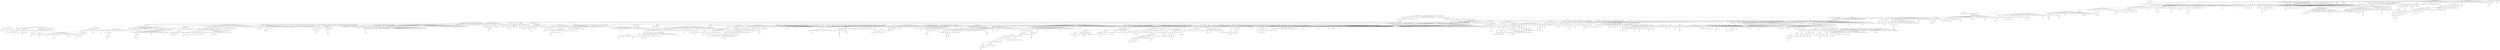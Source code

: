 strict graph "" {
	graph ["edge"="{}",
		file="/Users/felicedeluca/Developer/UofA/mlgd/pipeline/impred/tmp_workspace/topics/set3/layers/Topics_Layer_8_drawing_improved.dot",
		"graph"="{'file': '/Users/felicedeluca/Developer/UofA/mlgd/pipeline/impred/tmp_workspace/topics/set3/layers/Topics_Layer_8_drawing_improved.dot'}",
		"node"="{'height': '', 'level': '', 'pos': '', 'width': ''}"
	];
	1	 [height=0.05,
		level=1,
		pos="-23367.04,-17113.12",
		width=0.05];
	10	 [level=5,
		pos="-22930.19,-18005.00"];
	1 -- 10;
	11	 [level=4,
		pos="-23544.69,-16457.94"];
	1 -- 11;
	2	 [height=0.05,
		level=1,
		pos="-20937.82,-14861.23",
		width=0.05];
	1 -- 2;
	4	 [level=3,
		pos="-24606.41,-16646.39"];
	1 -- 4;
	5	 [level=2,
		pos="-25518.10,-17985.21"];
	1 -- 5;
	6	 [level=3,
		pos="-23326.44,-18170.95"];
	1 -- 6;
	7	 [level=2,
		pos="-23159.17,-16122.96"];
	1 -- 7;
	100	 [level=3,
		pos="-11012.36,-1600.08"];
	51	 [height=0.05,
		level=1,
		pos="-12408.18,-897.39",
		width=0.05];
	100 -- 51;
	1000	 [level=3,
		pos="5511.16,2869.46"];
	837	 [height=0.05,
		level=1,
		pos="4946.61,3686.44",
		width=0.05];
	1000 -- 837;
	1001	 [level=2,
		pos="3828.78,3255.73"];
	5864	 [level=3,
		pos="3671.69,3718.95"];
	1001 -- 5864;
	1001 -- 837;
	1003	 [level=5,
		pos="4780.69,5280.25"];
	1003 -- 837;
	1005	 [height=0.05,
		level=1,
		pos="7016.94,-9237.54",
		width=0.05];
	1073	 [level=3,
		pos="6059.11,-9374.66"];
	1005 -- 1073;
	1075	 [level=5,
		pos="6450.13,-10048.88"];
	1005 -- 1075;
	1077	 [level=3,
		pos="6306.89,-8895.08"];
	1005 -- 1077;
	1078	 [level=4,
		pos="6160.41,-9834.26"];
	1005 -- 1078;
	838	 [height=0.05,
		level=1,
		pos="5075.61,-6619.32",
		width=0.05];
	1005 -- 838;
	1006	 [height=0.05,
		level=1,
		pos="11813.81,-10093.15",
		width=0.05];
	1397	 [height=0.05,
		level=1,
		pos="13776.13,-13952.66",
		width=0.05];
	1006 -- 1397;
	1398	 [level=3,
		pos="11745.25,-9382.49"];
	1006 -- 1398;
	1399	 [level=3,
		pos="11173.34,-10426.76"];
	1006 -- 1399;
	1006 -- 838;
	1007	 [height=0.05,
		level=1,
		pos="12176.54,-11336.19",
		width=0.05];
	1682	 [height=0.05,
		level=1,
		pos="9249.13,-18314.55",
		width=0.05];
	1007 -- 1682;
	1683	 [height=0.05,
		level=1,
		pos="9130.97,-16812.80",
		width=0.05];
	1007 -- 1683;
	1684	 [level=5,
		pos="11626.45,-10805.55"];
	1007 -- 1684;
	1685	 [level=5,
		pos="11280.39,-11633.70"];
	1007 -- 1685;
	1686	 [level=4,
		pos="12263.81,-12323.10"];
	1007 -- 1686;
	1687	 [level=2,
		pos="10988.72,-11967.76"];
	1007 -- 1687;
	1007 -- 838;
	1008	 [level=5,
		pos="4199.23,-5332.66"];
	1008 -- 838;
	1009	 [height=0.05,
		level=1,
		pos="8583.83,-10615.41",
		width=0.05];
	2851	 [height=0.05,
		level=1,
		pos="10016.14,-12588.45",
		width=0.05];
	1009 -- 2851;
	2852	 [level=5,
		pos="8156.28,-11872.35"];
	1009 -- 2852;
	2853	 [level=3,
		pos="7740.89,-9292.34"];
	1009 -- 2853;
	2854	 [level=2,
		pos="8991.90,-12810.16"];
	1009 -- 2854;
	2855	 [level=3,
		pos="9738.51,-11932.89"];
	1009 -- 2855;
	2860	 [level=2,
		pos="9823.78,-10794.98"];
	1009 -- 2860;
	2861	 [level=4,
		pos="9185.35,-9671.69"];
	1009 -- 2861;
	2863	 [level=2,
		pos="8565.51,-12054.14"];
	1009 -- 2863;
	2864	 [level=5,
		pos="9677.44,-11283.88"];
	1009 -- 2864;
	2867	 [level=2,
		pos="7595.39,-9769.72"];
	1009 -- 2867;
	2871	 [level=3,
		pos="7313.25,-10051.30"];
	1009 -- 2871;
	1009 -- 838;
	1010	 [height=0.05,
		level=1,
		pos="8047.06,-7306.60",
		width=0.05];
	2968	 [level=3,
		pos="7352.26,-6782.18"];
	1010 -- 2968;
	2969	 [level=5,
		pos="7355.33,-6606.41"];
	1010 -- 2969;
	2970	 [level=2,
		pos="8009.99,-6543.17"];
	1010 -- 2970;
	2971	 [level=5,
		pos="8454.71,-6640.77"];
	1010 -- 2971;
	2972	 [level=4,
		pos="7626.58,-7692.78"];
	1010 -- 2972;
	2973	 [level=4,
		pos="8084.90,-6367.31"];
	1010 -- 2973;
	2975	 [level=2,
		pos="7586.93,-6355.87"];
	1010 -- 2975;
	1010 -- 838;
	1011	 [level=3,
		pos="3066.14,-6174.55"];
	2979	 [level=5,
		pos="2878.50,-5390.58"];
	1011 -- 2979;
	1011 -- 838;
	1013	 [level=3,
		pos="3464.22,-6977.93"];
	3547	 [level=5,
		pos="3486.81,-7370.33"];
	1013 -- 3547;
	1013 -- 838;
	1015	 [level=2,
		pos="5194.05,-4570.67"];
	3934	 [level=4,
		pos="4642.58,-4403.24"];
	1015 -- 3934;
	3935	 [level=5,
		pos="5093.44,-4322.53"];
	1015 -- 3935;
	3936	 [level=3,
		pos="5607.14,-4752.11"];
	1015 -- 3936;
	1015 -- 838;
	1016	 [level=3,
		pos="4512.24,-8316.70"];
	4257	 [level=5,
		pos="4088.20,-8330.54"];
	1016 -- 4257;
	1016 -- 838;
	1018	 [level=3,
		pos="4266.38,-6056.86"];
	1018 -- 838;
	1019	 [level=2,
		pos="6774.93,-5991.55"];
	4744	 [level=5,
		pos="7089.49,-6054.52"];
	1019 -- 4744;
	4745	 [level=4,
		pos="7138.84,-6235.28"];
	1019 -- 4745;
	1019 -- 838;
	102	 [level=5,
		pos="-11633.26,-2406.77"];
	102 -- 51;
	1020	 [level=4,
		pos="3281.80,-5788.22"];
	4915	 [level=5,
		pos="3198.04,-5343.37"];
	1020 -- 4915;
	1020 -- 838;
	1021	 [level=5,
		pos="6568.64,-6639.81"];
	1021 -- 838;
	1022	 [level=3,
		pos="4310.45,-5919.44"];
	1022 -- 838;
	1024	 [level=3,
		pos="4579.05,-5008.95"];
	1024 -- 838;
	1025	 [level=5,
		pos="5301.28,-5466.29"];
	1025 -- 838;
	1027	 [level=5,
		pos="4061.82,-6690.92"];
	1027 -- 838;
	1028	 [level=5,
		pos="5699.20,-7807.84"];
	1028 -- 838;
	1029	 [level=3,
		pos="4364.91,-7523.22"];
	1029 -- 838;
	103	 [level=2,
		pos="-14296.60,-1130.94"];
	103 -- 51;
	1030	 [level=2,
		pos="5614.09,-8440.23"];
	5302	 [level=4,
		pos="5012.56,-8515.94"];
	1030 -- 5302;
	5303	 [level=5,
		pos="5212.79,-8923.62"];
	1030 -- 5303;
	1030 -- 838;
	1031	 [level=5,
		pos="3896.59,-6917.02"];
	1031 -- 838;
	1034	 [level=3,
		pos="4849.60,-7991.66"];
	1034 -- 838;
	1035	 [level=5,
		pos="3843.66,-6204.17"];
	1035 -- 838;
	1036	 [level=5,
		pos="4668.63,-5415.25"];
	1036 -- 838;
	1037	 [level=5,
		pos="4453.44,-7855.91"];
	1037 -- 838;
	1038	 [level=4,
		pos="4483.53,-7732.70"];
	1038 -- 838;
	1039	 [level=5,
		pos="5045.48,-7992.61"];
	1039 -- 838;
	1041	 [level=4,
		pos="3866.73,-6734.33"];
	1041 -- 838;
	1042	 [level=5,
		pos="4115.11,-6544.04"];
	1042 -- 838;
	1043	 [level=3,
		pos="3475.12,-6116.93"];
	1043 -- 838;
	1044	 [level=5,
		pos="3942.29,-6501.75"];
	1044 -- 838;
	1045	 [level=3,
		pos="5649.13,-5641.47"];
	1045 -- 838;
	1048	 [level=4,
		pos="5723.40,-5570.43"];
	1048 -- 838;
	1050	 [level=4,
		pos="4727.12,-4986.37"];
	1050 -- 838;
	1051	 [level=5,
		pos="4160.31,-7348.67"];
	1051 -- 838;
	1052	 [level=5,
		pos="4909.60,-5130.50"];
	1052 -- 838;
	1053	 [level=4,
		pos="5309.94,-5268.07"];
	1053 -- 838;
	1054	 [level=5,
		pos="4197.91,-6031.42"];
	1054 -- 838;
	1057	 [level=2,
		pos="6678.46,-6398.25"];
	1057 -- 838;
	1058	 [level=3,
		pos="4328.91,-5918.31"];
	1058 -- 838;
	106	 [level=3,
		pos="-10789.34,-367.33"];
	106 -- 51;
	1061	 [level=2,
		pos="5915.03,-8097.08"];
	1061 -- 838;
	1062	 [level=3,
		pos="4498.78,-5495.46"];
	1062 -- 838;
	1064	 [level=3,
		pos="4556.56,-5564.91"];
	1064 -- 838;
	1066	 [level=3,
		pos="3911.57,-6044.02"];
	1066 -- 838;
	1067	 [level=5,
		pos="6217.44,-5941.03"];
	1067 -- 838;
	1068	 [level=4,
		pos="5329.02,-8214.20"];
	1068 -- 838;
	1070	 [level=5,
		pos="3816.38,-7146.65"];
	1070 -- 838;
	1071	 [level=3,
		pos="4073.63,-5418.35"];
	1071 -- 838;
	1081	 [level=5,
		pos="5847.86,-9443.83"];
	1073 -- 1081;
	5469	 [level=4,
		pos="5927.64,-8841.25"];
	1077 -- 5469;
	5470	 [level=5,
		pos="6046.67,-8633.62"];
	1077 -- 5470;
	108	 [height=0.05,
		level=1,
		pos="-13437.07,16104.40",
		width=0.05];
	133	 [height=0.05,
		level=1,
		pos="-10804.78,16069.05",
		width=0.05];
	108 -- 133;
	134	 [height=0.05,
		level=1,
		pos="-11323.04,20005.93",
		width=0.05];
	108 -- 134;
	135	 [height=0.05,
		level=1,
		pos="-12816.39,18416.21",
		width=0.05];
	108 -- 135;
	138	 [level=4,
		pos="-13331.38,15270.47"];
	108 -- 138;
	139	 [level=3,
		pos="-13215.15,17466.65"];
	108 -- 139;
	140	 [level=5,
		pos="-13892.81,17126.71"];
	108 -- 140;
	145	 [level=5,
		pos="-12655.83,15865.96"];
	108 -- 145;
	69	 [height=0.05,
		level=1,
		pos="-17727.34,2020.38",
		width=0.05];
	108 -- 69;
	1083	 [level=5,
		pos="-7629.47,-5963.70"];
	328	 [level=2,
		pos="-7786.97,-6102.25"];
	1083 -- 328;
	1084	 [level=4,
		pos="-7486.31,-5693.41"];
	1084 -- 328;
	1085	 [height=0.05,
		level=1,
		pos="-7430.22,16852.84",
		width=0.05];
	1101	 [level=2,
		pos="-6163.07,16748.32"];
	1085 -- 1101;
	1102	 [level=2,
		pos="-7513.01,18691.14"];
	1085 -- 1102;
	1103	 [level=5,
		pos="-6339.98,16132.95"];
	1085 -- 1103;
	1104	 [level=3,
		pos="-8989.03,17427.86"];
	1085 -- 1104;
	1106	 [height=0.05,
		level=1,
		pos="-9207.60,19095.21",
		width=0.05];
	1085 -- 1106;
	1107	 [level=3,
		pos="-7977.60,15802.44"];
	1085 -- 1107;
	1108	 [level=5,
		pos="-6962.28,17636.11"];
	1085 -- 1108;
	1109	 [level=2,
		pos="-8605.35,16262.84"];
	1085 -- 1109;
	1110	 [level=4,
		pos="-6974.84,15652.74"];
	1085 -- 1110;
	1112	 [level=5,
		pos="-7722.20,18071.06"];
	1085 -- 1112;
	1114	 [level=3,
		pos="-6883.14,15592.56"];
	1085 -- 1114;
	1115	 [level=5,
		pos="-8479.24,16760.76"];
	1085 -- 1115;
	1116	 [level=3,
		pos="-8541.83,18034.14"];
	1085 -- 1116;
	1118	 [level=3,
		pos="-8856.33,16860.71"];
	1085 -- 1118;
	283	 [height=0.05,
		level=1,
		pos="-7487.56,11387.91",
		width=0.05];
	1085 -- 283;
	1086	 [level=5,
		pos="-7935.65,10444.01"];
	1086 -- 283;
	1087	 [level=2,
		pos="-7088.50,12508.12"];
	1087 -- 283;
	3742	 [level=3,
		pos="-7028.20,12649.03"];
	1087 -- 3742;
	1088	 [level=5,
		pos="-7303.32,10147.22"];
	1088 -- 283;
	1089	 [level=4,
		pos="-7642.13,12282.02"];
	1089 -- 283;
	109	 [height=0.05,
		level=1,
		pos="-17601.37,8035.52",
		width=0.05];
	1241	 [level=2,
		pos="-18332.00,7045.08"];
	109 -- 1241;
	1242	 [level=2,
		pos="-17126.35,9089.06"];
	109 -- 1242;
	1243	 [height=0.05,
		level=1,
		pos="-17499.78,10038.07",
		width=0.05];
	109 -- 1243;
	1244	 [level=3,
		pos="-18653.05,7850.81"];
	109 -- 1244;
	1246	 [level=3,
		pos="-16517.90,8862.18"];
	109 -- 1246;
	1247	 [level=5,
		pos="-17062.01,7266.80"];
	109 -- 1247;
	1249	 [height=0.05,
		level=1,
		pos="-19537.09,9010.71",
		width=0.05];
	109 -- 1249;
	1251	 [level=5,
		pos="-18470.59,7695.49"];
	109 -- 1251;
	1252	 [level=5,
		pos="-16628.40,7944.69"];
	109 -- 1252;
	1254	 [level=3,
		pos="-17258.43,7003.25"];
	109 -- 1254;
	109 -- 69;
	1090	 [level=5,
		pos="-8423.51,11023.28"];
	1090 -- 283;
	1091	 [level=3,
		pos="-7189.57,10059.25"];
	1091 -- 283;
	1092	 [level=5,
		pos="-8364.41,11688.39"];
	1092 -- 283;
	1094	 [level=4,
		pos="-6445.64,12092.89"];
	1094 -- 283;
	1095	 [level=5,
		pos="-6629.43,10883.71"];
	1095 -- 283;
	110	 [height=0.05,
		level=1,
		pos="-15130.42,13109.61",
		width=0.05];
	2316	 [level=2,
		pos="-16180.77,14764.61"];
	110 -- 2316;
	2317	 [height=0.05,
		level=1,
		pos="-14251.75,18502.91",
		width=0.05];
	110 -- 2317;
	2318	 [level=5,
		pos="-14550.06,13237.48"];
	110 -- 2318;
	2319	 [level=3,
		pos="-16018.09,12875.16"];
	110 -- 2319;
	2320	 [level=5,
		pos="-15189.28,12486.44"];
	110 -- 2320;
	2321	 [level=2,
		pos="-14742.00,13986.06"];
	110 -- 2321;
	2322	 [level=5,
		pos="-14834.04,12944.95"];
	110 -- 2322;
	110 -- 69;
	3105	 [level=5,
		pos="-6936.18,18018.72"];
	1102 -- 3105;
	3106	 [level=3,
		pos="-6519.16,18964.20"];
	1102 -- 3106;
	3107	 [level=5,
		pos="-7738.78,19301.82"];
	1102 -- 3107;
	3108	 [level=5,
		pos="-8010.84,18851.94"];
	1102 -- 3108;
	3109	 [level=5,
		pos="-7231.72,19203.92"];
	1102 -- 3109;
	5607	 [level=5,
		pos="-8361.60,19576.33"];
	1106 -- 5607;
	5609	 [level=5,
		pos="-9585.52,19345.38"];
	1106 -- 5609;
	5610	 [level=4,
		pos="-9331.23,19891.24"];
	1106 -- 5610;
	5805	 [level=5,
		pos="-6788.87,17841.83"];
	1108 -- 5805;
	111	 [height=0.05,
		level=1,
		pos="-19745.21,5287.01",
		width=0.05];
	3052	 [level=5,
		pos="-19075.80,6141.38"];
	111 -- 3052;
	3053	 [level=3,
		pos="-19288.47,4228.80"];
	111 -- 3053;
	3055	 [level=2,
		pos="-20867.37,5574.38"];
	111 -- 3055;
	3056	 [level=2,
		pos="-19951.68,6512.93"];
	111 -- 3056;
	3062	 [height=0.05,
		level=1,
		pos="-20784.99,6523.58",
		width=0.05];
	111 -- 3062;
	111 -- 69;
	1119	 [level=2,
		pos="6605.51,23221.90"];
	1126	 [level=2,
		pos="8404.80,22441.90"];
	1119 -- 1126;
	1127	 [level=5,
		pos="6889.93,23462.19"];
	1119 -- 1127;
	584	 [level=2,
		pos="3926.96,22509.43"];
	1119 -- 584;
	112	 [height=0.05,
		level=1,
		pos="-14212.49,2027.70",
		width=0.05];
	4014	 [level=4,
		pos="-13353.44,2324.39"];
	112 -- 4014;
	4015	 [level=3,
		pos="-14097.97,2629.82"];
	112 -- 4015;
	4016	 [level=4,
		pos="-14983.33,1376.10"];
	112 -- 4016;
	4017	 [level=2,
		pos="-14773.32,2118.90"];
	112 -- 4017;
	4019	 [level=2,
		pos="-13960.08,2770.81"];
	112 -- 4019;
	4020	 [level=5,
		pos="-13454.40,2075.90"];
	112 -- 4020;
	112 -- 69;
	1121	 [level=5,
		pos="3366.80,22361.47"];
	1121 -- 584;
	1122	 [level=4,
		pos="4335.43,23055.41"];
	1122 -- 584;
	1125	 [level=5,
		pos="4640.70,22193.30"];
	1125 -- 584;
	1128	 [level=2,
		pos="9616.51,20880.25"];
	1126 -- 1128;
	1129	 [level=2,
		pos="8525.14,23746.61"];
	1126 -- 1129;
	1134	 [level=2,
		pos="10928.07,21926.12"];
	1128 -- 1134;
	1135	 [level=2,
		pos="10530.70,20153.49"];
	1128 -- 1135;
	1136	 [level=4,
		pos="9805.62,21759.29"];
	1128 -- 1136;
	5064	 [level=5,
		pos="8202.98,23805.22"];
	1129 -- 5064;
	5065	 [level=4,
		pos="9062.44,23554.86"];
	1129 -- 5065;
	113	 [height=0.05,
		level=1,
		pos="-15380.67,2668.74",
		width=0.05];
	4135	 [level=3,
		pos="-15982.54,3086.72"];
	113 -- 4135;
	4136	 [level=3,
		pos="-15467.41,3379.37"];
	113 -- 4136;
	113 -- 69;
	1139	 [level=3,
		pos="11652.01,22594.31"];
	1134 -- 1139;
	1140	 [level=2,
		pos="9930.95,23130.00"];
	1134 -- 1140;
	1141	 [level=5,
		pos="11090.60,21416.99"];
	1134 -- 1141;
	1142	 [level=3,
		pos="10571.97,22048.90"];
	1134 -- 1142;
	5130	 [level=4,
		pos="10693.30,19466.56"];
	1135 -- 5130;
	5131	 [level=3,
		pos="11073.49,19648.33"];
	1135 -- 5131;
	114	 [level=2,
		pos="-18066.76,3874.37"];
	4791	 [level=4,
		pos="-18459.83,4482.56"];
	114 -- 4791;
	114 -- 69;
	2981	 [level=5,
		pos="10900.14,23270.84"];
	1140 -- 2981;
	2982	 [level=3,
		pos="9632.60,23832.44"];
	1140 -- 2982;
	2984	 [level=5,
		pos="10037.47,22746.08"];
	1140 -- 2984;
	1144	 [level=2,
		pos="-21305.93,3919.68"];
	1157	 [level=3,
		pos="-20840.36,4157.98"];
	1144 -- 1157;
	618	 [height=0.05,
		level=1,
		pos="-20906.51,2547.98",
		width=0.05];
	1144 -- 618;
	1146	 [level=2,
		pos="-24027.71,3782.36"];
	3524	 [level=3,
		pos="-24079.40,2433.20"];
	1146 -- 3524;
	3525	 [level=3,
		pos="-25034.93,3589.21"];
	1146 -- 3525;
	3534	 [level=4,
		pos="-25254.01,3673.07"];
	1146 -- 3534;
	1146 -- 618;
	1147	 [height=0.05,
		level=1,
		pos="-22663.77,5684.69",
		width=0.05];
	3662	 [level=2,
		pos="-23587.74,7370.09"];
	1147 -- 3662;
	3664	 [level=3,
		pos="-24295.71,5839.73"];
	1147 -- 3664;
	3667	 [level=3,
		pos="-21209.52,5382.37"];
	1147 -- 3667;
	3669	 [level=3,
		pos="-21332.03,6049.28"];
	1147 -- 3669;
	3670	 [level=4,
		pos="-22215.98,4475.47"];
	1147 -- 3670;
	3671	 [level=5,
		pos="-23946.17,5216.02"];
	1147 -- 3671;
	3672	 [level=3,
		pos="-21841.47,7040.22"];
	1147 -- 3672;
	3676	 [level=5,
		pos="-21492.53,4982.35"];
	1147 -- 3676;
	3681	 [level=2,
		pos="-23688.90,6481.19"];
	1147 -- 3681;
	3683	 [level=5,
		pos="-21647.21,6401.05"];
	1147 -- 3683;
	1147 -- 618;
	1148	 [level=3,
		pos="-21573.87,1811.28"];
	3726	 [level=5,
		pos="-21689.35,1703.09"];
	1148 -- 3726;
	3727	 [level=4,
		pos="-22137.18,2013.21"];
	1148 -- 3727;
	1148 -- 618;
	1149	 [level=5,
		pos="-20123.48,1975.06"];
	1149 -- 618;
	115	 [height=0.05,
		level=1,
		pos="-16189.94,2564.44",
		width=0.05];
	4798	 [level=3,
		pos="-16359.31,3179.41"];
	115 -- 4798;
	115 -- 69;
	1150	 [level=3,
		pos="-20011.85,3144.39"];
	1150 -- 618;
	1151	 [level=5,
		pos="-20799.46,3434.37"];
	1151 -- 618;
	1152	 [level=3,
		pos="-20745.34,1542.67"];
	1152 -- 618;
	1155	 [level=3,
		pos="-22196.80,2623.58"];
	1155 -- 618;
	1159	 [level=5,
		pos="-21182.42,4791.96"];
	1157 -- 1159;
	116	 [level=5,
		pos="-17031.66,1135.60"];
	116 -- 69;
	1163	 [level=4,
		pos="-4962.57,-1727.78"];
	469	 [level=2,
		pos="-4061.29,-769.32"];
	1163 -- 469;
	1164	 [level=3,
		pos="-4294.98,-504.58"];
	1164 -- 469;
	1165	 [level=3,
		pos="-4649.81,-979.92"];
	4367	 [level=5,
		pos="-4337.11,-803.10"];
	1165 -- 4367;
	1165 -- 469;
	1166	 [level=5,
		pos="-338.00,61.52"];
	839	 [level=3,
		pos="-534.17,-154.94"];
	1166 -- 839;
	1168	 [height=0.05,
		level=1,
		pos="-5088.15,5073.34",
		width=0.05];
	1172	 [height=0.05,
		level=1,
		pos="-4325.88,7499.30",
		width=0.05];
	1168 -- 1172;
	1173	 [level=2,
		pos="-5068.08,3640.13"];
	1168 -- 1173;
	1175	 [level=3,
		pos="-6097.79,5861.69"];
	1168 -- 1175;
	1177	 [level=5,
		pos="-4094.94,4289.07"];
	1168 -- 1177;
	1178	 [level=4,
		pos="-4286.65,5992.40"];
	1168 -- 1178;
	1179	 [level=2,
		pos="-4433.16,3949.44"];
	1168 -- 1179;
	1180	 [level=3,
		pos="-4954.74,6297.25"];
	1168 -- 1180;
	1182	 [level=5,
		pos="-5662.73,4278.10"];
	1168 -- 1182;
	1183	 [level=3,
		pos="-5590.00,6152.13"];
	1168 -- 1183;
	470	 [height=0.05,
		level=1,
		pos="-3607.58,760.31",
		width=0.05];
	1168 -- 470;
	1169	 [height=0.05,
		level=1,
		pos="-5206.94,2333.84",
		width=0.05];
	1922	 [height=0.05,
		level=1,
		pos="-7333.97,3867.69",
		width=0.05];
	1169 -- 1922;
	1923	 [height=0.05,
		level=1,
		pos="-6003.08,1132.48",
		width=0.05];
	1169 -- 1923;
	1924	 [level=3,
		pos="-4789.08,1673.27"];
	1169 -- 1924;
	1925	 [level=2,
		pos="-5952.26,3288.21"];
	1169 -- 1925;
	1926	 [level=2,
		pos="-5299.23,1559.92"];
	1169 -- 1926;
	1930	 [level=4,
		pos="-5919.78,3342.03"];
	1169 -- 1930;
	1931	 [level=3,
		pos="-5863.30,1458.83"];
	1169 -- 1931;
	1169 -- 470;
	117	 [level=5,
		pos="-18533.79,791.42"];
	117 -- 69;
	1170	 [height=0.05,
		level=1,
		pos="-6657.64,28.64",
		width=0.05];
	3657	 [level=2,
		pos="-7046.84,-1215.17"];
	1170 -- 3657;
	3658	 [level=3,
		pos="-6626.80,275.24"];
	1170 -- 3658;
	3659	 [level=2,
		pos="-6660.35,-1312.40"];
	1170 -- 3659;
	3660	 [level=3,
		pos="-6118.52,-344.07"];
	1170 -- 3660;
	1170 -- 470;
	1191	 [level=3,
		pos="-4262.98,8193.44"];
	1172 -- 1191;
	1192	 [level=3,
		pos="-3682.97,8546.61"];
	1172 -- 1192;
	1194	 [level=3,
		pos="-4996.03,6864.88"];
	1172 -- 1194;
	1197	 [level=5,
		pos="-4901.15,7260.09"];
	1172 -- 1197;
	1198	 [level=2,
		pos="-3826.19,7975.70"];
	1172 -- 1198;
	1199	 [level=5,
		pos="-3904.71,6753.45"];
	1172 -- 1199;
	2667	 [level=5,
		pos="-4909.75,3264.19"];
	1173 -- 2667;
	2668	 [level=5,
		pos="-5045.48,3466.52"];
	1173 -- 2668;
	4884	 [level=4,
		pos="-6243.45,5653.86"];
	1175 -- 4884;
	5253	 [level=5,
		pos="-4166.61,4445.66"];
	1177 -- 5253;
	118	 [level=3,
		pos="-16331.65,3948.02"];
	5481	 [level=3,
		pos="-16264.49,4713.89"];
	118 -- 5481;
	118 -- 69;
	2308	 [level=3,
		pos="-3998.81,9166.31"];
	1192 -- 2308;
	2309	 [level=4,
		pos="-3326.25,8589.17"];
	1192 -- 2309;
	5591	 [level=5,
		pos="-3232.89,8083.77"];
	1198 -- 5591;
	12	 [height=0.05,
		level=1,
		pos="-20921.88,-9051.11",
		width=0.05];
	12 -- 2;
	28	 [height=0.05,
		level=1,
		pos="-15209.79,-7840.95",
		width=0.05];
	12 -- 28;
	29	 [height=0.05,
		level=1,
		pos="-22505.60,-6348.70",
		width=0.05];
	12 -- 29;
	30	 [height=0.05,
		level=1,
		pos="-20602.49,-11411.09",
		width=0.05];
	12 -- 30;
	31	 [level=3,
		pos="-19738.11,-9898.28"];
	12 -- 31;
	32	 [level=3,
		pos="-21684.02,-8010.19"];
	12 -- 32;
	33	 [level=2,
		pos="-19172.40,-6937.58"];
	12 -- 33;
	34	 [level=3,
		pos="-22422.91,-9825.23"];
	12 -- 34;
	35	 [level=5,
		pos="-20037.37,-9798.39"];
	12 -- 35;
	36	 [level=3,
		pos="-20072.41,-7174.69"];
	12 -- 36;
	39	 [level=5,
		pos="-22102.66,-9767.91"];
	12 -- 39;
	40	 [level=2,
		pos="-20341.49,-10194.36"];
	12 -- 40;
	41	 [level=3,
		pos="-21126.28,-7770.34"];
	12 -- 41;
	42	 [level=5,
		pos="-19828.16,-7993.66"];
	12 -- 42;
	43	 [level=3,
		pos="-22431.30,-9251.50"];
	12 -- 43;
	44	 [level=3,
		pos="-20333.06,-7497.73"];
	12 -- 44;
	45	 [level=3,
		pos="-19576.86,-8495.15"];
	12 -- 45;
	48	 [level=5,
		pos="-22284.66,-9152.01"];
	12 -- 48;
	1202	 [level=3,
		pos="-30314.38,4616.89"];
	634	 [height=0.05,
		level=1,
		pos="-29987.87,5025.83",
		width=0.05];
	1202 -- 634;
	1203	 [level=5,
		pos="-29877.34,5891.27"];
	1203 -- 634;
	1204	 [level=3,
		pos="-30649.45,5426.95"];
	1204 -- 634;
	1205	 [height=0.05,
		level=1,
		pos="-9425.70,-17673.15",
		width=0.05];
	1210	 [level=2,
		pos="-8279.33,-17585.15"];
	1205 -- 1210;
	1212	 [level=4,
		pos="-10270.74,-18025.83"];
	1205 -- 1212;
	1214	 [level=2,
		pos="-9766.43,-19141.77"];
	1205 -- 1214;
	1215	 [level=2,
		pos="-9412.38,-16618.49"];
	1205 -- 1215;
	1216	 [level=3,
		pos="-10321.03,-17390.90"];
	1205 -- 1216;
	406	 [height=0.05,
		level=1,
		pos="-10424.63,-15990.64",
		width=0.05];
	1205 -- 406;
	1206	 [height=0.05,
		level=1,
		pos="-12054.53,-18196.35",
		width=0.05];
	2243	 [level=2,
		pos="-13645.34,-19807.46"];
	1206 -- 2243;
	2244	 [level=5,
		pos="-12453.79,-17090.05"];
	1206 -- 2244;
	2245	 [height=0.05,
		level=1,
		pos="-16959.27,-19978.21",
		width=0.05];
	1206 -- 2245;
	2246	 [height=0.05,
		level=1,
		pos="-14638.07,-15911.69",
		width=0.05];
	1206 -- 2246;
	2247	 [level=5,
		pos="-13144.51,-17835.87"];
	1206 -- 2247;
	2248	 [level=2,
		pos="-12470.13,-19201.85"];
	1206 -- 2248;
	2249	 [level=2,
		pos="-11533.17,-16581.57"];
	1206 -- 2249;
	2250	 [level=4,
		pos="-11738.95,-16837.94"];
	1206 -- 2250;
	2252	 [level=2,
		pos="-11049.63,-17950.03"];
	1206 -- 2252;
	2254	 [level=5,
		pos="-11626.41,-18566.37"];
	1206 -- 2254;
	1206 -- 406;
	1207	 [level=5,
		pos="-9921.80,-15525.53"];
	1207 -- 406;
	1218	 [level=5,
		pos="-8358.76,-17914.52"];
	1210 -- 1218;
	1219	 [level=5,
		pos="-8363.24,-17198.33"];
	1210 -- 1219;
	5725	 [level=2,
		pos="-10476.56,-19412.36"];
	1214 -- 5725;
	5895	 [level=2,
		pos="-8954.96,-16172.96"];
	1215 -- 5895;
	122	 [level=4,
		pos="-18934.42,1346.96"];
	122 -- 69;
	1220	 [level=2,
		pos="-11855.75,21313.69"];
	1223	 [level=3,
		pos="-12197.52,21988.04"];
	1220 -- 1223;
	1225	 [level=5,
		pos="-11968.28,21197.62"];
	1220 -- 1225;
	1220 -- 134;
	1221	 [level=4,
		pos="-10290.30,20361.46"];
	1221 -- 134;
	1222	 [level=4,
		pos="-11848.10,20054.37"];
	1222 -- 134;
	1226	 [level=5,
		pos="-12461.24,22166.52"];
	1223 -- 1226;
	1227	 [level=2,
		pos="1206.88,17380.70"];
	1237	 [level=3,
		pos="1474.97,16990.63"];
	1227 -- 1237;
	1238	 [level=3,
		pos="1661.64,17157.28"];
	1227 -- 1238;
	1239	 [level=3,
		pos="879.12,17686.51"];
	1227 -- 1239;
	560	 [height=0.05,
		level=1,
		pos="88.24,16720.52",
		width=0.05];
	1227 -- 560;
	1229	 [level=2,
		pos="-260.08,17860.02"];
	3803	 [level=3,
		pos="-840.31,18339.53"];
	1229 -- 3803;
	1229 -- 560;
	123	 [level=4,
		pos="-19362.46,2073.31"];
	123 -- 69;
	1230	 [level=3,
		pos="1020.53,16243.94"];
	4202	 [level=3,
		pos="1282.06,16049.17"];
	1230 -- 4202;
	1230 -- 560;
	1231	 [level=2,
		pos="-247.42,16002.93"];
	4602	 [level=2,
		pos="-1208.09,15793.47"];
	1231 -- 4602;
	1231 -- 560;
	1232	 [level=5,
		pos="-590.98,16528.14"];
	1232 -- 560;
	1233	 [level=2,
		pos="-1036.45,17703.37"];
	5057	 [level=3,
		pos="-1598.03,17870.41"];
	1233 -- 5057;
	1233 -- 560;
	1234	 [level=4,
		pos="824.63,15622.50"];
	1234 -- 560;
	1236	 [level=3,
		pos="-799.32,17245.64"];
	1236 -- 560;
	124	 [level=5,
		pos="-19102.43,1365.17"];
	124 -- 69;
	1255	 [level=3,
		pos="-18950.25,7198.49"];
	1241 -- 1255;
	1256	 [level=4,
		pos="-18907.09,6273.61"];
	1241 -- 1256;
	1257	 [level=5,
		pos="-18062.51,6220.44"];
	1241 -- 1257;
	3194	 [level=5,
		pos="-18149.76,10695.76"];
	1243 -- 3194;
	3198	 [level=5,
		pos="-18645.59,9436.28"];
	1243 -- 3198;
	3201	 [level=5,
		pos="-16445.64,9798.91"];
	1243 -- 3201;
	3202	 [level=3,
		pos="-16303.01,10471.11"];
	1243 -- 3202;
	3203	 [level=3,
		pos="-17986.72,10911.20"];
	1243 -- 3203;
	3204	 [level=2,
		pos="-17495.56,11242.11"];
	1243 -- 3204;
	3205	 [level=3,
		pos="-17983.74,9165.58"];
	1243 -- 3205;
	5009	 [level=2,
		pos="-20360.89,8755.06"];
	1249 -- 5009;
	5010	 [level=3,
		pos="-19825.19,8597.68"];
	1249 -- 5010;
	1258	 [level=3,
		pos="-19358.29,7649.50"];
	1255 -- 1258;
	1259	 [level=3,
		pos="-20197.97,7182.17"];
	1258 -- 1259;
	1260	 [level=4,
		pos="-20031.59,7836.49"];
	1258 -- 1260;
	126	 [level=2,
		pos="-18496.21,715.85"];
	126 -- 69;
	1263	 [level=3,
		pos="-9699.16,10675.03"];
	206	 [level=2,
		pos="-10071.13,10004.69"];
	1263 -- 206;
	4360	 [level=5,
		pos="-9395.74,10183.26"];
	1263 -- 4360;
	4361	 [level=5,
		pos="-9873.82,10490.30"];
	1263 -- 4361;
	1264	 [height=0.05,
		level=1,
		pos="-4500.83,-16731.64",
		width=0.05];
	1302	 [height=0.05,
		level=1,
		pos="26.90,-17838.08",
		width=0.05];
	1264 -- 1302;
	1303	 [level=3,
		pos="-3700.45,-17909.54"];
	1264 -- 1303;
	1304	 [height=0.05,
		level=1,
		pos="-3495.40,-19632.95",
		width=0.05];
	1264 -- 1304;
	1305	 [height=0.05,
		level=1,
		pos="-7477.59,-19133.06",
		width=0.05];
	1264 -- 1305;
	1306	 [level=2,
		pos="-2797.54,-16668.62"];
	1264 -- 1306;
	1307	 [level=4,
		pos="-5764.94,-15086.98"];
	1264 -- 1307;
	1308	 [level=3,
		pos="-4996.46,-14510.17"];
	1264 -- 1308;
	1309	 [level=2,
		pos="-5853.88,-15690.03"];
	1264 -- 1309;
	1311	 [level=4,
		pos="-2615.18,-16579.72"];
	1264 -- 1311;
	1312	 [level=2,
		pos="-3429.50,-14976.10"];
	1264 -- 1312;
	1313	 [level=4,
		pos="-5784.50,-17555.23"];
	1264 -- 1313;
	1314	 [level=2,
		pos="-7264.68,-16403.56"];
	1264 -- 1314;
	1315	 [level=5,
		pos="-3638.92,-15191.61"];
	1264 -- 1315;
	1316	 [level=3,
		pos="-3128.38,-15628.09"];
	1264 -- 1316;
	1317	 [level=4,
		pos="-4974.02,-18450.47"];
	1264 -- 1317;
	1320	 [level=3,
		pos="-5083.67,-18595.75"];
	1264 -- 1320;
	1321	 [level=4,
		pos="-5396.79,-18194.49"];
	1264 -- 1321;
	1322	 [level=5,
		pos="-5826.53,-16201.37"];
	1264 -- 1322;
	1324	 [level=5,
		pos="-5367.80,-15013.62"];
	1264 -- 1324;
	1326	 [level=5,
		pos="-5318.18,-17936.09"];
	1264 -- 1326;
	1327	 [level=5,
		pos="-2812.76,-15990.20"];
	1264 -- 1327;
	1328	 [level=2,
		pos="-6158.15,-14722.37"];
	1264 -- 1328;
	1329	 [level=4,
		pos="-3465.39,-17695.15"];
	1264 -- 1329;
	1331	 [level=4,
		pos="-6044.22,-16029.42"];
	1264 -- 1331;
	1334	 [level=4,
		pos="-4436.75,-18161.26"];
	1264 -- 1334;
	727	 [height=0.05,
		level=1,
		pos="-5306.81,-11294.17",
		width=0.05];
	1264 -- 727;
	1265	 [level=3,
		pos="-3173.33,-11282.83"];
	2669	 [level=4,
		pos="-2418.60,-11545.07"];
	1265 -- 2669;
	2670	 [level=3,
		pos="-3110.31,-11844.51"];
	1265 -- 2670;
	1265 -- 727;
	1266	 [level=5,
		pos="-5222.72,-12895.75"];
	1266 -- 727;
	1267	 [height=0.05,
		level=1,
		pos="-6933.66,-13440.68",
		width=0.05];
	3411	 [level=5,
		pos="-7359.69,-13762.51"];
	1267 -- 3411;
	3412	 [level=3,
		pos="-6561.25,-13792.36"];
	1267 -- 3412;
	1267 -- 727;
	1268	 [level=2,
		pos="-2414.66,-12760.83"];
	3475	 [level=2,
		pos="-2069.92,-14269.55"];
	1268 -- 3475;
	3476	 [level=3,
		pos="-1815.90,-13081.78"];
	1268 -- 3476;
	3477	 [level=5,
		pos="-2843.55,-13435.26"];
	1268 -- 3477;
	3478	 [level=5,
		pos="-2364.26,-12176.14"];
	1268 -- 3478;
	3480	 [level=3,
		pos="-2707.40,-13446.43"];
	1268 -- 3480;
	1268 -- 727;
	1269	 [level=3,
		pos="-3836.66,-11723.83"];
	1269 -- 727;
	127	 [level=5,
		pos="-16787.01,2804.98"];
	127 -- 69;
	1271	 [level=5,
		pos="-5335.45,-10182.65"];
	1271 -- 727;
	1272	 [level=4,
		pos="-4373.57,-12461.28"];
	1272 -- 727;
	1274	 [level=2,
		pos="-3959.75,-12382.08"];
	1274 -- 727;
	1276	 [level=2,
		pos="-4146.64,-13725.10"];
	5192	 [level=4,
		pos="-3891.80,-13185.42"];
	1276 -- 5192;
	5193	 [level=3,
		pos="-3464.66,-13808.17"];
	1276 -- 5193;
	5194	 [level=4,
		pos="-3918.84,-14233.48"];
	1276 -- 5194;
	5196	 [level=4,
		pos="-4688.16,-13633.14"];
	1276 -- 5196;
	5197	 [level=4,
		pos="-3458.19,-13910.85"];
	1276 -- 5197;
	1276 -- 727;
	1277	 [level=5,
		pos="-4897.16,-12817.78"];
	1277 -- 727;
	1278	 [level=5,
		pos="-7014.53,-10950.28"];
	1278 -- 727;
	1279	 [level=5,
		pos="-6575.01,-10534.52"];
	1279 -- 727;
	1280	 [level=5,
		pos="-6914.61,-11775.78"];
	1280 -- 727;
	1281	 [level=3,
		pos="-3865.10,-10780.04"];
	5534	 [level=4,
		pos="-3473.91,-10627.99"];
	1281 -- 5534;
	1281 -- 727;
	1283	 [level=4,
		pos="-5618.70,-13105.18"];
	1283 -- 727;
	1284	 [level=3,
		pos="-4176.84,-12608.16"];
	1284 -- 727;
	1285	 [level=3,
		pos="-3251.95,-12422.62"];
	1285 -- 727;
	1286	 [level=4,
		pos="-7144.87,-11328.62"];
	1286 -- 727;
	1288	 [level=2,
		pos="-6930.51,-10426.97"];
	1288 -- 727;
	1289	 [level=2,
		pos="-7230.24,-11375.43"];
	1289 -- 727;
	129	 [level=4,
		pos="-17864.18,670.80"];
	129 -- 69;
	1291	 [level=2,
		pos="-6451.13,-10064.83"];
	1291 -- 727;
	1292	 [level=3,
		pos="-5971.85,-13105.63"];
	1292 -- 727;
	1296	 [level=3,
		pos="-5779.33,-9989.65"];
	1296 -- 727;
	1297	 [level=3,
		pos="-6919.63,-10921.89"];
	1297 -- 727;
	13	 [height=0.05,
		level=1,
		pos="-24407.87,-13719.74",
		width=0.05];
	13 -- 2;
	2152	 [height=0.05,
		level=1,
		pos="-28221.73,-10978.95",
		width=0.05];
	13 -- 2152;
	2155	 [level=4,
		pos="-24729.07,-15314.63"];
	13 -- 2155;
	2156	 [level=5,
		pos="-24856.98,-12384.18"];
	13 -- 2156;
	2158	 [level=3,
		pos="-26220.57,-14387.60"];
	13 -- 2158;
	2159	 [level=3,
		pos="-23325.28,-14287.11"];
	13 -- 2159;
	2160	 [level=5,
		pos="-25792.05,-14353.28"];
	13 -- 2160;
	2161	 [level=4,
		pos="-24965.87,-12605.00"];
	13 -- 2161;
	2162	 [level=5,
		pos="-24121.98,-15360.04"];
	13 -- 2162;
	2163	 [level=4,
		pos="-23484.51,-14906.95"];
	13 -- 2163;
	2164	 [level=3,
		pos="-24002.40,-11916.82"];
	13 -- 2164;
	2167	 [level=4,
		pos="-23219.62,-12946.90"];
	13 -- 2167;
	2168	 [level=5,
		pos="-23456.77,-12230.34"];
	13 -- 2168;
	2169	 [level=4,
		pos="-24817.34,-15378.40"];
	13 -- 2169;
	2170	 [level=5,
		pos="-25606.16,-13533.26"];
	13 -- 2170;
	2171	 [level=4,
		pos="-25817.17,-13621.28"];
	13 -- 2171;
	130	 [level=3,
		pos="-17050.11,3525.44"];
	130 -- 69;
	1301	 [level=5,
		pos="-5975.02,-12514.27"];
	1301 -- 727;
	1338	 [height=0.05,
		level=1,
		pos="-1237.88,-24240.85",
		width=0.05];
	1302 -- 1338;
	1340	 [level=3,
		pos="743.65,-15909.85"];
	1302 -- 1340;
	1341	 [level=5,
		pos="-212.05,-15901.33"];
	1302 -- 1341;
	1342	 [level=2,
		pos="-1808.39,-19797.90"];
	1302 -- 1342;
	1343	 [level=3,
		pos="-1508.72,-16626.00"];
	1302 -- 1343;
	1344	 [level=5,
		pos="1530.86,-18906.66"];
	1302 -- 1344;
	1347	 [level=2,
		pos="-1796.44,-19217.28"];
	1302 -- 1347;
	1351	 [level=4,
		pos="1406.04,-19365.96"];
	1302 -- 1351;
	1352	 [level=5,
		pos="-1523.08,-18947.13"];
	1302 -- 1352;
	1355	 [level=2,
		pos="1954.39,-18440.38"];
	1302 -- 1355;
	1356	 [level=4,
		pos="-1848.44,-18287.49"];
	1302 -- 1356;
	1357	 [level=4,
		pos="-1210.48,-19285.29"];
	1302 -- 1357;
	1358	 [level=3,
		pos="1052.98,-19712.16"];
	1302 -- 1358;
	1361	 [level=4,
		pos="678.08,-15959.65"];
	1302 -- 1361;
	1363	 [level=5,
		pos="325.09,-15778.36"];
	1302 -- 1363;
	1368	 [level=3,
		pos="270.23,-15851.75"];
	1302 -- 1368;
	1369	 [level=3,
		pos="-1690.06,-18612.71"];
	1302 -- 1369;
	1370	 [level=4,
		pos="1334.39,-17420.78"];
	1302 -- 1370;
	1372	 [level=5,
		pos="871.35,-19509.50"];
	1302 -- 1372;
	1375	 [level=4,
		pos="-1041.43,-16444.29"];
	1302 -- 1375;
	2224	 [level=2,
		pos="-2484.27,-18622.71"];
	1304 -- 2224;
	2225	 [level=2,
		pos="-2766.41,-21179.43"];
	1304 -- 2225;
	2226	 [level=4,
		pos="-3179.66,-18835.31"];
	1304 -- 2226;
	2227	 [level=4,
		pos="-3634.32,-20549.07"];
	1304 -- 2227;
	2228	 [level=5,
		pos="-3911.86,-19871.86"];
	1304 -- 2228;
	2229	 [level=3,
		pos="-4218.28,-19348.68"];
	1304 -- 2229;
	2230	 [level=5,
		pos="-2632.27,-20153.13"];
	1304 -- 2230;
	2231	 [level=4,
		pos="-2661.11,-19689.39"];
	1304 -- 2231;
	2571	 [height=0.05,
		level=1,
		pos="-7952.62,-22708.42",
		width=0.05];
	1305 -- 2571;
	2572	 [level=5,
		pos="-8235.99,-18692.61"];
	1305 -- 2572;
	2573	 [level=3,
		pos="-6551.05,-19488.74"];
	1305 -- 2573;
	2574	 [level=3,
		pos="-8500.18,-18716.36"];
	1305 -- 2574;
	2575	 [level=5,
		pos="-6417.01,-18943.86"];
	1305 -- 2575;
	2577	 [level=3,
		pos="-8862.56,-19281.32"];
	1305 -- 2577;
	2578	 [level=4,
		pos="-7727.72,-20170.11"];
	1305 -- 2578;
	2579	 [level=5,
		pos="-8507.53,-19383.69"];
	1305 -- 2579;
	2581	 [level=4,
		pos="-7097.51,-18058.79"];
	1305 -- 2581;
	2583	 [level=5,
		pos="-6540.61,-19602.93"];
	1305 -- 2583;
	3990	 [level=4,
		pos="-5680.66,-14526.34"];
	1308 -- 3990;
	3991	 [level=5,
		pos="-5226.03,-13944.86"];
	1308 -- 3991;
	131	 [level=5,
		pos="-18542.22,2957.16"];
	131 -- 69;
	5043	 [level=2,
		pos="-2425.41,-15574.88"];
	1312 -- 5043;
	5044	 [level=5,
		pos="-2705.67,-14508.38"];
	1312 -- 5044;
	5369	 [level=4,
		pos="-6532.89,-17204.69"];
	1314 -- 5369;
	5370	 [level=3,
		pos="-7763.39,-15647.04"];
	1314 -- 5370;
	5374	 [level=3,
		pos="-8020.13,-16487.70"];
	1314 -- 5374;
	132	 [level=3,
		pos="-16529.36,3752.12"];
	132 -- 69;
	146	 [height=0.05,
		level=1,
		pos="-8944.46,14094.60",
		width=0.05];
	133 -- 146;
	147	 [height=0.05,
		level=1,
		pos="-13115.30,13930.92",
		width=0.05];
	133 -- 147;
	148	 [level=5,
		pos="-10660.26,17252.56"];
	133 -- 148;
	149	 [level=2,
		pos="-11244.79,17799.92"];
	133 -- 149;
	150	 [level=3,
		pos="-9770.75,15590.24"];
	133 -- 150;
	151	 [level=5,
		pos="-11452.31,15152.87"];
	133 -- 151;
	153	 [level=5,
		pos="-10578.06,14825.52"];
	133 -- 153;
	154	 [height=0.05,
		level=1,
		pos="-10259.49,18198.86",
		width=0.05];
	133 -- 154;
	155	 [level=5,
		pos="-11050.05,14647.28"];
	133 -- 155;
	156	 [level=5,
		pos="-10013.10,17247.80"];
	133 -- 156;
	160	 [level=5,
		pos="-11646.41,17208.05"];
	133 -- 160;
	161	 [level=3,
		pos="-9880.52,16673.56"];
	133 -- 161;
	165	 [level=4,
		pos="-11526.01,17151.76"];
	133 -- 165;
	166	 [level=3,
		pos="-9953.33,17501.11"];
	133 -- 166;
	167	 [level=5,
		pos="-9775.26,16247.37"];
	133 -- 167;
	1383	 [level=3,
		pos="-2394.64,-25117.99"];
	1338 -- 1383;
	1384	 [level=5,
		pos="-251.67,-22990.54"];
	1338 -- 1384;
	1385	 [level=5,
		pos="-2022.16,-23523.19"];
	1338 -- 1385;
	1386	 [height=0.05,
		level=1,
		pos="-346.52,-26735.67",
		width=0.05];
	1338 -- 1386;
	1387	 [level=3,
		pos="-474.33,-25666.39"];
	1338 -- 1387;
	1389	 [level=2,
		pos="411.57,-24398.75"];
	1338 -- 1389;
	1390	 [level=5,
		pos="-115.42,-24604.76"];
	1338 -- 1390;
	1391	 [level=5,
		pos="-1480.58,-23228.84"];
	1338 -- 1391;
	1392	 [level=5,
		pos="-2245.50,-24215.80"];
	1338 -- 1392;
	1393	 [level=4,
		pos="126.02,-23700.27"];
	1338 -- 1393;
	1394	 [level=3,
		pos="-408.18,-23060.64"];
	1338 -- 1394;
	1395	 [level=5,
		pos="-2194.04,-25088.38"];
	1338 -- 1395;
	4648	 [level=5,
		pos="1324.34,-16411.95"];
	1340 -- 4648;
	4699	 [level=5,
		pos="-1724.10,-20039.34"];
	1342 -- 4699;
	4722	 [level=4,
		pos="-1404.61,-15867.00"];
	1343 -- 4722;
	4723	 [level=4,
		pos="-1647.01,-16994.78"];
	1343 -- 4723;
	4724	 [level=3,
		pos="-1951.83,-16372.88"];
	1343 -- 4724;
	5164	 [level=5,
		pos="-2128.15,-19002.51"];
	1347 -- 5164;
	5661	 [level=5,
		pos="2074.00,-18934.65"];
	1355 -- 5661;
	5662	 [level=5,
		pos="2172.71,-18787.42"];
	1355 -- 5662;
	4130	 [level=5,
		pos="-2715.88,-25132.26"];
	1383 -- 4130;
	4540	 [level=5,
		pos="-2353.84,-23358.42"];
	1385 -- 4540;
	4751	 [level=2,
		pos="301.42,-27767.90"];
	1386 -- 4751;
	4801	 [level=4,
		pos="26.72,-25882.92"];
	1387 -- 4801;
	1401	 [level=3,
		pos="14636.88,-12607.85"];
	1397 -- 1401;
	1402	 [height=0.05,
		level=1,
		pos="17030.98,-18077.18",
		width=0.05];
	1397 -- 1402;
	1403	 [height=0.05,
		level=1,
		pos="14100.34,-17184.81",
		width=0.05];
	1397 -- 1403;
	1405	 [level=3,
		pos="12100.34,-14245.85"];
	1397 -- 1405;
	1406	 [level=3,
		pos="12031.47,-13240.52"];
	1397 -- 1406;
	1407	 [level=5,
		pos="12433.30,-14833.73"];
	1397 -- 1407;
	1408	 [level=5,
		pos="13488.25,-15844.54"];
	1397 -- 1408;
	1411	 [level=5,
		pos="12042.11,-13583.88"];
	1397 -- 1411;
	1413	 [level=3,
		pos="14355.85,-12471.62"];
	1397 -- 1413;
	1414	 [level=3,
		pos="13077.20,-12382.56"];
	1397 -- 1414;
	1415	 [level=5,
		pos="13604.34,-12282.54"];
	1397 -- 1415;
	1416	 [level=4,
		pos="12098.49,-13954.87"];
	1397 -- 1416;
	1417	 [height=0.05,
		level=1,
		pos="19476.61,-15700.52",
		width=0.05];
	1397 -- 1417;
	1418	 [level=5,
		pos="15121.18,-12636.56"];
	1397 -- 1418;
	1422	 [level=5,
		pos="15538.67,-13311.31"];
	1397 -- 1422;
	1424	 [level=3,
		pos="15508.53,-12778.92"];
	1397 -- 1424;
	1427	 [level=3,
		pos="13629.00,-12090.11"];
	1397 -- 1427;
	1428	 [level=5,
		pos="14280.96,-15647.96"];
	1397 -- 1428;
	1429	 [level=3,
		pos="13882.86,-15932.26"];
	1397 -- 1429;
	1432	 [level=3,
		pos="12279.72,-12899.72"];
	1397 -- 1432;
	1435	 [level=3,
		pos="13343.70,-12382.89"];
	1397 -- 1435;
	1436	 [level=4,
		pos="14819.29,-12427.13"];
	1397 -- 1436;
	1437	 [level=4,
		pos="15463.22,-13296.73"];
	1397 -- 1437;
	1439	 [level=5,
		pos="12386.43,-12924.95"];
	1397 -- 1439;
	1445	 [level=3,
		pos="15193.15,-12498.76"];
	1397 -- 1445;
	1447	 [level=5,
		pos="14018.93,-12490.51"];
	1397 -- 1447;
	1448	 [level=5,
		pos="12786.13,-15099.67"];
	1397 -- 1448;
	14	 [level=4,
		pos="-22212.58,-15284.02"];
	14 -- 2;
	1884	 [level=5,
		pos="16866.36,-17262.62"];
	1402 -- 1884;
	1885	 [level=3,
		pos="17067.98,-19543.46"];
	1402 -- 1885;
	1887	 [level=3,
		pos="16386.09,-17570.28"];
	1402 -- 1887;
	1888	 [level=5,
		pos="16474.92,-18665.19"];
	1402 -- 1888;
	1889	 [level=3,
		pos="17829.98,-18767.98"];
	1402 -- 1889;
	1892	 [level=3,
		pos="17614.93,-18897.34"];
	1402 -- 1892;
	2020	 [height=0.05,
		level=1,
		pos="14928.31,-19238.40",
		width=0.05];
	1403 -- 2020;
	2021	 [level=3,
		pos="14220.59,-18048.35"];
	1403 -- 2021;
	2022	 [level=5,
		pos="14957.40,-16906.14"];
	1403 -- 2022;
	2023	 [level=3,
		pos="15135.66,-17846.29"];
	1403 -- 2023;
	2024	 [level=5,
		pos="13675.65,-16947.30"];
	1403 -- 2024;
	2025	 [level=4,
		pos="13384.28,-17651.73"];
	1403 -- 2025;
	2026	 [level=3,
		pos="14482.51,-16251.03"];
	1403 -- 2026;
	2029	 [level=3,
		pos="15307.33,-17287.52"];
	1403 -- 2029;
	2991	 [level=5,
		pos="12894.77,-15831.31"];
	1408 -- 2991;
	5157	 [level=5,
		pos="18911.99,-15154.13"];
	1417 -- 5157;
	5158	 [level=3,
		pos="20724.24,-16094.30"];
	1417 -- 5158;
	5159	 [level=4,
		pos="20702.21,-15717.46"];
	1417 -- 5159;
	5161	 [level=2,
		pos="20366.02,-16543.81"];
	1417 -- 5161;
	5162	 [level=4,
		pos="19503.61,-16593.62"];
	1417 -- 5162;
	5163	 [level=4,
		pos="20054.12,-14923.79"];
	1417 -- 5163;
	5702	 [level=4,
		pos="13223.53,-16306.05"];
	1429 -- 5702;
	1451	 [level=3,
		pos="-5630.88,-467.22"];
	471	 [height=0.05,
		level=1,
		pos="-4882.04,-777.57",
		width=0.05];
	1451 -- 471;
	1452	 [level=2,
		pos="-5406.42,-140.64"];
	3977	 [level=5,
		pos="-5328.51,-4.28"];
	1452 -- 3977;
	1452 -- 471;
	1453	 [level=3,
		pos="-4512.53,-115.67"];
	1453 -- 471;
	1455	 [level=3,
		pos="-5739.04,-335.86"];
	1455 -- 471;
	1456	 [level=5,
		pos="-4901.30,101.41"];
	1456 -- 471;
	1458	 [level=5,
		pos="-5693.41,-864.71"];
	1458 -- 471;
	168	 [height=0.05,
		level=1,
		pos="-9586.31,11770.69",
		width=0.05];
	146 -- 168;
	169	 [level=5,
		pos="-9248.73,15150.06"];
	146 -- 169;
	170	 [level=5,
		pos="-10524.27,13082.25"];
	146 -- 170;
	172	 [level=5,
		pos="-8031.06,13315.12"];
	146 -- 172;
	174	 [level=2,
		pos="-10310.01,12551.97"];
	146 -- 174;
	176	 [level=3,
		pos="-10385.99,14256.34"];
	146 -- 176;
	177	 [level=3,
		pos="-9741.03,13014.96"];
	146 -- 177;
	179	 [level=5,
		pos="-8489.77,15610.58"];
	146 -- 179;
	180	 [level=4,
		pos="-7712.41,14813.98"];
	146 -- 180;
	182	 [level=5,
		pos="-8613.19,15470.54"];
	146 -- 182;
	183	 [level=5,
		pos="-7771.82,14695.69"];
	146 -- 183;
	184	 [level=5,
		pos="-9016.86,12954.96"];
	146 -- 184;
	185	 [level=2,
		pos="-8321.54,12603.98"];
	146 -- 185;
	188	 [level=3,
		pos="-10707.37,13593.62"];
	146 -- 188;
	190	 [level=3,
		pos="-10526.08,13022.37"];
	146 -- 190;
	191	 [level=5,
		pos="-7958.46,13122.39"];
	146 -- 191;
	1460	 [height=0.05,
		level=1,
		pos="18821.58,-2901.64",
		width=0.05];
	1481	 [height=0.05,
		level=1,
		pos="22903.52,-815.63",
		width=0.05];
	1460 -- 1481;
	1482	 [height=0.05,
		level=1,
		pos="21204.65,-4331.78",
		width=0.05];
	1460 -- 1482;
	840	 [height=0.05,
		level=1,
		pos="11125.61,-5779.81",
		width=0.05];
	1460 -- 840;
	1461	 [height=0.05,
		level=1,
		pos="15871.92,-5061.44",
		width=0.05];
	1829	 [level=5,
		pos="16469.31,-4310.76"];
	1461 -- 1829;
	1830	 [level=3,
		pos="14865.48,-4741.89"];
	1461 -- 1830;
	1831	 [level=2,
		pos="17548.98,-4549.46"];
	1461 -- 1831;
	1832	 [level=3,
		pos="15869.80,-4268.37"];
	1461 -- 1832;
	1833	 [height=0.05,
		level=1,
		pos="17574.05,-5062.03",
		width=0.05];
	1461 -- 1833;
	1834	 [level=4,
		pos="14952.06,-5788.90"];
	1461 -- 1834;
	1836	 [level=3,
		pos="14928.32,-5696.27"];
	1461 -- 1836;
	1839	 [level=3,
		pos="17203.17,-4569.12"];
	1461 -- 1839;
	1840	 [level=3,
		pos="16641.25,-5501.49"];
	1461 -- 1840;
	1842	 [level=5,
		pos="15450.00,-6038.14"];
	1461 -- 1842;
	1843	 [level=5,
		pos="15194.50,-4749.87"];
	1461 -- 1843;
	1461 -- 840;
	1462	 [height=0.05,
		level=1,
		pos="14118.03,-7293.77",
		width=0.05];
	2674	 [height=0.05,
		level=1,
		pos="18539.06,-6898.38",
		width=0.05];
	1462 -- 2674;
	2675	 [level=3,
		pos="12791.67,-6900.12"];
	1462 -- 2675;
	2677	 [level=4,
		pos="12936.24,-7965.07"];
	1462 -- 2677;
	2678	 [level=3,
		pos="14131.98,-5592.35"];
	1462 -- 2678;
	2681	 [level=4,
		pos="13556.17,-5851.65"];
	1462 -- 2681;
	2683	 [level=4,
		pos="12383.72,-7505.90"];
	1462 -- 2683;
	2685	 [level=4,
		pos="15073.26,-8556.35"];
	1462 -- 2685;
	2686	 [level=5,
		pos="12697.53,-7980.49"];
	1462 -- 2686;
	2688	 [level=2,
		pos="15471.73,-6574.03"];
	1462 -- 2688;
	2689	 [level=3,
		pos="13094.97,-6254.88"];
	1462 -- 2689;
	2690	 [level=3,
		pos="14690.60,-5886.71"];
	1462 -- 2690;
	2692	 [level=2,
		pos="15882.75,-7413.33"];
	1462 -- 2692;
	2694	 [level=2,
		pos="13016.00,-8652.35"];
	1462 -- 2694;
	2695	 [level=5,
		pos="14431.38,-8727.66"];
	1462 -- 2695;
	2698	 [level=5,
		pos="13006.76,-6040.39"];
	1462 -- 2698;
	1462 -- 840;
	1463	 [level=3,
		pos="9858.92,-5803.83"];
	2900	 [level=4,
		pos="9682.08,-6395.30"];
	1463 -- 2900;
	2902	 [level=5,
		pos="9543.17,-6265.87"];
	1463 -- 2902;
	1463 -- 840;
	1464	 [height=0.05,
		level=1,
		pos="13154.22,-3729.87",
		width=0.05];
	3463	 [height=0.05,
		level=1,
		pos="12950.56,-1789.91",
		width=0.05];
	1464 -- 3463;
	3465	 [level=3,
		pos="13592.38,-2928.11"];
	1464 -- 3465;
	3466	 [level=3,
		pos="12234.29,-3706.59"];
	1464 -- 3466;
	3467	 [level=5,
		pos="13664.71,-4103.77"];
	1464 -- 3467;
	1464 -- 840;
	1465	 [level=5,
		pos="11303.44,-7057.42"];
	1465 -- 840;
	1469	 [level=5,
		pos="10257.58,-6144.06"];
	1469 -- 840;
	2924	 [level=2,
		pos="-13128.89,12602.18"];
	147 -- 2924;
	2925	 [level=3,
		pos="-12809.68,12932.89"];
	147 -- 2925;
	2926	 [level=2,
		pos="-12974.82,14908.56"];
	147 -- 2926;
	2927	 [level=4,
		pos="-12133.05,13857.83"];
	147 -- 2927;
	2928	 [height=0.05,
		level=1,
		pos="-14406.79,11607.48",
		width=0.05];
	147 -- 2928;
	2929	 [level=2,
		pos="-11944.50,14529.97"];
	147 -- 2929;
	2930	 [level=3,
		pos="-13481.42,13723.00"];
	147 -- 2930;
	1470	 [level=5,
		pos="11728.34,-6713.26"];
	1470 -- 840;
	1471	 [level=5,
		pos="10477.16,-6647.84"];
	1471 -- 840;
	1472	 [level=5,
		pos="10863.60,-6851.17"];
	1472 -- 840;
	1473	 [level=4,
		pos="10377.30,-6639.03"];
	1473 -- 840;
	1474	 [level=2,
		pos="11422.77,-4587.36"];
	1474 -- 840;
	1475	 [level=2,
		pos="11987.34,-4520.46"];
	1475 -- 840;
	1476	 [level=2,
		pos="12240.46,-6743.46"];
	1476 -- 840;
	1478	 [level=4,
		pos="11376.29,-7120.78"];
	1478 -- 840;
	1479	 [level=3,
		pos="10233.57,-4911.41"];
	1479 -- 840;
	1480	 [level=5,
		pos="10272.13,-4873.79"];
	1480 -- 840;
	1484	 [height=0.05,
		level=1,
		pos="23019.54,2343.89",
		width=0.05];
	1481 -- 1484;
	1485	 [height=0.05,
		level=1,
		pos="25442.31,-1400.90",
		width=0.05];
	1481 -- 1485;
	1486	 [level=2,
		pos="22600.08,323.07"];
	1481 -- 1486;
	1488	 [level=4,
		pos="22499.57,-1664.35"];
	1481 -- 1488;
	1489	 [level=4,
		pos="23715.71,-1310.71"];
	1481 -- 1489;
	1491	 [level=2,
		pos="23508.69,-1818.46"];
	1481 -- 1491;
	1492	 [level=3,
		pos="22108.20,-288.84"];
	1481 -- 1492;
	4091	 [level=3,
		pos="21083.40,-5679.22"];
	1482 -- 4091;
	4092	 [level=5,
		pos="20379.20,-4924.51"];
	1482 -- 4092;
	4093	 [level=3,
		pos="21419.91,-3079.47"];
	1482 -- 4093;
	4096	 [level=3,
		pos="21716.40,-5384.17"];
	1482 -- 4096;
	4099	 [level=5,
		pos="22273.82,-3692.08"];
	1482 -- 4099;
	4100	 [level=5,
		pos="20663.11,-3431.35"];
	1482 -- 4100;
	4103	 [level=5,
		pos="21861.76,-5206.74"];
	1482 -- 4103;
	4104	 [level=3,
		pos="22619.88,-4396.08"];
	1482 -- 4104;
	1496	 [level=5,
		pos="22028.57,3351.90"];
	1484 -- 1496;
	1497	 [level=3,
		pos="21344.82,2535.07"];
	1484 -- 1497;
	1499	 [level=3,
		pos="24316.86,3224.02"];
	1484 -- 1499;
	1500	 [level=4,
		pos="21491.48,1916.47"];
	1484 -- 1500;
	1501	 [level=5,
		pos="21352.58,1778.82"];
	1484 -- 1501;
	1503	 [level=4,
		pos="23845.91,1217.62"];
	1484 -- 1503;
	1505	 [level=4,
		pos="22505.71,1204.52"];
	1484 -- 1505;
	1506	 [level=5,
		pos="24589.74,2140.46"];
	1484 -- 1506;
	1508	 [level=3,
		pos="21725.18,1287.11"];
	1484 -- 1508;
	1509	 [level=4,
		pos="22610.89,3798.74"];
	1484 -- 1509;
	1511	 [level=4,
		pos="21956.15,3596.76"];
	1484 -- 1511;
	3440	 [level=5,
		pos="24484.62,-1468.65"];
	1485 -- 3440;
	3441	 [level=5,
		pos="25925.50,-529.20"];
	1485 -- 3441;
	3443	 [level=2,
		pos="27016.22,-1253.51"];
	1485 -- 3443;
	3444	 [level=3,
		pos="26209.07,-352.50"];
	1485 -- 3444;
	3445	 [level=4,
		pos="26384.23,-1753.93"];
	1485 -- 3445;
	4665	 [level=5,
		pos="22032.61,363.20"];
	1486 -- 4665;
	3220	 [level=4,
		pos="-11510.19,18007.87"];
	149 -- 3220;
	4310	 [level=3,
		pos="20978.06,2708.79"];
	1497 -- 4310;
	1517	 [height=0.05,
		level=1,
		pos="9811.83,5199.94",
		width=0.05];
	1571	 [level=2,
		pos="10594.08,5975.81"];
	1517 -- 1571;
	1572	 [height=0.05,
		level=1,
		pos="11972.42,6106.55",
		width=0.05];
	1517 -- 1572;
	1573	 [level=2,
		pos="11260.57,4596.69"];
	1517 -- 1573;
	1574	 [level=2,
		pos="9381.94,5225.59"];
	1517 -- 1574;
	1575	 [level=3,
		pos="9972.48,4737.62"];
	1517 -- 1575;
	841	 [height=0.05,
		level=1,
		pos="6983.15,-85.14",
		width=0.05];
	1517 -- 841;
	1518	 [height=0.05,
		level=1,
		pos="7114.45,2758.60",
		width=0.05];
	2085	 [level=2,
		pos="8383.23,4202.07"];
	1518 -- 2085;
	2086	 [level=5,
		pos="6901.59,3470.36"];
	1518 -- 2086;
	2088	 [level=4,
		pos="5923.47,1990.25"];
	1518 -- 2088;
	2089	 [level=4,
		pos="6437.16,1751.08"];
	1518 -- 2089;
	2090	 [level=5,
		pos="6986.15,3622.68"];
	1518 -- 2090;
	2091	 [level=5,
		pos="6334.81,3054.57"];
	1518 -- 2091;
	2092	 [level=5,
		pos="6115.75,2605.03"];
	1518 -- 2092;
	2097	 [level=3,
		pos="8004.07,3094.82"];
	1518 -- 2097;
	2100	 [level=2,
		pos="7641.18,3935.56"];
	1518 -- 2100;
	1518 -- 841;
	1519	 [height=0.05,
		level=1,
		pos="9810.90,1439.27",
		width=0.05];
	2375	 [level=3,
		pos="8959.12,2858.10"];
	1519 -- 2375;
	2376	 [height=0.05,
		level=1,
		pos="14901.10,7048.00",
		width=0.05];
	1519 -- 2376;
	2377	 [height=0.05,
		level=1,
		pos="14037.29,405.12",
		width=0.05];
	1519 -- 2377;
	2378	 [level=5,
		pos="9404.96,-171.34"];
	1519 -- 2378;
	2379	 [level=2,
		pos="10136.98,3497.29"];
	1519 -- 2379;
	2382	 [level=2,
		pos="11403.29,-319.07"];
	1519 -- 2382;
	2383	 [level=3,
		pos="9022.65,-507.77"];
	1519 -- 2383;
	2384	 [level=2,
		pos="11555.10,2823.38"];
	1519 -- 2384;
	2385	 [level=4,
		pos="11593.45,1642.68"];
	1519 -- 2385;
	2389	 [height=0.05,
		level=1,
		pos="12444.15,3013.71",
		width=0.05];
	1519 -- 2389;
	2390	 [level=3,
		pos="8449.76,2151.15"];
	1519 -- 2390;
	2393	 [level=2,
		pos="11617.98,2429.98"];
	1519 -- 2393;
	2394	 [level=5,
		pos="9894.89,-160.43"];
	1519 -- 2394;
	2395	 [level=4,
		pos="10305.37,3025.85"];
	1519 -- 2395;
	2397	 [level=4,
		pos="10179.21,-494.22"];
	1519 -- 2397;
	2399	 [level=4,
		pos="9609.42,3035.76"];
	1519 -- 2399;
	2400	 [level=4,
		pos="8966.99,-81.93"];
	1519 -- 2400;
	2401	 [level=5,
		pos="8568.95,2438.40"];
	1519 -- 2401;
	2402	 [level=4,
		pos="8801.44,2615.15"];
	1519 -- 2402;
	2403	 [level=5,
		pos="10254.58,2957.40"];
	1519 -- 2403;
	2404	 [level=2,
		pos="10663.54,3242.83"];
	1519 -- 2404;
	2405	 [level=4,
		pos="9589.64,-375.91"];
	1519 -- 2405;
	2406	 [level=3,
		pos="8832.60,200.35"];
	1519 -- 2406;
	2407	 [level=3,
		pos="8314.34,471.46"];
	1519 -- 2407;
	2408	 [level=3,
		pos="8580.73,316.17"];
	1519 -- 2408;
	2409	 [level=3,
		pos="9359.22,-237.65"];
	1519 -- 2409;
	2411	 [level=3,
		pos="9268.74,3182.58"];
	1519 -- 2411;
	2412	 [level=4,
		pos="10881.29,587.02"];
	1519 -- 2412;
	2414	 [level=5,
		pos="10572.88,2580.42"];
	1519 -- 2414;
	2415	 [level=4,
		pos="9865.61,-88.62"];
	1519 -- 2415;
	2417	 [level=5,
		pos="9657.41,2950.18"];
	1519 -- 2417;
	2418	 [level=3,
		pos="8335.68,1636.13"];
	1519 -- 2418;
	2420	 [level=3,
		pos="8762.67,31.69"];
	1519 -- 2420;
	2421	 [level=4,
		pos="8419.62,1659.86"];
	1519 -- 2421;
	2424	 [level=2,
		pos="9970.96,3152.75"];
	1519 -- 2424;
	2425	 [level=5,
		pos="10646.40,86.20"];
	1519 -- 2425;
	2427	 [level=3,
		pos="10155.13,-145.56"];
	1519 -- 2427;
	2429	 [level=5,
		pos="9303.58,2923.74"];
	1519 -- 2429;
	2431	 [level=5,
		pos="8423.59,1913.63"];
	1519 -- 2431;
	2432	 [level=5,
		pos="8445.26,916.27"];
	1519 -- 2432;
	2433	 [level=3,
		pos="8589.66,2386.81"];
	1519 -- 2433;
	2434	 [level=5,
		pos="10956.66,816.02"];
	1519 -- 2434;
	1519 -- 841;
	1520	 [level=3,
		pos="6640.15,-1368.21"];
	2931	 [level=3,
		pos="6237.09,-1502.11"];
	1520 -- 2931;
	1520 -- 841;
	1521	 [level=3,
		pos="5427.33,-870.46"];
	1521 -- 841;
	1522	 [height=0.05,
		level=1,
		pos="8422.91,3232.53",
		width=0.05];
	3724	 [level=3,
		pos="8362.20,3500.66"];
	1522 -- 3724;
	1522 -- 841;
	1523	 [level=2,
		pos="8619.00,-1916.17"];
	3754	 [level=3,
		pos="9039.04,-2207.47"];
	1523 -- 3754;
	1523 -- 841;
	1524	 [height=0.05,
		level=1,
		pos="10528.86,-3203.77",
		width=0.05];
	4209	 [level=3,
		pos="10825.07,-1542.36"];
	1524 -- 4209;
	4210	 [level=5,
		pos="9448.42,-3757.37"];
	1524 -- 4210;
	4211	 [level=2,
		pos="9421.12,-3145.48"];
	1524 -- 4211;
	4212	 [level=2,
		pos="11288.48,-2052.60"];
	1524 -- 4212;
	4216	 [level=5,
		pos="9921.17,-1838.95"];
	1524 -- 4216;
	4217	 [level=5,
		pos="11663.74,-2855.92"];
	1524 -- 4217;
	4220	 [level=4,
		pos="9927.93,-2029.19"];
	1524 -- 4220;
	4221	 [level=5,
		pos="9548.83,-2615.61"];
	1524 -- 4221;
	4226	 [level=5,
		pos="10517.28,-4343.32"];
	1524 -- 4226;
	4227	 [level=2,
		pos="11374.50,-4198.16"];
	1524 -- 4227;
	1524 -- 841;
	1525	 [level=5,
		pos="8403.58,-658.83"];
	1525 -- 841;
	1529	 [level=5,
		pos="7216.45,1503.69"];
	1529 -- 841;
	1530	 [level=4,
		pos="7202.54,-1600.76"];
	5248	 [level=5,
		pos="6783.76,-1555.37"];
	1530 -- 5248;
	1530 -- 841;
	1531	 [level=2,
		pos="6565.84,1480.39"];
	1531 -- 841;
	1532	 [level=4,
		pos="8500.62,-734.04"];
	1532 -- 841;
	1534	 [level=3,
		pos="5452.21,-552.70"];
	1534 -- 841;
	1535	 [level=4,
		pos="6016.35,1324.10"];
	1535 -- 841;
	1539	 [level=5,
		pos="6375.10,1273.40"];
	1539 -- 841;
	1542	 [level=4,
		pos="7582.93,-1756.31"];
	1542 -- 841;
	1543	 [level=5,
		pos="8085.91,1219.66"];
	1543 -- 841;
	1545	 [level=5,
		pos="5826.18,1051.97"];
	1545 -- 841;
	1546	 [level=4,
		pos="7700.14,-1937.85"];
	1546 -- 841;
	1547	 [level=3,
		pos="7930.03,-1735.64"];
	1547 -- 841;
	1549	 [level=5,
		pos="5703.85,361.38"];
	1549 -- 841;
	1550	 [level=3,
		pos="5823.16,1011.14"];
	1550 -- 841;
	1553	 [level=4,
		pos="7920.35,-1650.00"];
	1553 -- 841;
	1554	 [level=4,
		pos="7903.49,1428.58"];
	1554 -- 841;
	1555	 [level=5,
		pos="8416.72,-1018.36"];
	1555 -- 841;
	1558	 [level=3,
		pos="5667.83,696.21"];
	1558 -- 841;
	1560	 [level=3,
		pos="5808.06,-1035.47"];
	1560 -- 841;
	1561	 [level=2,
		pos="8313.42,-1654.77"];
	1561 -- 841;
	1564	 [level=5,
		pos="5813.07,-1071.39"];
	1564 -- 841;
	1567	 [level=3,
		pos="6023.71,1257.20"];
	1567 -- 841;
	1568	 [level=4,
		pos="7618.54,1678.53"];
	1568 -- 841;
	1576	 [level=3,
		pos="10525.90,6570.09"];
	1571 -- 1576;
	1577	 [level=5,
		pos="10078.54,6287.82"];
	1571 -- 1577;
	1578	 [level=5,
		pos="10817.63,6261.04"];
	1571 -- 1578;
	1579	 [level=5,
		pos="9933.33,5763.22"];
	1571 -- 1579;
	2635	 [level=2,
		pos="11798.19,6919.39"];
	1572 -- 2635;
	2636	 [level=2,
		pos="12584.62,5605.91"];
	1572 -- 2636;
	2638	 [level=5,
		pos="11316.20,6396.42"];
	1572 -- 2638;
	3783	 [level=4,
		pos="11358.20,3939.14"];
	1573 -- 3783;
	3784	 [level=5,
		pos="11837.57,4418.85"];
	1573 -- 3784;
	3785	 [level=5,
		pos="12036.29,5046.32"];
	1573 -- 3785;
	3787	 [level=5,
		pos="11875.07,5147.83"];
	1573 -- 3787;
	3789	 [level=5,
		pos="10922.39,5306.51"];
	1573 -- 3789;
	3791	 [level=3,
		pos="12235.09,4493.31"];
	1573 -- 3791;
	3793	 [level=5,
		pos="10386.49,4715.12"];
	1573 -- 3793;
	5040	 [level=3,
		pos="9084.45,5371.76"];
	1574 -- 5040;
	5041	 [level=5,
		pos="9432.00,5605.37"];
	1574 -- 5041;
	1581	 [level=4,
		pos="10811.97,6927.78"];
	1576 -- 1581;
	1582	 [height=0.05,
		level=1,
		pos="-6729.67,-8540.96",
		width=0.05];
	1583	 [level=2,
		pos="-7376.94,-9411.44"];
	1582 -- 1583;
	728	 [height=0.05,
		level=1,
		pos="-3837.21,-7472.55",
		width=0.05];
	1582 -- 728;
	1584	 [level=2,
		pos="-7897.36,-11273.14"];
	1583 -- 1584;
	1586	 [level=5,
		pos="-8072.32,-9810.72"];
	1583 -- 1586;
	1587	 [level=5,
		pos="-6672.69,-8980.59"];
	1583 -- 1587;
	4037	 [level=2,
		pos="-7567.40,-12270.75"];
	1584 -- 4037;
	4038	 [level=4,
		pos="-8449.02,-11857.37"];
	1584 -- 4038;
	5636	 [level=5,
		pos="-8209.39,-9741.01"];
	1586 -- 5636;
	1591	 [height=0.05,
		level=1,
		pos="14082.06,10243.51",
		width=0.05];
	1594	 [height=0.05,
		level=1,
		pos="15929.45,14251.46",
		width=0.05];
	1591 -- 1594;
	1596	 [level=3,
		pos="13770.44,8793.91"];
	1591 -- 1596;
	1597	 [level=5,
		pos="14331.65,9042.19"];
	1591 -- 1597;
	1598	 [height=0.05,
		level=1,
		pos="15537.99,12264.79",
		width=0.05];
	1591 -- 1598;
	1599	 [level=5,
		pos="15568.23,9808.16"];
	1591 -- 1599;
	1600	 [level=5,
		pos="13327.55,11689.59"];
	1591 -- 1600;
	1601	 [level=5,
		pos="15794.49,10375.62"];
	1591 -- 1601;
	1602	 [level=5,
		pos="12840.26,10178.65"];
	1591 -- 1602;
	1604	 [height=0.05,
		level=1,
		pos="14807.81,12363.07",
		width=0.05];
	1591 -- 1604;
	1605	 [level=3,
		pos="12985.03,10447.26"];
	1591 -- 1605;
	1607	 [level=2,
		pos="15200.02,11571.60"];
	1591 -- 1607;
	1613	 [level=4,
		pos="14984.70,9375.11"];
	1591 -- 1613;
	1614	 [level=3,
		pos="15914.91,9804.26"];
	1591 -- 1614;
	1617	 [level=3,
		pos="12900.55,11495.67"];
	1591 -- 1617;
	1620	 [level=2,
		pos="14132.01,11962.43"];
	1591 -- 1620;
	1621	 [level=5,
		pos="13401.26,9099.57"];
	1591 -- 1621;
	1622	 [level=3,
		pos="12784.90,9567.08"];
	1591 -- 1622;
	842	 [height=0.05,
		level=1,
		pos="3655.22,884.88",
		width=0.05];
	1591 -- 842;
	1592	 [level=2,
		pos="3395.56,378.87"];
	1592 -- 842;
	1623	 [height=0.05,
		level=1,
		pos="18239.69,15883.46",
		width=0.05];
	1594 -- 1623;
	1624	 [height=0.05,
		level=1,
		pos="16111.16,18595.52",
		width=0.05];
	1594 -- 1624;
	1625	 [level=3,
		pos="15030.08,13649.50"];
	1594 -- 1625;
	1626	 [level=3,
		pos="16950.69,13301.50"];
	1594 -- 1626;
	1627	 [level=5,
		pos="15125.58,14688.65"];
	1594 -- 1627;
	1628	 [level=3,
		pos="17151.49,14443.76"];
	1594 -- 1628;
	1629	 [level=2,
		pos="16730.64,12248.82"];
	1594 -- 1629;
	1633	 [level=4,
		pos="17090.44,14190.26"];
	1594 -- 1633;
	1634	 [level=3,
		pos="16904.00,13459.27"];
	1594 -- 1634;
	1635	 [level=4,
		pos="15774.72,15369.07"];
	1594 -- 1635;
	4022	 [height=0.05,
		level=1,
		pos="17077.72,10437.11",
		width=0.05];
	1598 -- 4022;
	4024	 [level=3,
		pos="16024.08,12168.69"];
	1598 -- 4024;
	16	 [level=4,
		pos="-21156.36,-13562.75"];
	16 -- 2;
	5433	 [level=2,
		pos="13814.60,12755.74"];
	1604 -- 5433;
	5624	 [level=5,
		pos="15816.74,11335.53"];
	1607 -- 5624;
	5798	 [level=3,
		pos="-9543.15,16772.94"];
	161 -- 5798;
	1637	 [height=0.05,
		level=1,
		pos="19630.96,18095.86",
		width=0.05];
	1623 -- 1637;
	1638	 [height=0.05,
		level=1,
		pos="22459.69,14273.34",
		width=0.05];
	1623 -- 1638;
	1639	 [height=0.05,
		level=1,
		pos="19004.53,12374.14",
		width=0.05];
	1623 -- 1639;
	1640	 [level=3,
		pos="18976.51,14836.44"];
	1623 -- 1640;
	1641	 [level=2,
		pos="17192.36,16258.21"];
	1623 -- 1641;
	1642	 [level=5,
		pos="17599.25,16525.81"];
	1623 -- 1642;
	1643	 [level=3,
		pos="17311.07,15744.70"];
	1623 -- 1643;
	1644	 [level=4,
		pos="18901.25,15891.53"];
	1623 -- 1644;
	1656	 [height=0.05,
		level=1,
		pos="12991.40,24245.84",
		width=0.05];
	1624 -- 1656;
	1657	 [level=5,
		pos="15100.83,18311.03"];
	1624 -- 1657;
	1659	 [height=0.05,
		level=1,
		pos="15985.91,21248.38",
		width=0.05];
	1624 -- 1659;
	1660	 [level=4,
		pos="15381.88,19315.69"];
	1624 -- 1660;
	1661	 [level=3,
		pos="17488.04,18630.41"];
	1624 -- 1661;
	1662	 [level=3,
		pos="15458.61,17643.35"];
	1624 -- 1662;
	1666	 [level=4,
		pos="15944.02,17267.25"];
	1624 -- 1666;
	1667	 [level=3,
		pos="16287.14,19844.48"];
	1624 -- 1667;
	2438	 [level=4,
		pos="14246.83,13802.94"];
	1625 -- 2438;
	5796	 [level=4,
		pos="17452.75,11948.74"];
	1629 -- 5796;
	5797	 [level=3,
		pos="17635.07,12565.60"];
	1629 -- 5797;
	2489	 [height=0.05,
		level=1,
		pos="21647.98,19402.56",
		width=0.05];
	1637 -- 2489;
	2490	 [level=5,
		pos="20146.45,18915.56"];
	1637 -- 2490;
	2491	 [level=5,
		pos="19611.20,17078.27"];
	1637 -- 2491;
	2492	 [level=5,
		pos="20555.80,18403.63"];
	1637 -- 2492;
	2494	 [height=0.05,
		level=1,
		pos="19073.14,20526.52",
		width=0.05];
	1637 -- 2494;
	2496	 [level=5,
		pos="19755.52,17119.64"];
	1637 -- 2496;
	3067	 [height=0.05,
		level=1,
		pos="24710.03,15204.40",
		width=0.05];
	1638 -- 3067;
	3068	 [level=2,
		pos="22572.34,15524.00"];
	1638 -- 3068;
	3069	 [level=2,
		pos="22961.06,13119.83"];
	1638 -- 3069;
	3071	 [height=0.05,
		level=1,
		pos="24579.12,17074.28",
		width=0.05];
	1638 -- 3071;
	3075	 [level=5,
		pos="21560.91,14983.45"];
	1638 -- 3075;
	3076	 [level=4,
		pos="21593.85,13762.11"];
	1638 -- 3076;
	4175	 [level=3,
		pos="19865.56,12076.15"];
	1639 -- 4175;
	4176	 [level=4,
		pos="19197.84,11879.75"];
	1639 -- 4176;
	4178	 [level=5,
		pos="18190.57,12560.34"];
	1639 -- 4178;
	4819	 [level=5,
		pos="18826.42,14331.30"];
	1640 -- 4819;
	4820	 [level=4,
		pos="20011.23,14768.57"];
	1640 -- 4820;
	4885	 [level=5,
		pos="16899.69,16432.69"];
	1641 -- 4885;
	1645	 [level=5,
		pos="-631.63,-2771.46"];
	843	 [level=2,
		pos="-214.99,-2490.03"];
	1645 -- 843;
	1648	 [level=4,
		pos="-881.98,-2427.98"];
	1648 -- 843;
	1650	 [level=5,
		pos="2335.56,-19536.76"];
	787	 [height=0.05,
		level=1,
		pos="2879.64,-19969.24",
		width=0.05];
	1650 -- 787;
	1651	 [level=3,
		pos="2942.22,-20831.39"];
	1651 -- 787;
	1653	 [level=2,
		pos="3718.09,-20582.76"];
	1653 -- 787;
	1654	 [level=5,
		pos="3747.29,-19829.18"];
	1654 -- 787;
	1669	 [level=5,
		pos="14017.50,23834.50"];
	1656 -- 1669;
	1671	 [level=4,
		pos="13494.70,25168.51"];
	1656 -- 1671;
	1672	 [level=3,
		pos="13147.24,23078.41"];
	1656 -- 1672;
	1673	 [level=2,
		pos="11677.00,24867.31"];
	1656 -- 1673;
	1674	 [height=0.05,
		level=1,
		pos="10954.96,25542.77",
		width=0.05];
	1656 -- 1674;
	1675	 [level=5,
		pos="13963.56,24287.76"];
	1656 -- 1675;
	1677	 [level=3,
		pos="12698.66,25340.62"];
	1656 -- 1677;
	1679	 [level=5,
		pos="12436.75,25337.33"];
	1656 -- 1679;
	1680	 [level=5,
		pos="13611.68,24957.33"];
	1656 -- 1680;
	5045	 [level=3,
		pos="16497.78,21019.55"];
	1659 -- 5045;
	5047	 [level=5,
		pos="15489.28,21851.52"];
	1659 -- 5047;
	5048	 [height=0.05,
		level=1,
		pos="17339.40,21767.36",
		width=0.05];
	1659 -- 5048;
	5444	 [level=5,
		pos="17737.18,18429.24"];
	1661 -- 5444;
	1681	 [level=5,
		pos="14184.55,23801.23"];
	1669 -- 1681;
	5395	 [level=2,
		pos="11350.77,26533.55"];
	1674 -- 5395;
	5396	 [level=5,
		pos="12197.37,26049.00"];
	1674 -- 5396;
	192	 [height=0.05,
		level=1,
		pos="-11555.84,9620.96",
		width=0.05];
	168 -- 192;
	194	 [level=3,
		pos="-8947.83,12466.92"];
	168 -- 194;
	195	 [level=5,
		pos="-10296.73,11341.05"];
	168 -- 195;
	204	 [level=4,
		pos="-9950.05,11036.01"];
	168 -- 204;
	1689	 [level=2,
		pos="10729.46,-17036.90"];
	1682 -- 1689;
	1690	 [height=0.05,
		level=1,
		pos="9028.21,-21863.84",
		width=0.05];
	1682 -- 1690;
	1691	 [level=2,
		pos="8849.56,-18996.14"];
	1682 -- 1691;
	1692	 [level=3,
		pos="10302.11,-18417.87"];
	1682 -- 1692;
	1693	 [level=4,
		pos="9836.70,-18944.14"];
	1682 -- 1693;
	1849	 [height=0.05,
		level=1,
		pos="6439.84,-21069.30",
		width=0.05];
	1683 -- 1849;
	1850	 [level=5,
		pos="8289.97,-16938.20"];
	1683 -- 1850;
	1852	 [level=5,
		pos="9745.26,-16706.56"];
	1683 -- 1852;
	1854	 [level=5,
		pos="9067.94,-17346.10"];
	1683 -- 1854;
	1694	 [level=2,
		pos="12081.28,-17429.31"];
	1689 -- 1694;
	2205	 [level=2,
		pos="7563.23,-23659.92"];
	1690 -- 2205;
	2206	 [level=2,
		pos="8677.99,-23120.37"];
	1690 -- 2206;
	2207	 [level=2,
		pos="10283.22,-20552.55"];
	1690 -- 2207;
	2208	 [level=3,
		pos="8656.34,-20898.14"];
	1690 -- 2208;
	2209	 [level=4,
		pos="9342.00,-22651.87"];
	1690 -- 2209;
	2211	 [level=4,
		pos="8164.10,-22161.65"];
	1690 -- 2211;
	2213	 [level=5,
		pos="9504.06,-20937.11"];
	1690 -- 2213;
	5312	 [level=5,
		pos="8477.58,-19883.69"];
	1691 -- 5312;
	5314	 [level=3,
		pos="8288.36,-18948.13"];
	1691 -- 5314;
	1697	 [level=5,
		pos="11318.54,-16960.34"];
	1694 -- 1697;
	1698	 [level=5,
		pos="11785.78,-16548.61"];
	1694 -- 1698;
	1699	 [level=5,
		pos="12891.87,-17440.56"];
	1694 -- 1699;
	4968	 [level=5,
		pos="11941.23,-16086.05"];
	1698 -- 4968;
	17	 [level=4,
		pos="-21730.24,-13989.12"];
	17 -- 2;
	1706	 [height=0.05,
		level=1,
		pos="2903.46,10808.04",
		width=0.05];
	1714	 [height=0.05,
		level=1,
		pos="2759.17,8993.70",
		width=0.05];
	1706 -- 1714;
	1716	 [level=3,
		pos="3073.86,10271.55"];
	1706 -- 1716;
	561	 [height=0.05,
		level=1,
		pos="2473.37,11890.49",
		width=0.05];
	1706 -- 561;
	1707	 [height=0.05,
		level=1,
		pos="4567.95,10697.39",
		width=0.05];
	3488	 [level=2,
		pos="3924.48,10062.22"];
	1707 -- 3488;
	3489	 [level=5,
		pos="4593.14,11759.68"];
	1707 -- 3489;
	3490	 [level=3,
		pos="5540.84,11243.16"];
	1707 -- 3490;
	3491	 [level=2,
		pos="5173.29,9605.87"];
	1707 -- 3491;
	3493	 [level=5,
		pos="5679.32,9944.47"];
	1707 -- 3493;
	3495	 [level=4,
		pos="4004.67,11554.77"];
	1707 -- 3495;
	3496	 [level=3,
		pos="5769.90,10535.71"];
	1707 -- 3496;
	1707 -- 561;
	1708	 [height=0.05,
		level=1,
		pos="3180.11,12797.47",
		width=0.05];
	4625	 [level=3,
		pos="3208.48,12133.73"];
	1708 -- 4625;
	4626	 [level=3,
		pos="3321.68,13451.50"];
	1708 -- 4626;
	1708 -- 561;
	1710	 [level=2,
		pos="2495.14,13057.56"];
	1710 -- 561;
	1712	 [level=5,
		pos="3196.36,11689.89"];
	1712 -- 561;
	1720	 [level=5,
		pos="3382.03,7710.86"];
	1714 -- 1720;
	1722	 [level=5,
		pos="1700.00,10071.33"];
	1714 -- 1722;
	1724	 [level=4,
		pos="3040.70,9972.95"];
	1714 -- 1724;
	1725	 [level=3,
		pos="2467.60,10220.33"];
	1714 -- 1725;
	1726	 [level=4,
		pos="2212.97,8024.75"];
	1714 -- 1726;
	1729	 [level=5,
		pos="1558.41,9059.94"];
	1714 -- 1729;
	1735	 [level=5,
		pos="2433.06,10053.97"];
	1714 -- 1735;
	1739	 [level=3,
		pos="3796.20,7964.16"];
	1714 -- 1739;
	4267	 [level=4,
		pos="3557.37,9983.85"];
	1724 -- 4267;
	5198	 [level=4,
		pos="2066.69,8380.43"];
	1726 -- 5198;
	5222	 [level=2,
		pos="-10969.69,12277.97"];
	174 -- 5222;
	1741	 [height=0.05,
		level=1,
		pos="10261.66,-8736.81",
		width=0.05];
	1760	 [height=0.05,
		level=1,
		pos="15554.99,-9733.24",
		width=0.05];
	1741 -- 1760;
	1761	 [level=3,
		pos="9514.62,-8432.02"];
	1741 -- 1761;
	1763	 [level=3,
		pos="10689.99,-8262.25"];
	1741 -- 1763;
	844	 [height=0.05,
		level=1,
		pos="7430.49,-4750.97",
		width=0.05];
	1741 -- 844;
	1742	 [level=2,
		pos="9425.67,-7020.41"];
	4871	 [level=2,
		pos="10153.21,-7656.29"];
	1742 -- 4871;
	4872	 [level=5,
		pos="9919.73,-6840.22"];
	1742 -- 4872;
	1742 -- 844;
	1743	 [level=2,
		pos="8942.05,-5344.01"];
	4936	 [level=5,
		pos="9065.22,-5679.47"];
	1743 -- 4936;
	4938	 [level=4,
		pos="9463.03,-5221.33"];
	1743 -- 4938;
	4939	 [level=5,
		pos="8690.34,-4857.39"];
	1743 -- 4939;
	4940	 [level=5,
		pos="8992.70,-5216.27"];
	1743 -- 4940;
	1743 -- 844;
	1744	 [level=5,
		pos="7891.50,-4551.49"];
	1744 -- 844;
	1746	 [level=3,
		pos="5035.50,-3700.40"];
	5643	 [level=3,
		pos="4148.99,-3639.21"];
	1746 -- 5643;
	5644	 [level=3,
		pos="4212.56,-3913.35"];
	1746 -- 5644;
	1746 -- 844;
	1747	 [level=5,
		pos="7423.89,-5777.13"];
	1747 -- 844;
	1750	 [level=5,
		pos="6365.77,-4587.65"];
	1750 -- 844;
	1751	 [level=2,
		pos="7938.03,-5902.11"];
	5790	 [level=5,
		pos="7855.10,-6194.34"];
	1751 -- 5790;
	1751 -- 844;
	1755	 [level=5,
		pos="6709.48,-5489.99"];
	1755 -- 844;
	1756	 [level=3,
		pos="6758.90,-4117.81"];
	1756 -- 844;
	1764	 [height=0.05,
		level=1,
		pos="18395.19,-10663.86",
		width=0.05];
	1760 -- 1764;
	1765	 [level=2,
		pos="13379.72,-10314.89"];
	1760 -- 1765;
	1766	 [height=0.05,
		level=1,
		pos="17503.82,-13243.22",
		width=0.05];
	1760 -- 1766;
	1767	 [height=0.05,
		level=1,
		pos="14687.60,-11084.68",
		width=0.05];
	1760 -- 1767;
	1768	 [level=5,
		pos="15625.67,-10245.60"];
	1760 -- 1768;
	1769	 [level=3,
		pos="15384.45,-9092.18"];
	1760 -- 1769;
	1770	 [level=3,
		pos="15915.98,-9091.90"];
	1760 -- 1770;
	5239	 [level=3,
		pos="9099.08,-8342.01"];
	1761 -- 5239;
	1771	 [level=2,
		pos="19663.61,-10442.57"];
	1764 -- 1771;
	1772	 [height=0.05,
		level=1,
		pos="20497.55,-7773.45",
		width=0.05];
	1764 -- 1772;
	1773	 [level=2,
		pos="16914.25,-9890.98"];
	1764 -- 1773;
	1775	 [level=2,
		pos="17650.43,-11169.55"];
	1764 -- 1775;
	1776	 [level=5,
		pos="18511.39,-10202.28"];
	1764 -- 1776;
	1777	 [level=2,
		pos="19575.84,-11820.69"];
	1764 -- 1777;
	3564	 [level=5,
		pos="13310.11,-10780.32"];
	1765 -- 3564;
	3565	 [level=4,
		pos="12727.69,-10450.80"];
	1765 -- 3565;
	4472	 [level=5,
		pos="18428.81,-12950.85"];
	1766 -- 4472;
	4473	 [level=3,
		pos="16641.91,-11978.29"];
	1766 -- 4473;
	4475	 [level=5,
		pos="16698.53,-13647.64"];
	1766 -- 4475;
	4476	 [level=5,
		pos="16703.94,-12862.64"];
	1766 -- 4476;
	4477	 [level=5,
		pos="17467.96,-14153.86"];
	1766 -- 4477;
	4478	 [level=5,
		pos="18088.91,-13995.68"];
	1766 -- 4478;
	4479	 [level=5,
		pos="17474.88,-12379.48"];
	1766 -- 4479;
	4482	 [level=3,
		pos="17582.60,-14227.19"];
	1766 -- 4482;
	4635	 [level=3,
		pos="15733.64,-10978.54"];
	1767 -- 4635;
	4636	 [level=2,
		pos="13559.39,-11300.59"];
	1767 -- 4636;
	4638	 [level=3,
		pos="14465.71,-11535.08"];
	1767 -- 4638;
	4639	 [level=5,
		pos="14204.70,-10529.70"];
	1767 -- 4639;
	4640	 [level=4,
		pos="15168.57,-11830.80"];
	1767 -- 4640;
	4641	 [level=2,
		pos="15870.78,-11680.56"];
	1767 -- 4641;
	4642	 [level=3,
		pos="15358.81,-11948.13"];
	1767 -- 4642;
	4644	 [level=4,
		pos="14015.24,-11032.94"];
	1767 -- 4644;
	5368	 [level=5,
		pos="-9863.09,12856.96"];
	177 -- 5368;
	1778	 [level=2,
		pos="20452.76,-10090.32"];
	1771 -- 1778;
	2731	 [height=0.05,
		level=1,
		pos="22949.24,-9751.26",
		width=0.05];
	1772 -- 2731;
	2732	 [level=4,
		pos="20849.64,-7741.23"];
	1772 -- 2732;
	2735	 [level=4,
		pos="20943.61,-8796.90"];
	1772 -- 2735;
	2891	 [level=2,
		pos="16429.12,-8541.09"];
	1773 -- 2891;
	2892	 [level=3,
		pos="17986.69,-9479.61"];
	1773 -- 2892;
	2893	 [level=4,
		pos="17979.26,-9677.68"];
	1773 -- 2893;
	2894	 [level=3,
		pos="16628.12,-9509.31"];
	1773 -- 2894;
	3721	 [level=5,
		pos="17402.43,-11205.59"];
	1775 -- 3721;
	5472	 [level=3,
		pos="20162.87,-12373.52"];
	1777 -- 5472;
	5003	 [level=5,
		pos="20800.23,-9851.47"];
	1778 -- 5003;
	1779	 [height=0.05,
		level=1,
		pos="59.17,1544.57",
		width=0.05];
	1791	 [level=2,
		pos="2638.69,2497.82"];
	1779 -- 1791;
	1792	 [level=4,
		pos="-959.31,-235.99"];
	1779 -- 1792;
	1793	 [level=3,
		pos="974.13,1736.05"];
	1779 -- 1793;
	846	 [height=0.05,
		level=1,
		pos="-1539.79,-1618.35",
		width=0.05];
	1779 -- 846;
	1780	 [level=2,
		pos="-900.73,-1001.19"];
	2443	 [level=4,
		pos="-642.85,-752.65"];
	1780 -- 2443;
	2444	 [level=5,
		pos="-715.80,-878.71"];
	1780 -- 2444;
	1780 -- 846;
	1781	 [level=3,
		pos="-1439.01,-1218.49"];
	3593	 [level=3,
		pos="-1320.63,-976.87"];
	1781 -- 3593;
	3594	 [level=4,
		pos="-1787.48,-1934.13"];
	1781 -- 3594;
	1781 -- 846;
	1782	 [level=3,
		pos="-1610.66,-2285.64"];
	4034	 [level=3,
		pos="-1747.33,-2557.31"];
	1782 -- 4034;
	1782 -- 846;
	1783	 [level=3,
		pos="-1324.51,-2002.47"];
	1783 -- 846;
	1785	 [level=3,
		pos="-897.34,-1738.73"];
	1785 -- 846;
	1786	 [level=3,
		pos="-1046.05,-1961.03"];
	5723	 [level=5,
		pos="-1281.77,-2151.88"];
	1786 -- 5723;
	1786 -- 846;
	1787	 [level=2,
		pos="-1426.51,-2303.49"];
	1787 -- 846;
	1788	 [level=5,
		pos="-756.75,-1439.95"];
	1788 -- 846;
	1789	 [level=4,
		pos="-686.60,-1457.88"];
	1789 -- 846;
	1794	 [level=2,
		pos="2627.12,3352.12"];
	1791 -- 1794;
	1796	 [level=2,
		pos="3436.05,2921.68"];
	1791 -- 1796;
	1798	 [level=4,
		pos="3177.44,2328.14"];
	1791 -- 1798;
	1799	 [level=4,
		pos="2781.47,3098.28"];
	1791 -- 1799;
	1802	 [level=2,
		pos="1949.61,3036.04"];
	1794 -- 1802;
	4886	 [level=2,
		pos="3541.19,3525.76"];
	1796 -- 4886;
	4887	 [level=5,
		pos="3084.45,3268.39"];
	1796 -- 4887;
	3952	 [level=5,
		pos="2192.09,3022.68"];
	1802 -- 3952;
	3953	 [level=5,
		pos="1929.01,3617.57"];
	1802 -- 3953;
	3954	 [level=3,
		pos="1486.91,2837.13"];
	1802 -- 3954;
	3956	 [level=4,
		pos="1744.54,2587.38"];
	1802 -- 3956;
	1806	 [level=4,
		pos="7467.36,8161.36"];
	1828	 [level=5,
		pos="7182.88,8520.11"];
	1806 -- 1828;
	716	 [height=0.05,
		level=1,
		pos="8211.64,7451.97",
		width=0.05];
	1806 -- 716;
	1807	 [height=0.05,
		level=1,
		pos="10494.94,8694.27",
		width=0.05];
	2002	 [level=2,
		pos="12045.48,9795.20"];
	1807 -- 2002;
	2003	 [level=3,
		pos="10844.23,10093.05"];
	1807 -- 2003;
	2005	 [level=5,
		pos="11077.59,8229.48"];
	1807 -- 2005;
	2006	 [level=5,
		pos="10265.10,9644.89"];
	1807 -- 2006;
	2012	 [level=4,
		pos="9627.26,8785.18"];
	1807 -- 2012;
	2013	 [level=2,
		pos="9505.04,7901.82"];
	1807 -- 2013;
	2015	 [level=2,
		pos="11236.66,9781.39"];
	1807 -- 2015;
	2019	 [level=3,
		pos="11300.89,9770.90"];
	1807 -- 2019;
	1807 -- 716;
	1808	 [height=0.05,
		level=1,
		pos="6770.83,10060.76",
		width=0.05];
	2873	 [level=5,
		pos="6055.12,9349.81"];
	1808 -- 2873;
	2874	 [level=2,
		pos="5673.46,8419.36"];
	1808 -- 2874;
	2875	 [level=5,
		pos="6868.56,8789.76"];
	1808 -- 2875;
	2876	 [level=3,
		pos="6368.63,8842.09"];
	1808 -- 2876;
	2877	 [level=3,
		pos="6938.30,8938.46"];
	1808 -- 2877;
	2878	 [level=5,
		pos="7102.84,11119.45"];
	1808 -- 2878;
	2879	 [level=4,
		pos="7494.25,9523.03"];
	1808 -- 2879;
	2880	 [level=3,
		pos="7744.75,10808.25"];
	1808 -- 2880;
	2881	 [level=3,
		pos="7044.52,11313.69"];
	1808 -- 2881;
	2882	 [level=3,
		pos="6356.57,8599.05"];
	1808 -- 2882;
	2887	 [level=4,
		pos="6418.02,10805.57"];
	1808 -- 2887;
	1808 -- 716;
	1809	 [height=0.05,
		level=1,
		pos="11409.94,12070.59",
		width=0.05];
	3356	 [height=0.05,
		level=1,
		pos="13015.66,15803.77",
		width=0.05];
	1809 -- 3356;
	3357	 [level=4,
		pos="11116.02,11109.36"];
	1809 -- 3357;
	3358	 [level=3,
		pos="10535.38,11249.72"];
	1809 -- 3358;
	3360	 [level=3,
		pos="12611.98,12827.08"];
	1809 -- 3360;
	3364	 [level=4,
		pos="10306.91,11860.10"];
	1809 -- 3364;
	3365	 [level=4,
		pos="12633.58,12211.93"];
	1809 -- 3365;
	1809 -- 716;
	1810	 [level=3,
		pos="7063.75,7250.80"];
	1810 -- 716;
	1812	 [level=3,
		pos="6702.58,7686.07"];
	1812 -- 716;
	1813	 [height=0.05,
		level=1,
		pos="8790.59,9258.49",
		width=0.05];
	4632	 [level=3,
		pos="8339.73,9342.86"];
	1813 -- 4632;
	1813 -- 716;
	1814	 [level=4,
		pos="7707.63,8900.14"];
	1814 -- 716;
	1815	 [level=3,
		pos="8814.72,5958.63"];
	5183	 [level=3,
		pos="8151.09,5611.41"];
	1815 -- 5183;
	1815 -- 716;
	1817	 [level=3,
		pos="8239.47,6030.44"];
	1817 -- 716;
	1818	 [level=5,
		pos="8176.98,6045.78"];
	1818 -- 716;
	1820	 [height=0.05,
		level=1,
		pos="9473.71,9921.26",
		width=0.05];
	5820	 [level=5,
		pos="9466.57,10153.30"];
	1820 -- 5820;
	1820 -- 716;
	1821	 [level=3,
		pos="7199.89,7717.97"];
	1821 -- 716;
	1825	 [level=4,
		pos="9209.21,6851.94"];
	1825 -- 716;
	1826	 [level=3,
		pos="9382.16,7280.55"];
	1826 -- 716;
	5570	 [level=5,
		pos="6845.52,8470.52"];
	1828 -- 5570;
	3355	 [level=3,
		pos="17909.80,-4351.34"];
	1831 -- 3355;
	4766	 [height=0.05,
		level=1,
		pos="16731.17,-6100.29",
		width=0.05];
	1833 -- 4766;
	4767	 [level=5,
		pos="18125.88,-5515.14"];
	1833 -- 4767;
	1844	 [level=5,
		pos="-9671.04,-4236.15"];
	314	 [level=2,
		pos="-10146.40,-3809.51"];
	1844 -- 314;
	1845	 [level=2,
		pos="-10315.77,-2701.92"];
	2965	 [level=4,
		pos="-10044.44,-2341.90"];
	1845 -- 2965;
	1845 -- 314;
	1846	 [level=4,
		pos="-9525.26,-3405.99"];
	1846 -- 314;
	1848	 [level=5,
		pos="-10254.45,-4319.69"];
	1848 -- 314;
	1856	 [height=0.05,
		level=1,
		pos="4045.61,-22856.50",
		width=0.05];
	1849 -- 1856;
	1857	 [level=2,
		pos="6092.49,-22236.17"];
	1849 -- 1857;
	1858	 [level=2,
		pos="7498.36,-21073.65"];
	1849 -- 1858;
	1859	 [level=5,
		pos="5861.32,-20178.02"];
	1849 -- 1859;
	1860	 [level=2,
		pos="5337.62,-21354.49"];
	1849 -- 1860;
	1861	 [level=3,
		pos="6412.59,-19999.84"];
	1849 -- 1861;
	1862	 [level=4,
		pos="5482.19,-20579.31"];
	1849 -- 1862;
	1864	 [height=0.05,
		level=1,
		pos="4548.63,-24898.70",
		width=0.05];
	1856 -- 1864;
	1865	 [level=5,
		pos="3642.71,-23442.36"];
	1856 -- 1865;
	1866	 [level=2,
		pos="2742.09,-22242.73"];
	1856 -- 1866;
	1867	 [level=3,
		pos="4425.13,-21854.91"];
	1856 -- 1867;
	1868	 [level=3,
		pos="5017.10,-23194.89"];
	1856 -- 1868;
	1869	 [level=5,
		pos="3695.11,-22449.76"];
	1856 -- 1869;
	4415	 [level=5,
		pos="6357.03,-22377.68"];
	1857 -- 4415;
	4416	 [level=3,
		pos="5869.98,-22759.00"];
	1857 -- 4416;
	5500	 [level=5,
		pos="7564.12,-21448.71"];
	1858 -- 5500;
	5503	 [level=3,
		pos="7800.19,-21589.95"];
	1858 -- 5503;
	5659	 [level=5,
		pos="5812.78,-20098.83"];
	1859 -- 5659;
	1870	 [level=2,
		pos="2463.82,-25227.81"];
	1864 -- 1870;
	1871	 [level=2,
		pos="6081.01,-26530.96"];
	1864 -- 1871;
	1872	 [level=3,
		pos="5376.05,-24043.20"];
	1864 -- 1872;
	1873	 [level=5,
		pos="4497.43,-25280.80"];
	1864 -- 1873;
	1874	 [level=5,
		pos="5338.53,-24773.52"];
	1864 -- 1874;
	3154	 [level=4,
		pos="1915.72,-22525.07"];
	1866 -- 3154;
	3156	 [level=5,
		pos="2902.61,-23072.85"];
	1866 -- 3156;
	3157	 [level=5,
		pos="2361.98,-21961.00"];
	1866 -- 3157;
	4909	 [level=5,
		pos="3833.71,-21582.11"];
	1867 -- 4909;
	1876	 [level=4,
		pos="1815.01,-25528.22"];
	1870 -- 1876;
	1877	 [level=5,
		pos="2698.61,-26066.46"];
	1870 -- 1877;
	1880	 [level=5,
		pos="1606.16,-24820.19"];
	1870 -- 1880;
	3584	 [level=4,
		pos="5641.96,-26980.70"];
	1871 -- 3584;
	3585	 [level=2,
		pos="7599.68,-27919.55"];
	1871 -- 3585;
	3586	 [level=5,
		pos="6912.30,-26012.03"];
	1871 -- 3586;
	3588	 [level=2,
		pos="7505.90,-26520.78"];
	1871 -- 3588;
	3589	 [level=4,
		pos="5780.59,-25596.10"];
	1871 -- 3589;
	3695	 [level=5,
		pos="5473.98,-23994.28"];
	1872 -- 3695;
	5001	 [level=5,
		pos="4081.40,-26289.91"];
	1873 -- 5001;
	3415	 [level=4,
		pos="17511.55,-19676.36"];
	1885 -- 3415;
	3416	 [level=5,
		pos="16972.40,-20185.27"];
	1885 -- 3416;
	1893	 [level=5,
		pos="-13496.41,-7864.68"];
	52	 [level=2,
		pos="-13536.09,-7169.88"];
	1893 -- 52;
	1894	 [level=2,
		pos="-12638.28,-7673.90"];
	4959	 [level=2,
		pos="-11962.12,-8542.02"];
	1894 -- 4959;
	4960	 [level=5,
		pos="-12483.40,-7731.39"];
	1894 -- 4960;
	1894 -- 52;
	1897	 [level=2,
		pos="-17256.38,-3617.27"];
	1910	 [level=2,
		pos="-16835.62,-2729.52"];
	1897 -- 1910;
	1911	 [level=4,
		pos="-18051.57,-3990.79"];
	1897 -- 1911;
	1913	 [level=3,
		pos="-17878.67,-3146.97"];
	1897 -- 1913;
	71	 [height=0.05,
		level=1,
		pos="-15315.65,-4355.68",
		width=0.05];
	1897 -- 71;
	1898	 [level=5,
		pos="-14310.71,-3967.56"];
	1898 -- 71;
	1899	 [level=3,
		pos="-14373.03,-4137.23"];
	1899 -- 71;
	19	 [level=5,
		pos="-22144.57,-14687.01"];
	19 -- 2;
	5523	 [level=5,
		pos="-22514.26,-14875.49"];
	19 -- 5523;
	1902	 [level=2,
		pos="-16128.81,-4273.55"];
	1902 -- 71;
	1903	 [level=3,
		pos="-14922.75,-5417.64"];
	1903 -- 71;
	1904	 [level=2,
		pos="-15025.20,-3117.78"];
	1904 -- 71;
	1905	 [level=3,
		pos="-15459.56,-5484.07"];
	1905 -- 71;
	1906	 [level=4,
		pos="-14699.49,-5126.06"];
	1906 -- 71;
	1909	 [level=2,
		pos="-16066.18,-3528.61"];
	1909 -- 71;
	1914	 [level=5,
		pos="-16353.11,-2300.16"];
	1910 -- 1914;
	1915	 [level=3,
		pos="-17620.49,-2662.85"];
	1910 -- 1915;
	1916	 [level=5,
		pos="-16121.31,-3007.62"];
	1910 -- 1916;
	2568	 [level=5,
		pos="-18580.54,-3607.36"];
	1911 -- 2568;
	205	 [height=0.05,
		level=1,
		pos="-12433.80,5650.71",
		width=0.05];
	192 -- 205;
	192 -- 206;
	207	 [level=2,
		pos="-13350.79,10183.16"];
	192 -- 207;
	208	 [level=2,
		pos="-8864.84,9597.32"];
	192 -- 208;
	209	 [level=5,
		pos="-10965.82,10908.06"];
	192 -- 209;
	210	 [level=5,
		pos="-11415.19,8308.31"];
	192 -- 210;
	211	 [level=3,
		pos="-9537.63,9372.77"];
	192 -- 211;
	212	 [level=2,
		pos="-12156.05,7782.38"];
	192 -- 212;
	213	 [level=3,
		pos="-13190.35,8404.40"];
	192 -- 213;
	216	 [level=3,
		pos="-10653.23,7898.52"];
	192 -- 216;
	217	 [level=5,
		pos="-12467.12,8190.81"];
	192 -- 217;
	218	 [level=4,
		pos="-10576.31,8593.53"];
	192 -- 218;
	219	 [level=5,
		pos="-13019.26,9088.04"];
	192 -- 219;
	220	 [level=4,
		pos="-11647.99,11036.56"];
	192 -- 220;
	222	 [level=5,
		pos="-13238.77,10204.08"];
	192 -- 222;
	225	 [level=3,
		pos="-10326.35,8831.85"];
	192 -- 225;
	226	 [level=5,
		pos="-10699.81,8654.23"];
	192 -- 226;
	227	 [level=3,
		pos="-10889.84,8065.65"];
	192 -- 227;
	229	 [level=4,
		pos="-13401.26,9516.36"];
	192 -- 229;
	231	 [level=5,
		pos="-10012.18,9072.37"];
	192 -- 231;
	232	 [level=2,
		pos="-9820.45,9063.27"];
	192 -- 232;
	233	 [level=3,
		pos="-12492.78,8032.59"];
	192 -- 233;
	235	 [level=3,
		pos="-10215.96,10050.42"];
	192 -- 235;
	236	 [level=2,
		pos="-10343.95,10591.03"];
	192 -- 236;
	237	 [level=3,
		pos="-12666.94,11020.87"];
	192 -- 237;
	240	 [level=2,
		pos="-12750.21,8606.73"];
	192 -- 240;
	1920	 [level=3,
		pos="1754.06,-5677.05"];
	1921	 [level=4,
		pos="1660.25,-5899.28"];
	1920 -- 1921;
	347	 [level=3,
		pos="1703.16,-5244.46"];
	1920 -- 347;
	1936	 [level=2,
		pos="-6910.26,2095.22"];
	1922 -- 1936;
	1937	 [height=0.05,
		level=1,
		pos="-6335.87,6800.43",
		width=0.05];
	1922 -- 1937;
	1938	 [height=0.05,
		level=1,
		pos="-8810.60,1061.91",
		width=0.05];
	1922 -- 1938;
	1939	 [level=4,
		pos="-7200.22,5529.28"];
	1922 -- 1939;
	1940	 [level=3,
		pos="-6323.68,4403.03"];
	1922 -- 1940;
	1942	 [level=2,
		pos="-7995.74,1939.71"];
	1922 -- 1942;
	1943	 [level=3,
		pos="-8174.14,2469.19"];
	1922 -- 1943;
	1944	 [level=5,
		pos="-8273.51,3406.99"];
	1922 -- 1944;
	1945	 [level=2,
		pos="-6530.97,5017.05"];
	1922 -- 1945;
	1946	 [level=5,
		pos="-8435.29,3235.92"];
	1922 -- 1946;
	1947	 [level=5,
		pos="-7645.57,4888.52"];
	1922 -- 1947;
	1948	 [level=5,
		pos="-6554.60,3524.47"];
	1922 -- 1948;
	1949	 [level=3,
		pos="-7159.76,5415.99"];
	1922 -- 1949;
	1950	 [level=3,
		pos="-8528.93,2570.54"];
	1922 -- 1950;
	1951	 [level=3,
		pos="-8601.05,2576.82"];
	1922 -- 1951;
	1954	 [level=3,
		pos="-6108.21,4016.37"];
	1922 -- 1954;
	1957	 [level=5,
		pos="-6185.80,4574.82"];
	1922 -- 1957;
	1958	 [level=3,
		pos="-6369.60,5029.54"];
	1922 -- 1958;
	1959	 [level=4,
		pos="-7630.98,5205.30"];
	1922 -- 1959;
	4074	 [level=5,
		pos="-5646.51,520.69"];
	1923 -- 4074;
	4077	 [level=3,
		pos="-6486.96,1108.88"];
	1923 -- 4077;
	5013	 [level=2,
		pos="-4995.83,1106.89"];
	1926 -- 5013;
	1965	 [level=5,
		pos="-6322.76,2009.97"];
	1936 -- 1965;
	1967	 [level=5,
		pos="-6855.12,2798.93"];
	1936 -- 1967;
	1968	 [level=4,
		pos="-6192.49,2157.94"];
	1936 -- 1968;
	1970	 [level=4,
		pos="-6417.77,2552.27"];
	1936 -- 1970;
	2756	 [level=2,
		pos="-5343.74,8426.16"];
	1937 -- 2756;
	2759	 [level=2,
		pos="-5655.69,7226.53"];
	1937 -- 2759;
	2760	 [level=2,
		pos="-7123.02,6259.69"];
	1937 -- 2760;
	2761	 [level=5,
		pos="-6290.36,6305.12"];
	1937 -- 2761;
	2762	 [level=3,
		pos="-5777.29,6936.55"];
	1937 -- 2762;
	2763	 [level=3,
		pos="-6725.80,7374.71"];
	1937 -- 2763;
	3548	 [height=0.05,
		level=1,
		pos="-8755.34,-984.75",
		width=0.05];
	1938 -- 3548;
	4898	 [level=2,
		pos="-7713.85,1274.05"];
	1942 -- 4898;
	5695	 [level=4,
		pos="-8760.49,2069.75"];
	1951 -- 5695;
	5828	 [level=3,
		pos="-5592.36,3828.79"];
	1954 -- 5828;
	5829	 [level=3,
		pos="-6214.11,3456.59"];
	1954 -- 5829;
	1971	 [height=0.05,
		level=1,
		pos="-1998.10,8551.56",
		width=0.05];
	1973	 [level=3,
		pos="-1391.62,9107.40"];
	1971 -- 1973;
	1974	 [level=2,
		pos="-2783.68,9212.73"];
	1971 -- 1974;
	1975	 [level=3,
		pos="-2637.78,7875.47"];
	1971 -- 1975;
	1979	 [level=5,
		pos="-1247.54,8424.01"];
	1971 -- 1979;
	472	 [height=0.05,
		level=1,
		pos="-257.42,7140.02",
		width=0.05];
	1971 -- 472;
	1972	 [level=4,
		pos="-122.50,7619.91"];
	1972 -- 472;
	1981	 [level=3,
		pos="-1334.92,9489.86"];
	1973 -- 1981;
	3995	 [level=5,
		pos="-3120.14,9369.27"];
	1974 -- 3995;
	4857	 [level=5,
		pos="-3272.88,7838.43"];
	1975 -- 4857;
	4860	 [level=4,
		pos="-2900.33,7284.90"];
	1975 -- 4860;
	4861	 [level=5,
		pos="-2337.83,7748.82"];
	1975 -- 4861;
	3086	 [level=5,
		pos="-1122.97,9886.95"];
	1981 -- 3086;
	1982	 [level=4,
		pos="5451.58,-1411.09"];
	847	 [height=0.05,
		level=1,
		pos="6072.92,-2199.24",
		width=0.05];
	1982 -- 847;
	1983	 [level=2,
		pos="7533.66,-2988.80"];
	4258	 [level=3,
		pos="7809.62,-3405.46"];
	1983 -- 4258;
	1983 -- 847;
	1984	 [level=5,
		pos="6321.69,-3050.82"];
	1984 -- 847;
	1985	 [level=5,
		pos="5150.88,-1537.26"];
	1985 -- 847;
	1986	 [level=2,
		pos="7885.75,-2764.04"];
	4764	 [level=2,
		pos="8668.33,-3214.87"];
	1986 -- 4764;
	1986 -- 847;
	1988	 [level=5,
		pos="6457.05,-1845.53"];
	1988 -- 847;
	1989	 [level=3,
		pos="7025.09,-3108.16"];
	1989 -- 847;
	1990	 [level=4,
		pos="7048.44,-2093.27"];
	1990 -- 847;
	1992	 [level=3,
		pos="7239.30,-2142.69"];
	1992 -- 847;
	1993	 [level=2,
		pos="7395.09,-2533.24"];
	1993 -- 847;
	1994	 [level=5,
		pos="4799.16,-1668.75"];
	1994 -- 847;
	1996	 [level=5,
		pos="5283.11,-1301.40"];
	1996 -- 847;
	20	 [level=5,
		pos="-20615.16,-16047.14"];
	2 -- 20;
	21	 [level=3,
		pos="-20381.47,-16022.07"];
	2 -- 21;
	22	 [level=4,
		pos="-21818.01,-13719.53"];
	2 -- 22;
	23	 [level=5,
		pos="-19825.64,-15144.99"];
	2 -- 23;
	24	 [level=5,
		pos="-22003.75,-15703.15"];
	2 -- 24;
	25	 [height=0.05,
		level=1,
		pos="-21749.31,-16633.02",
		width=0.05];
	2 -- 25;
	26	 [level=5,
		pos="-19917.32,-15316.87"];
	2 -- 26;
	4107	 [level=3,
		pos="12329.10,9227.00"];
	2002 -- 4107;
	4109	 [level=3,
		pos="11810.12,10536.20"];
	2002 -- 4109;
	4111	 [level=4,
		pos="12036.30,10680.79"];
	2002 -- 4111;
	4579	 [level=5,
		pos="10636.53,10255.63"];
	2003 -- 4579;
	5119	 [level=5,
		pos="10325.23,9787.97"];
	2006 -- 5119;
	2030	 [height=0.05,
		level=1,
		pos="12596.00,-21494.46",
		width=0.05];
	2020 -- 2030;
	2031	 [level=5,
		pos="15688.39,-19014.69"];
	2020 -- 2031;
	2633	 [level=5,
		pos="13695.96,-18200.99"];
	2021 -- 2633;
	2034	 [height=0.05,
		level=1,
		pos="14160.19,-24878.09",
		width=0.05];
	2030 -- 2034;
	2035	 [level=4,
		pos="14035.21,-20756.62"];
	2030 -- 2035;
	2036	 [level=5,
		pos="11555.24,-20324.59"];
	2030 -- 2036;
	2038	 [height=0.05,
		level=1,
		pos="11330.69,-25465.35",
		width=0.05];
	2030 -- 2038;
	2039	 [level=3,
		pos="13985.88,-22265.21"];
	2030 -- 2039;
	2040	 [level=2,
		pos="10507.99,-21948.45"];
	2030 -- 2040;
	2042	 [level=4,
		pos="12151.56,-20117.72"];
	2030 -- 2042;
	2043	 [level=5,
		pos="12742.40,-22787.02"];
	2030 -- 2043;
	2046	 [level=4,
		pos="11366.36,-22480.52"];
	2030 -- 2046;
	2047	 [level=5,
		pos="13977.19,-21142.25"];
	2030 -- 2047;
	2049	 [level=4,
		pos="11466.84,-20320.63"];
	2030 -- 2049;
	2050	 [level=3,
		pos="12672.95,-23105.31"];
	2030 -- 2050;
	2051	 [level=5,
		pos="13163.22,-20398.96"];
	2030 -- 2051;
	2052	 [level=3,
		pos="11843.03,-22811.61"];
	2030 -- 2052;
	2055	 [level=4,
		pos="11274.41,-20883.99"];
	2030 -- 2055;
	2058	 [level=3,
		pos="12235.03,-23171.94"];
	2030 -- 2058;
	2059	 [level=3,
		pos="12671.90,-20100.73"];
	2030 -- 2059;
	2062	 [level=4,
		pos="13044.76,-25259.41"];
	2034 -- 2062;
	2063	 [level=2,
		pos="12969.99,-25531.99"];
	2034 -- 2063;
	2064	 [level=5,
		pos="15014.32,-24408.20"];
	2034 -- 2064;
	2067	 [level=5,
		pos="13724.32,-25876.78"];
	2034 -- 2067;
	2068	 [level=5,
		pos="13268.42,-24357.36"];
	2034 -- 2068;
	2069	 [level=4,
		pos="14176.51,-23937.84"];
	2034 -- 2069;
	2071	 [level=2,
		pos="15582.71,-25031.17"];
	2034 -- 2071;
	2072	 [level=2,
		pos="13292.26,-26233.16"];
	2034 -- 2072;
	2631	 [level=5,
		pos="14424.82,-20770.88"];
	2035 -- 2631;
	3776	 [level=5,
		pos="10903.83,-24649.50"];
	2038 -- 3776;
	3777	 [level=4,
		pos="10525.66,-25683.96"];
	2038 -- 3777;
	3779	 [height=0.05,
		level=1,
		pos="10082.71,-27264.25",
		width=0.05];
	2038 -- 3779;
	3780	 [level=5,
		pos="11849.56,-24825.61"];
	2038 -- 3780;
	3781	 [level=3,
		pos="12048.26,-25730.20"];
	2038 -- 3781;
	3782	 [level=5,
		pos="10991.87,-26123.15"];
	2038 -- 3782;
	4496	 [level=5,
		pos="10300.63,-22452.73"];
	2040 -- 4496;
	4497	 [level=4,
		pos="10509.23,-23023.31"];
	2040 -- 4497;
	5220	 [level=4,
		pos="12335.93,-19325.94"];
	2042 -- 5220;
	5677	 [level=5,
		pos="14495.03,-21327.22"];
	2047 -- 5677;
	241	 [height=0.05,
		level=1,
		pos="-9456.51,4007.24",
		width=0.05];
	205 -- 241;
	242	 [height=0.05,
		level=1,
		pos="-14791.14,7556.08",
		width=0.05];
	205 -- 242;
	243	 [height=0.05,
		level=1,
		pos="-9308.47,7383.34",
		width=0.05];
	205 -- 243;
	244	 [level=3,
		pos="-10813.60,5790.08"];
	205 -- 244;
	245	 [level=3,
		pos="-12180.52,3558.49"];
	205 -- 245;
	247	 [height=0.05,
		level=1,
		pos="-13702.61,3817.88",
		width=0.05];
	205 -- 247;
	249	 [level=5,
		pos="-13296.88,6999.63"];
	205 -- 249;
	250	 [level=3,
		pos="-13188.24,7589.54"];
	205 -- 250;
	253	 [level=3,
		pos="-11130.97,4231.89"];
	205 -- 253;
	254	 [height=0.05,
		level=1,
		pos="-11416.63,7402.53",
		width=0.05];
	205 -- 254;
	255	 [level=4,
		pos="-12996.12,7237.00"];
	205 -- 255;
	256	 [level=5,
		pos="-11128.58,5293.52"];
	205 -- 256;
	257	 [level=2,
		pos="-12668.83,3511.97"];
	205 -- 257;
	260	 [level=2,
		pos="-12214.95,3145.94"];
	205 -- 260;
	262	 [level=3,
		pos="-11360.75,4387.34"];
	205 -- 262;
	263	 [level=5,
		pos="-12671.97,7150.44"];
	205 -- 263;
	265	 [level=5,
		pos="-14072.73,5968.25"];
	205 -- 265;
	266	 [level=4,
		pos="-13775.73,6609.60"];
	205 -- 266;
	269	 [level=3,
		pos="-10741.19,6155.90"];
	205 -- 269;
	270	 [level=3,
		pos="-13865.64,5388.79"];
	205 -- 270;
	271	 [level=2,
		pos="-10598.33,6561.06"];
	205 -- 271;
	272	 [level=4,
		pos="-13733.33,5020.04"];
	205 -- 272;
	275	 [level=5,
		pos="-12601.33,3701.43"];
	205 -- 275;
	279	 [level=5,
		pos="-13614.54,4629.92"];
	205 -- 279;
	4698	 [level=5,
		pos="12621.31,-24904.70"];
	2062 -- 4698;
	5754	 [level=3,
		pos="16065.29,-25297.61"];
	2071 -- 5754;
	2074	 [level=3,
		pos="-13356.67,-9230.10"];
	53	 [height=0.05,
		level=1,
		pos="-13914.06,-9055.97",
		width=0.05];
	2074 -- 53;
	2075	 [level=4,
		pos="-14683.00,-9431.30"];
	2075 -- 53;
	2077	 [level=3,
		pos="-15452.88,7041.86"];
	2077 -- 242;
	2078	 [level=5,
		pos="-14573.50,8265.03"];
	2078 -- 242;
	2079	 [level=2,
		pos="-15184.22,6481.18"];
	2079 -- 242;
	3211	 [level=3,
		pos="-8060.26,9770.13"];
	208 -- 3211;
	3214	 [level=5,
		pos="-8200.22,9442.20"];
	208 -- 3214;
	2080	 [level=3,
		pos="-15441.25,7149.11"];
	2080 -- 242;
	2083	 [level=5,
		pos="-14318.51,6818.95"];
	2083 -- 242;
	2106	 [level=4,
		pos="8840.65,4381.14"];
	2085 -- 2106;
	2108	 [level=4,
		pos="8635.62,4078.47"];
	2085 -- 2108;
	2109	 [level=5,
		pos="7822.77,4253.75"];
	2085 -- 2109;
	3796	 [level=5,
		pos="-11165.76,11295.44"];
	209 -- 3796;
	2110	 [height=0.05,
		level=1,
		pos="6391.88,-15228.27",
		width=0.05];
	2131	 [level=2,
		pos="5632.59,-16750.31"];
	2110 -- 2131;
	2132	 [level=4,
		pos="6721.36,-16010.91"];
	2110 -- 2132;
	2133	 [height=0.05,
		level=1,
		pos="5417.04,-14593.42",
		width=0.05];
	2110 -- 2133;
	2134	 [level=3,
		pos="6964.70,-15718.96"];
	2110 -- 2134;
	848	 [height=0.05,
		level=1,
		pos="4307.10,-9542.35",
		width=0.05];
	2110 -- 848;
	2111	 [level=3,
		pos="3361.85,-8395.89"];
	2898	 [level=3,
		pos="3136.98,-7910.73"];
	2111 -- 2898;
	2111 -- 848;
	2112	 [height=0.05,
		level=1,
		pos="6689.82,-11998.40",
		width=0.05];
	2933	 [height=0.05,
		level=1,
		pos="8423.81,-14905.06",
		width=0.05];
	2112 -- 2933;
	2934	 [level=5,
		pos="7884.73,-12670.97"];
	2112 -- 2934;
	2935	 [level=4,
		pos="6790.97,-13587.50"];
	2112 -- 2935;
	2936	 [level=2,
		pos="7424.06,-13857.76"];
	2112 -- 2936;
	2937	 [level=4,
		pos="5455.99,-11537.84"];
	2112 -- 2937;
	2939	 [level=3,
		pos="7782.12,-11884.01"];
	2112 -- 2939;
	2942	 [level=5,
		pos="6008.54,-10988.80"];
	2112 -- 2942;
	2943	 [level=5,
		pos="7434.43,-10874.89"];
	2112 -- 2943;
	2945	 [level=4,
		pos="7556.65,-13054.37"];
	2112 -- 2945;
	2946	 [level=4,
		pos="6427.42,-10492.13"];
	2112 -- 2946;
	2947	 [level=4,
		pos="5577.40,-11514.86"];
	2112 -- 2947;
	2949	 [level=5,
		pos="5804.43,-12723.18"];
	2112 -- 2949;
	2951	 [level=3,
		pos="6943.11,-10711.85"];
	2112 -- 2951;
	2955	 [level=4,
		pos="7677.70,-11578.50"];
	2112 -- 2955;
	2112 -- 848;
	2113	 [level=3,
		pos="4321.13,-10652.19"];
	2113 -- 848;
	2114	 [level=5,
		pos="4287.55,-8582.40"];
	2114 -- 848;
	4311	 [level=3,
		pos="-12566.37,7346.63"];
	212 -- 4311;
	2120	 [level=4,
		pos="3279.17,-9608.95"];
	2120 -- 848;
	2121	 [level=5,
		pos="3385.21,-8517.76"];
	2121 -- 848;
	2122	 [level=5,
		pos="5411.69,-9889.69"];
	2122 -- 848;
	2126	 [level=2,
		pos="4537.98,-11052.66"];
	2126 -- 848;
	2127	 [level=3,
		pos="5460.34,-10442.71"];
	2127 -- 848;
	2129	 [level=4,
		pos="3859.38,-10325.19"];
	2129 -- 848;
	4549	 [level=4,
		pos="-13842.78,8600.91"];
	213 -- 4549;
	2130	 [level=4,
		pos="5605.28,-10041.49"];
	2130 -- 848;
	2137	 [level=2,
		pos="6821.69,-17785.53"];
	2131 -- 2137;
	5275	 [level=5,
		pos="5692.02,-15262.76"];
	2133 -- 5275;
	5276	 [level=2,
		pos="5115.10,-15417.61"];
	2133 -- 5276;
	5288	 [level=5,
		pos="7375.12,-15832.38"];
	2134 -- 5288;
	2141	 [level=3,
		pos="7439.48,-17027.36"];
	2137 -- 2141;
	2142	 [level=3,
		pos="6122.94,-18508.79"];
	2137 -- 2142;
	2144	 [level=2,
		pos="5883.77,-18004.27"];
	2137 -- 2144;
	2149	 [level=4,
		pos="6927.49,-18149.61"];
	2137 -- 2149;
	2150	 [level=3,
		pos="6422.42,-16892.02"];
	2137 -- 2150;
	2151	 [level=3,
		pos="7800.29,-16834.96"];
	2141 -- 2151;
	2622	 [level=5,
		pos="5751.35,-18663.54"];
	2142 -- 2622;
	2623	 [level=5,
		pos="6393.28,-18815.54"];
	2142 -- 2623;
	2175	 [height=0.05,
		level=1,
		pos="-26929.23,-5945.50",
		width=0.05];
	2152 -- 2175;
	2179	 [level=3,
		pos="-28434.30,-11984.22"];
	2152 -- 2179;
	2183	 [level=2,
		pos="-26926.11,-11404.82"];
	2152 -- 2183;
	2185	 [level=3,
		pos="-29225.71,-10514.08"];
	2152 -- 2185;
	4956	 [level=3,
		pos="-22949.38,-14497.98"];
	2159 -- 4956;
	2186	 [level=3,
		pos="-25485.76,-5672.94"];
	2175 -- 2186;
	2187	 [height=0.05,
		level=1,
		pos="-26098.08,-2751.55",
		width=0.05];
	2175 -- 2187;
	2190	 [level=5,
		pos="-26217.74,-5189.45"];
	2175 -- 2190;
	2191	 [level=2,
		pos="-24787.13,-5344.42"];
	2175 -- 2191;
	2195	 [level=2,
		pos="-28353.62,-4968.67"];
	2175 -- 2195;
	2197	 [level=5,
		pos="-26881.19,-7037.95"];
	2175 -- 2197;
	2198	 [level=5,
		pos="-28325.53,-5807.00"];
	2175 -- 2198;
	2199	 [level=5,
		pos="-27486.67,-4867.49"];
	2175 -- 2199;
	2201	 [level=3,
		pos="-25893.87,-7075.58"];
	2175 -- 2201;
	4852	 [level=5,
		pos="-10402.11,8445.96"];
	218 -- 4852;
	5902	 [level=3,
		pos="-26607.43,-10481.98"];
	2183 -- 5902;
	3755	 [level=5,
		pos="-27204.03,-3260.47"];
	2187 -- 3755;
	3756	 [height=0.05,
		level=1,
		pos="-27766.01,-2661.34",
		width=0.05];
	2187 -- 3756;
	3757	 [height=0.05,
		level=1,
		pos="-27261.90,-234.84",
		width=0.05];
	2187 -- 3757;
	3758	 [level=2,
		pos="-24709.87,-3537.66"];
	2187 -- 3758;
	3759	 [level=3,
		pos="-27060.47,-3430.25"];
	2187 -- 3759;
	3761	 [level=3,
		pos="-25503.93,-3867.13"];
	2187 -- 3761;
	3762	 [level=5,
		pos="-27209.73,-2514.43"];
	2187 -- 3762;
	3763	 [level=5,
		pos="-26742.55,-3588.77"];
	2187 -- 3763;
	3764	 [level=4,
		pos="-25767.56,-3722.01"];
	2187 -- 3764;
	3767	 [level=3,
		pos="-26855.55,-1900.62"];
	2187 -- 3767;
	5066	 [level=5,
		pos="-24306.79,-4756.76"];
	2191 -- 5066;
	5069	 [level=3,
		pos="-24322.80,-5566.11"];
	2191 -- 5069;
	5674	 [level=3,
		pos="-28893.95,-4672.15"];
	2195 -- 5674;
	2217	 [level=5,
		pos="8010.45,-22741.59"];
	2205 -- 2217;
	2218	 [level=5,
		pos="7226.55,-23888.26"];
	2205 -- 2218;
	2219	 [level=2,
		pos="7016.53,-24525.83"];
	2205 -- 2219;
	2221	 [level=5,
		pos="7901.91,-24105.21"];
	2205 -- 2221;
	2222	 [level=4,
		pos="6674.07,-23609.02"];
	2205 -- 2222;
	2992	 [level=2,
		pos="9707.30,-24306.91"];
	2206 -- 2992;
	2993	 [level=3,
		pos="9768.95,-23078.60"];
	2206 -- 2993;
	3598	 [level=2,
		pos="11119.29,-21089.68"];
	2207 -- 3598;
	3599	 [level=2,
		pos="11148.20,-19775.16"];
	2207 -- 3599;
	4778	 [level=5,
		pos="8430.11,-20733.43"];
	2208 -- 4778;
	5566	 [level=5,
		pos="6765.78,-25059.79"];
	2219 -- 5566;
	2232	 [level=4,
		pos="-2729.53,-17799.07"];
	2224 -- 2232;
	2233	 [level=5,
		pos="-2203.40,-18002.86"];
	2224 -- 2233;
	2234	 [level=5,
		pos="-3002.67,-18235.25"];
	2224 -- 2234;
	4356	 [level=2,
		pos="-1771.77,-21153.34"];
	2225 -- 4356;
	4358	 [level=3,
		pos="-2342.86,-21768.37"];
	2225 -- 4358;
	4933	 [level=5,
		pos="-2185.59,-17905.52"];
	2233 -- 4933;
	2237	 [level=5,
		pos="2561.04,6513.51"];
	473	 [height=0.05,
		level=1,
		pos="1867.49,7191.48",
		width=0.05];
	2237 -- 473;
	2238	 [level=5,
		pos="2976.97,6916.44"];
	2238 -- 473;
	2239	 [height=0.05,
		level=1,
		pos="3791.48,5942.69",
		width=0.05];
	3973	 [level=2,
		pos="4777.41,6766.47"];
	2239 -- 3973;
	3975	 [level=3,
		pos="4161.34,6053.43"];
	2239 -- 3975;
	3976	 [level=3,
		pos="3674.55,6782.08"];
	2239 -- 3976;
	2239 -- 473;
	2255	 [level=2,
		pos="-14758.51,-21576.85"];
	2243 -- 2255;
	2256	 [level=2,
		pos="-13192.55,-20198.67"];
	2243 -- 2256;
	3417	 [level=4,
		pos="-16309.44,-21079.93"];
	2245 -- 3417;
	3419	 [level=4,
		pos="-17358.21,-18647.37"];
	2245 -- 3419;
	3420	 [level=5,
		pos="-17139.77,-21024.46"];
	2245 -- 3420;
	3421	 [level=2,
		pos="-18384.70,-21341.10"];
	2245 -- 3421;
	3423	 [level=5,
		pos="-17248.33,-18747.22"];
	2245 -- 3423;
	3425	 [level=5,
		pos="-16004.95,-20192.98"];
	2245 -- 3425;
	3426	 [level=5,
		pos="-17818.20,-19235.89"];
	2245 -- 3426;
	4433	 [level=2,
		pos="-14283.05,-14527.64"];
	2246 -- 4433;
	4434	 [level=2,
		pos="-16513.89,-16324.76"];
	2246 -- 4434;
	4437	 [level=5,
		pos="-13756.37,-14968.09"];
	2246 -- 4437;
	4438	 [level=2,
		pos="-13825.81,-17297.73"];
	2246 -- 4438;
	4440	 [level=5,
		pos="-15166.97,-15105.40"];
	2246 -- 4440;
	4441	 [level=3,
		pos="-13377.12,-15886.25"];
	2246 -- 4441;
	4442	 [level=5,
		pos="-15693.12,-16855.79"];
	2246 -- 4442;
	4444	 [level=5,
		pos="-13552.10,-16007.82"];
	2246 -- 4444;
	4445	 [level=2,
		pos="-15791.66,-16844.07"];
	2246 -- 4445;
	4448	 [level=4,
		pos="-14098.43,-17140.20"];
	2246 -- 4448;
	2258	 [level=5,
		pos="-14847.58,-20511.27"];
	2255 -- 2258;
	2259	 [level=5,
		pos="-14574.75,-22468.09"];
	2255 -- 2259;
	2260	 [level=5,
		pos="-15552.98,-21515.26"];
	2255 -- 2260;
	2262	 [level=3,
		pos="-14781.75,-22530.66"];
	2255 -- 2262;
	4259	 [level=4,
		pos="-12474.50,-20757.12"];
	2256 -- 4259;
	5115	 [level=5,
		pos="-15891.34,-21556.82"];
	2260 -- 5115;
	2266	 [height=0.05,
		level=1,
		pos="-19802.36,-1625.19",
		width=0.05];
	2269	 [level=2,
		pos="-18650.78,-2179.89"];
	2266 -- 2269;
	2270	 [level=5,
		pos="-20414.92,-834.89"];
	2266 -- 2270;
	2271	 [level=2,
		pos="-20865.53,-3229.72"];
	2266 -- 2271;
	2274	 [level=4,
		pos="-19660.16,-716.52"];
	2266 -- 2274;
	2276	 [level=4,
		pos="-20782.12,-1600.90"];
	2266 -- 2276;
	72	 [height=0.05,
		level=1,
		pos="-17956.73,-538.11",
		width=0.05];
	2266 -- 72;
	2267	 [level=5,
		pos="-18607.38,-381.69"];
	2267 -- 72;
	2278	 [level=3,
		pos="-18081.09,-1467.02"];
	2269 -- 2278;
	2280	 [level=4,
		pos="-18067.00,-2574.80"];
	2269 -- 2280;
	3513	 [level=3,
		pos="-21078.74,-4242.76"];
	2271 -- 3513;
	3515	 [level=2,
		pos="-22623.43,-3268.18"];
	2271 -- 3515;
	3518	 [level=5,
		pos="-21034.14,-2075.64"];
	2271 -- 3518;
	3519	 [level=5,
		pos="-20330.35,-3685.13"];
	2271 -- 3519;
	3521	 [level=3,
		pos="-21978.66,-2729.67"];
	2271 -- 3521;
	3523	 [level=4,
		pos="-20926.39,-2229.67"];
	2271 -- 3523;
	2284	 [level=3,
		pos="-15353.86,-2527.21"];
	73	 [level=2,
		pos="-14808.11,-2155.87"];
	2284 -- 73;
	2285	 [level=4,
		pos="-14340.93,-2449.52"];
	2285 -- 73;
	2286	 [level=3,
		pos="-15771.41,-1935.32"];
	2286 -- 73;
	2289	 [level=2,
		pos="-2285.96,4550.13"];
	2293	 [level=5,
		pos="-2069.65,4197.90"];
	2289 -- 2293;
	2294	 [level=5,
		pos="-2501.59,4417.11"];
	2289 -- 2294;
	474	 [height=0.05,
		level=1,
		pos="-1411.08,4311.95",
		width=0.05];
	2289 -- 474;
	2291	 [level=2,
		pos="-1802.15,4788.25"];
	2291 -- 474;
	2295	 [level=3,
		pos="977.62,5143.71"];
	475	 [level=2,
		pos="941.04,5363.90"];
	2295 -- 475;
	2297	 [level=5,
		pos="-6176.63,-4991.96"];
	329	 [height=0.05,
		level=1,
		pos="-6375.48,-5689.23",
		width=0.05];
	2297 -- 329;
	2299	 [level=5,
		pos="-6972.56,-4987.30"];
	2299 -- 329;
	2302	 [level=2,
		pos="-7148.97,-5730.34"];
	2302 -- 329;
	2303	 [level=3,
		pos="-7173.60,-5592.48"];
	2303 -- 329;
	2305	 [level=5,
		pos="-7045.18,-5065.74"];
	2305 -- 329;
	2307	 [level=3,
		pos="-12202.29,1488.13"];
	74	 [level=3,
		pos="-12285.27,1126.49"];
	2307 -- 74;
	2310	 [level=3,
		pos="-4276.56,9509.18"];
	2308 -- 2310;
	2312	 [level=5,
		pos="-3829.23,9307.88"];
	2310 -- 2312;
	2323	 [level=4,
		pos="-15718.29,14654.69"];
	2316 -- 2323;
	2324	 [level=2,
		pos="-16706.64,15803.03"];
	2316 -- 2324;
	2325	 [level=3,
		pos="-15988.00,15947.42"];
	2316 -- 2325;
	2327	 [level=3,
		pos="-16419.21,13823.62"];
	2316 -- 2327;
	2452	 [level=4,
		pos="-14024.33,18195.42"];
	2317 -- 2452;
	2454	 [level=3,
		pos="-14111.17,19535.59"];
	2317 -- 2454;
	2455	 [level=3,
		pos="-13350.54,18994.86"];
	2317 -- 2455;
	2456	 [level=5,
		pos="-15010.87,18713.16"];
	2317 -- 2456;
	2457	 [level=2,
		pos="-13657.75,19796.55"];
	2317 -- 2457;
	5763	 [level=3,
		pos="-9697.54,8461.68"];
	232 -- 5763;
	3719	 [level=2,
		pos="-17651.36,16020.73"];
	2324 -- 3719;
	3887	 [level=3,
		pos="-15733.12,16712.57"];
	2325 -- 3887;
	5773	 [level=5,
		pos="-12901.03,7914.27"];
	233 -- 5773;
	2333	 [height=0.05,
		level=1,
		pos="5798.68,26363.81",
		width=0.05];
	2341	 [level=2,
		pos="6979.81,27661.34"];
	2333 -- 2341;
	2342	 [level=2,
		pos="4239.84,27045.58"];
	2333 -- 2342;
	2343	 [level=5,
		pos="5750.44,25151.65"];
	2333 -- 2343;
	2346	 [level=5,
		pos="4914.49,25929.58"];
	2333 -- 2346;
	2347	 [level=5,
		pos="6042.50,27707.57"];
	2333 -- 2347;
	2348	 [level=2,
		pos="6516.23,25114.23"];
	2333 -- 2348;
	2351	 [level=5,
		pos="6541.77,25412.02"];
	2333 -- 2351;
	2354	 [level=4,
		pos="6102.47,27474.79"];
	2333 -- 2354;
	585	 [height=0.05,
		level=1,
		pos="4838.99,23910.34",
		width=0.05];
	2333 -- 585;
	2334	 [level=2,
		pos="5812.77,24602.76"];
	5020	 [level=4,
		pos="6162.89,23579.90"];
	2334 -- 5020;
	5021	 [level=4,
		pos="6476.17,24260.81"];
	2334 -- 5021;
	2334 -- 585;
	2335	 [level=5,
		pos="4857.02,24697.70"];
	2335 -- 585;
	2336	 [level=5,
		pos="4235.45,24311.72"];
	2336 -- 585;
	2337	 [level=5,
		pos="4681.74,23277.89"];
	2337 -- 585;
	2339	 [level=5,
		pos="4216.08,23942.36"];
	2339 -- 585;
	2340	 [level=5,
		pos="5579.99,23724.35"];
	2340 -- 585;
	2357	 [level=2,
		pos="8114.02,27224.93"];
	2341 -- 2357;
	4692	 [level=3,
		pos="4894.57,27423.86"];
	2342 -- 4692;
	4693	 [level=4,
		pos="4332.32,27820.13"];
	2342 -- 4693;
	4696	 [level=3,
		pos="3528.45,26406.26"];
	2342 -- 4696;
	2360	 [level=2,
		pos="9662.26,26592.38"];
	2357 -- 2360;
	2361	 [level=3,
		pos="7576.32,28792.90"];
	2357 -- 2361;
	2366	 [level=4,
		pos="8227.30,26428.82"];
	2357 -- 2366;
	2370	 [level=5,
		pos="9775.24,26044.59"];
	2360 -- 2370;
	2373	 [level=5,
		pos="9715.49,27684.91"];
	2360 -- 2373;
	2374	 [level=5,
		pos="9023.29,26599.59"];
	2360 -- 2374;
	4364	 [level=4,
		pos="8035.77,28843.98"];
	2361 -- 4364;
	4365	 [level=4,
		pos="7455.07,29358.31"];
	2361 -- 4365;
	2499	 [height=0.05,
		level=1,
		pos="21776.90,6777.51",
		width=0.05];
	2376 -- 2499;
	2500	 [level=5,
		pos="14893.93,5165.86"];
	2376 -- 2500;
	2501	 [level=2,
		pos="17387.51,6120.55"];
	2376 -- 2501;
	2502	 [level=5,
		pos="16449.73,7973.86"];
	2376 -- 2502;
	2504	 [level=2,
		pos="15527.56,4229.75"];
	2376 -- 2504;
	2505	 [level=2,
		pos="17265.01,7641.47"];
	2376 -- 2505;
	2506	 [level=3,
		pos="14317.74,5490.78"];
	2376 -- 2506;
	2508	 [level=2,
		pos="14125.90,8666.38"];
	2376 -- 2508;
	2509	 [level=5,
		pos="13337.83,7846.38"];
	2376 -- 2509;
	2510	 [level=2,
		pos="16843.17,7256.88"];
	2376 -- 2510;
	2511	 [level=5,
		pos="15721.94,8787.15"];
	2376 -- 2511;
	2512	 [level=4,
		pos="14571.46,4981.34"];
	2376 -- 2512;
	2513	 [level=4,
		pos="16348.50,8417.45"];
	2376 -- 2513;
	2520	 [level=3,
		pos="13437.38,8310.40"];
	2376 -- 2520;
	2521	 [level=3,
		pos="15616.66,8694.40"];
	2376 -- 2521;
	2522	 [level=3,
		pos="16272.68,8837.26"];
	2376 -- 2522;
	2523	 [level=5,
		pos="16329.49,5906.53"];
	2376 -- 2523;
	2524	 [level=5,
		pos="14602.60,8603.85"];
	2376 -- 2524;
	2525	 [level=4,
		pos="15142.95,8683.80"];
	2376 -- 2525;
	2527	 [level=2,
		pos="13878.40,5251.04"];
	2376 -- 2527;
	2528	 [level=5,
		pos="13125.67,6422.83"];
	2376 -- 2528;
	2529	 [level=4,
		pos="13594.64,6126.57"];
	2376 -- 2529;
	2532	 [level=4,
		pos="15845.66,5808.74"];
	2376 -- 2532;
	2533	 [level=3,
		pos="15616.13,5606.28"];
	2376 -- 2533;
	2537	 [level=5,
		pos="13119.97,6864.07"];
	2376 -- 2537;
	3121	 [level=5,
		pos="12980.05,-681.83"];
	2377 -- 3121;
	3123	 [height=0.05,
		level=1,
		pos="14176.78,2910.77",
		width=0.05];
	2377 -- 3123;
	3124	 [level=3,
		pos="15577.36,815.00"];
	2377 -- 3124;
	3125	 [level=2,
		pos="16304.49,1192.68"];
	2377 -- 3125;
	3126	 [level=3,
		pos="12750.17,1247.19"];
	2377 -- 3126;
	3127	 [level=5,
		pos="14448.08,1502.78"];
	2377 -- 3127;
	3128	 [level=4,
		pos="14683.11,-679.80"];
	2377 -- 3128;
	3129	 [level=4,
		pos="12884.12,122.49"];
	2377 -- 3129;
	3131	 [level=5,
		pos="15379.15,182.65"];
	2377 -- 3131;
	3132	 [level=5,
		pos="13001.57,1213.02"];
	2377 -- 3132;
	3134	 [level=2,
		pos="15695.42,1539.47"];
	2377 -- 3134;
	3135	 [level=2,
		pos="15135.23,1319.38"];
	2377 -- 3135;
	3136	 [level=4,
		pos="13086.69,-674.51"];
	2377 -- 3136;
	3137	 [level=4,
		pos="12715.87,-63.49"];
	2377 -- 3137;
	3139	 [level=3,
		pos="13835.52,1540.46"];
	2377 -- 3139;
	3545	 [level=3,
		pos="10444.01,3887.96"];
	2379 -- 3545;
	4030	 [level=3,
		pos="12195.81,-728.18"];
	2382 -- 4030;
	4031	 [level=3,
		pos="12047.14,28.36"];
	2382 -- 4031;
	4330	 [level=5,
		pos="9132.41,-1054.37"];
	2383 -- 4330;
	4650	 [level=4,
		pos="11867.17,3107.54"];
	2384 -- 4650;
	4961	 [level=4,
		pos="12881.58,3153.62"];
	2389 -- 4961;
	4962	 [level=3,
		pos="12799.17,3442.18"];
	2389 -- 4962;
	4963	 [level=5,
		pos="12389.45,2530.99"];
	2389 -- 4963;
	5736	 [level=5,
		pos="8542.48,2.74"];
	2407 -- 5736;
	282	 [height=0.05,
		level=1,
		pos="-11377.98,-3862.25",
		width=0.05];
	241 -- 282;
	241 -- 283;
	284	 [level=5,
		pos="-9619.39,5768.70"];
	241 -- 284;
	285	 [level=5,
		pos="-10348.66,2769.26"];
	241 -- 285;
	286	 [level=4,
		pos="-10505.25,3040.66"];
	241 -- 286;
	287	 [level=2,
		pos="-8446.98,6969.37"];
	241 -- 287;
	288	 [level=5,
		pos="-9588.15,2601.66"];
	241 -- 288;
	289	 [level=4,
		pos="-9670.93,5519.25"];
	241 -- 289;
	292	 [level=5,
		pos="-9184.94,2780.24"];
	241 -- 292;
	293	 [level=2,
		pos="-10042.63,2110.80"];
	241 -- 293;
	294	 [level=3,
		pos="-9203.62,5661.92"];
	241 -- 294;
	295	 [level=5,
		pos="-8630.26,3827.88"];
	241 -- 295;
	296	 [level=3,
		pos="-10553.80,2586.25"];
	241 -- 296;
	297	 [level=2,
		pos="-8595.95,5885.53"];
	241 -- 297;
	298	 [level=5,
		pos="-8504.43,4764.07"];
	241 -- 298;
	300	 [level=5,
		pos="-8571.68,5158.68"];
	241 -- 300;
	301	 [level=3,
		pos="-8901.10,3290.41"];
	241 -- 301;
	302	 [level=3,
		pos="-8358.03,4484.63"];
	241 -- 302;
	303	 [level=5,
		pos="-10523.25,3474.78"];
	241 -- 303;
	304	 [height=0.05,
		level=1,
		pos="-10598.11,1502.93",
		width=0.05];
	241 -- 304;
	306	 [level=5,
		pos="-10573.38,3396.33"];
	241 -- 306;
	308	 [level=3,
		pos="-9193.45,2438.21"];
	241 -- 308;
	309	 [level=5,
		pos="-10114.36,4953.50"];
	241 -- 309;
	310	 [level=5,
		pos="-10516.82,4369.13"];
	241 -- 310;
	311	 [level=5,
		pos="-8683.65,4941.41"];
	241 -- 311;
	5841	 [level=4,
		pos="8348.58,1398.30"];
	2418 -- 5841;
	2447	 [level=3,
		pos="-9690.50,6791.03"];
	243 -- 2447;
	2448	 [level=2,
		pos="-9655.26,7771.68"];
	243 -- 2448;
	2440	 [level=5,
		pos="14047.22,13730.87"];
	2438 -- 2440;
	2441	 [level=5,
		pos="14337.33,13002.47"];
	2438 -- 2441;
	2986	 [level=3,
		pos="-10381.67,5526.07"];
	244 -- 2986;
	4353	 [level=5,
		pos="-9508.64,6392.81"];
	2447 -- 4353;
	4354	 [level=4,
		pos="-8972.66,6950.44"];
	2447 -- 4354;
	3581	 [level=3,
		pos="-11819.88,2910.06"];
	245 -- 3581;
	2458	 [level=2,
		pos="-23612.53,605.42"];
	2459	 [level=2,
		pos="-24906.21,27.21"];
	2458 -- 2459;
	2460	 [level=2,
		pos="-24065.20,-547.21"];
	2458 -- 2460;
	2462	 [level=5,
		pos="-23013.70,262.39"];
	2458 -- 2462;
	2464	 [level=5,
		pos="-24138.16,1214.41"];
	2458 -- 2464;
	619	 [height=0.05,
		level=1,
		pos="-22729.63,1002.81",
		width=0.05];
	2458 -- 619;
	2465	 [level=5,
		pos="-24946.19,897.98"];
	2459 -- 2465;
	2466	 [level=3,
		pos="-25233.39,-115.44"];
	2459 -- 2466;
	4143	 [level=2,
		pos="-24042.61,-1297.45"];
	2460 -- 4143;
	4144	 [level=3,
		pos="-23535.93,-858.95"];
	2460 -- 4144;
	2467	 [level=5,
		pos="-25413.39,631.07"];
	2465 -- 2467;
	2469	 [level=3,
		pos="-592.67,8270.94"];
	476	 [height=0.05,
		level=1,
		pos="414.49,8383.35",
		width=0.05];
	2469 -- 476;
	4248	 [level=2,
		pos="-14950.38,4371.46"];
	247 -- 4248;
	4249	 [level=3,
		pos="-15151.75,5401.60"];
	247 -- 4249;
	4250	 [level=2,
		pos="-14683.17,4066.83"];
	247 -- 4250;
	4252	 [level=3,
		pos="-14233.94,3388.41"];
	247 -- 4252;
	4253	 [level=5,
		pos="-13352.03,3087.43"];
	247 -- 4253;
	2470	 [level=2,
		pos="-529.67,7889.78"];
	4313	 [level=3,
		pos="-1117.37,8096.74"];
	2470 -- 4313;
	4314	 [level=4,
		pos="-694.83,7911.88"];
	2470 -- 4314;
	2470 -- 476;
	2471	 [level=3,
		pos="-722.00,8655.92"];
	2471 -- 476;
	2472	 [level=3,
		pos="-537.74,8941.67"];
	2472 -- 476;
	2473	 [level=4,
		pos="-696.18,9112.72"];
	2473 -- 476;
	2474	 [level=5,
		pos="-223.88,9301.61"];
	2474 -- 476;
	2477	 [level=2,
		pos="1343.04,-11212.74"];
	2487	 [level=2,
		pos="1915.19,-11326.67"];
	2477 -- 2487;
	2488	 [level=5,
		pos="1110.11,-11669.38"];
	2477 -- 2488;
	729	 [height=0.05,
		level=1,
		pos="1708.56,-10097.56",
		width=0.05];
	2477 -- 729;
	2478	 [level=5,
		pos="1438.55,-9567.50"];
	2478 -- 729;
	2479	 [level=3,
		pos="1826.05,-10806.45"];
	2479 -- 729;
	2480	 [level=5,
		pos="2281.68,-10547.25"];
	2480 -- 729;
	2481	 [level=2,
		pos="994.25,-10592.29"];
	2481 -- 729;
	2482	 [level=3,
		pos="2529.78,-10476.99"];
	2482 -- 729;
	2485	 [level=5,
		pos="2397.86,-9853.60"];
	2485 -- 729;
	5147	 [level=4,
		pos="1391.22,-11740.90"];
	2487 -- 5147;
	5148	 [level=4,
		pos="2318.13,-11711.00"];
	2487 -- 5148;
	5149	 [level=3,
		pos="1817.08,-12252.50"];
	2487 -- 5149;
	5150	 [level=5,
		pos="2164.70,-11241.02"];
	2487 -- 5150;
	5151	 [level=3,
		pos="1745.07,-11169.97"];
	2487 -- 5151;
	3110	 [level=2,
		pos="21257.01,18433.18"];
	2489 -- 3110;
	3112	 [level=3,
		pos="22301.09,18477.57"];
	2489 -- 3112;
	3114	 [level=2,
		pos="23190.61,20456.12"];
	2489 -- 3114;
	3119	 [level=3,
		pos="21614.42,20543.90"];
	2489 -- 3119;
	5334	 [level=3,
		pos="19994.53,20049.87"];
	2494 -- 5334;
	5335	 [level=5,
		pos="18397.71,21120.35"];
	2494 -- 5335;
	5336	 [level=2,
		pos="20460.73,20931.87"];
	2494 -- 5336;
	5337	 [level=5,
		pos="19037.70,19548.60"];
	2494 -- 5337;
	5338	 [level=5,
		pos="18352.06,20051.19"];
	2494 -- 5338;
	5340	 [level=4,
		pos="18485.72,21232.15"];
	2494 -- 5340;
	5341	 [level=5,
		pos="19627.56,21349.38"];
	2494 -- 5341;
	2543	 [level=2,
		pos="23020.27,8927.98"];
	2499 -- 2543;
	2544	 [level=4,
		pos="20756.05,7680.63"];
	2499 -- 2544;
	2546	 [level=5,
		pos="21106.11,5731.65"];
	2499 -- 2546;
	2547	 [level=5,
		pos="22802.13,6288.99"];
	2499 -- 2547;
	2549	 [level=2,
		pos="24070.27,6576.16"];
	2499 -- 2549;
	2550	 [level=4,
		pos="22140.25,5419.09"];
	2499 -- 2550;
	2551	 [level=3,
		pos="21498.71,5104.11"];
	2499 -- 2551;
	2553	 [level=2,
		pos="23037.49,7760.07"];
	2499 -- 2553;
	2556	 [level=5,
		pos="22951.38,7564.36"];
	2499 -- 2556;
	2557	 [level=3,
		pos="22400.87,8168.31"];
	2499 -- 2557;
	2558	 [level=3,
		pos="20395.68,6601.35"];
	2499 -- 2558;
	2559	 [level=3,
		pos="23117.93,6887.58"];
	2499 -- 2559;
	2560	 [level=4,
		pos="20859.81,6067.33"];
	2499 -- 2560;
	2561	 [level=5,
		pos="21639.16,8053.66"];
	2499 -- 2561;
	3403	 [level=2,
		pos="17298.80,5052.97"];
	2501 -- 3403;
	4229	 [level=4,
		pos="16155.77,3994.05"];
	2504 -- 4229;
	4231	 [level=5,
		pos="15151.76,4552.79"];
	2504 -- 4231;
	4232	 [level=4,
		pos="15955.97,3660.29"];
	2504 -- 4232;
	4484	 [level=2,
		pos="17871.75,8887.58"];
	2505 -- 4484;
	5347	 [level=5,
		pos="16803.44,8445.16"];
	2513 -- 5347;
	5698	 [level=3,
		pos="15216.74,8978.89"];
	2521 -- 5698;
	5071	 [level=3,
		pos="-10699.27,4209.20"];
	253 -- 5071;
	5072	 [level=4,
		pos="-11284.15,3905.50"];
	253 -- 5072;
	5232	 [level=5,
		pos="-10748.53,6995.72"];
	254 -- 5232;
	5236	 [level=3,
		pos="-10648.20,7255.07"];
	254 -- 5236;
	2562	 [level=2,
		pos="23938.29,8557.40"];
	2543 -- 2562;
	2563	 [level=5,
		pos="22684.61,8914.08"];
	2543 -- 2563;
	2564	 [level=5,
		pos="23473.27,7884.32"];
	2543 -- 2564;
	2565	 [level=2,
		pos="24399.98,9663.42"];
	2543 -- 2565;
	3989	 [level=5,
		pos="20642.06,8063.86"];
	2544 -- 3989;
	5278	 [level=5,
		pos="24168.63,6851.80"];
	2549 -- 5278;
	5279	 [level=2,
		pos="24665.03,5633.64"];
	2549 -- 5279;
	5280	 [level=3,
		pos="23738.58,5730.77"];
	2549 -- 5280;
	5281	 [level=2,
		pos="25025.40,6526.56"];
	2549 -- 5281;
	5061	 [level=5,
		pos="24495.07,9907.69"];
	2565 -- 5061;
	5062	 [level=2,
		pos="25589.76,9097.99"];
	2565 -- 5062;
	2584	 [height=0.05,
		level=1,
		pos="-5243.99,-25975.24",
		width=0.05];
	2571 -- 2584;
	2585	 [level=2,
		pos="-5287.56,-21979.85"];
	2571 -- 2585;
	2586	 [height=0.05,
		level=1,
		pos="-10198.71,-25017.19",
		width=0.05];
	2571 -- 2586;
	2587	 [level=2,
		pos="-6049.11,-23426.27"];
	2571 -- 2587;
	2588	 [level=2,
		pos="-9168.51,-21130.49"];
	2571 -- 2588;
	2589	 [level=5,
		pos="-7926.99,-21943.58"];
	2571 -- 2589;
	2590	 [level=3,
		pos="-7895.54,-23655.38"];
	2571 -- 2590;
	2592	 [level=2,
		pos="-7104.60,-21945.84"];
	2571 -- 2592;
	5485	 [level=3,
		pos="-8780.52,-18703.74"];
	2574 -- 5485;
	2593	 [level=2,
		pos="-6543.15,-28089.21"];
	2584 -- 2593;
	2594	 [level=4,
		pos="-5240.73,-24650.13"];
	2584 -- 2594;
	2595	 [level=3,
		pos="-6455.80,-26796.77"];
	2584 -- 2595;
	2596	 [level=5,
		pos="-4569.32,-24702.90"];
	2584 -- 2596;
	2597	 [level=2,
		pos="-6712.65,-26799.91"];
	2584 -- 2597;
	2598	 [level=5,
		pos="-5360.59,-24873.67"];
	2584 -- 2598;
	2599	 [level=4,
		pos="-4583.29,-27281.67"];
	2584 -- 2599;
	2600	 [level=3,
		pos="-4501.59,-24727.14"];
	2584 -- 2600;
	2601	 [level=5,
		pos="-4168.47,-25443.08"];
	2584 -- 2601;
	2602	 [level=3,
		pos="-6347.54,-25033.72"];
	2584 -- 2602;
	2603	 [level=5,
		pos="-4220.97,-26814.74"];
	2584 -- 2603;
	2606	 [level=3,
		pos="-5913.84,-27373.39"];
	2584 -- 2606;
	2607	 [level=2,
		pos="-3460.14,-26201.28"];
	2584 -- 2607;
	2609	 [level=4,
		pos="-4133.33,-25534.88"];
	2584 -- 2609;
	2611	 [level=2,
		pos="-5096.01,-27492.71"];
	2584 -- 2611;
	3631	 [level=3,
		pos="-3985.15,-21826.03"];
	2585 -- 3631;
	3632	 [level=2,
		pos="-5360.43,-20051.42"];
	2585 -- 3632;
	3633	 [level=4,
		pos="-5030.65,-22462.81"];
	2585 -- 3633;
	3634	 [level=4,
		pos="-5849.89,-22727.51"];
	2585 -- 3634;
	3637	 [level=4,
		pos="-4799.69,-22310.26"];
	2585 -- 3637;
	3639	 [level=4,
		pos="-6259.74,-21754.04"];
	2585 -- 3639;
	3696	 [level=2,
		pos="-12228.18,-23422.55"];
	2586 -- 3696;
	3697	 [level=4,
		pos="-10433.55,-26035.40"];
	2586 -- 3697;
	3698	 [level=5,
		pos="-11128.12,-25431.58"];
	2586 -- 3698;
	3699	 [level=5,
		pos="-9857.86,-23562.82"];
	2586 -- 3699;
	3700	 [level=3,
		pos="-10831.40,-23682.65"];
	2586 -- 3700;
	3702	 [level=2,
		pos="-11437.65,-26839.96"];
	2586 -- 3702;
	3705	 [level=2,
		pos="-8644.67,-25233.10"];
	2586 -- 3705;
	3706	 [level=2,
		pos="-10955.46,-23024.88"];
	2586 -- 3706;
	3708	 [level=3,
		pos="-9343.35,-23856.79"];
	2586 -- 3708;
	3710	 [level=5,
		pos="-9718.75,-26120.74"];
	2586 -- 3710;
	3711	 [level=5,
		pos="-9176.20,-24511.30"];
	2586 -- 3711;
	4315	 [level=4,
		pos="-6305.91,-23520.65"];
	2587 -- 4315;
	4316	 [level=2,
		pos="-4307.27,-23520.02"];
	2587 -- 4316;
	4317	 [level=2,
		pos="-5363.16,-24004.62"];
	2587 -- 4317;
	4408	 [level=4,
		pos="-8654.06,-20383.94"];
	2588 -- 4408;
	4409	 [level=3,
		pos="-9062.30,-22001.49"];
	2588 -- 4409;
	4410	 [level=3,
		pos="-9405.85,-20360.70"];
	2588 -- 4410;
	4411	 [level=5,
		pos="-9734.89,-21418.39"];
	2588 -- 4411;
	4412	 [level=3,
		pos="-10168.23,-21308.76"];
	2588 -- 4412;
	4413	 [level=2,
		pos="-10006.11,-20475.50"];
	2588 -- 4413;
	2612	 [level=2,
		pos="-7357.07,-29241.79"];
	2593 -- 2612;
	2615	 [level=4,
		pos="-6570.99,-28693.89"];
	2593 -- 2615;
	5024	 [level=5,
		pos="-4163.04,-27504.53"];
	2599 -- 5024;
	5484	 [level=2,
		pos="-12458.73,2377.77"];
	260 -- 5484;
	5874	 [level=2,
		pos="-2582.34,-27094.54"];
	2607 -- 5874;
	2616	 [level=2,
		pos="-8019.00,-29527.33"];
	2612 -- 2616;
	2617	 [level=3,
		pos="-7311.56,-29679.13"];
	2612 -- 2617;
	5584	 [level=4,
		pos="-8978.81,-29128.22"];
	2616 -- 5584;
	5728	 [level=4,
		pos="-6484.57,-30454.62"];
	2617 -- 5728;
	2618	 [level=2,
		pos="-6334.55,-7057.80"];
	375	 [level=2,
		pos="-4740.79,-6660.86"];
	2618 -- 375;
	2619	 [level=3,
		pos="-5133.81,-6538.01"];
	2619 -- 375;
	5623	 [level=5,
		pos="-11847.97,3960.26"];
	262 -- 5623;
	2625	 [level=4,
		pos="-10437.57,-7119.90"];
	330	 [height=0.05,
		level=1,
		pos="-10782.04,-6552.20",
		width=0.05];
	2625 -- 330;
	2626	 [level=3,
		pos="-11391.44,-7243.26"];
	2626 -- 330;
	5356	 [level=5,
		pos="-11020.48,-7457.07"];
	2626 -- 5356;
	2627	 [level=5,
		pos="-10996.31,-5758.72"];
	2627 -- 330;
	2628	 [level=2,
		pos="-10898.28,-7291.80"];
	2628 -- 330;
	2629	 [level=4,
		pos="-11367.09,-6374.64"];
	2629 -- 330;
	2641	 [level=3,
		pos="12108.10,7076.46"];
	2635 -- 2641;
	2642	 [level=5,
		pos="11157.16,7112.20"];
	2635 -- 2642;
	4679	 [level=3,
		pos="12799.80,5931.79"];
	2636 -- 4679;
	4680	 [level=5,
		pos="12949.19,5664.89"];
	2636 -- 4680;
	4682	 [level=4,
		pos="12033.85,5347.14"];
	2636 -- 4682;
	2643	 [level=3,
		pos="12547.55,7438.60"];
	2641 -- 2643;
	2644	 [level=5,
		pos="12933.17,7220.96"];
	2643 -- 2644;
	2647	 [level=5,
		pos="12087.12,7802.26"];
	2643 -- 2647;
	2648	 [level=2,
		pos="-27192.49,11934.97"];
	2654	 [level=5,
		pos="-27348.51,11097.13"];
	2648 -- 2654;
	2655	 [level=2,
		pos="-28588.09,13159.32"];
	2648 -- 2655;
	2656	 [level=3,
		pos="-27953.26,11489.21"];
	2648 -- 2656;
	2657	 [level=2,
		pos="-26641.22,14162.22"];
	2648 -- 2657;
	2658	 [level=3,
		pos="-27232.35,13221.69"];
	2648 -- 2658;
	2659	 [level=3,
		pos="-26349.20,12840.37"];
	2648 -- 2659;
	2660	 [level=5,
		pos="-28194.20,11645.25"];
	2648 -- 2660;
	2664	 [level=4,
		pos="-28051.17,12487.81"];
	2648 -- 2664;
	2665	 [level=4,
		pos="-26628.11,10955.26"];
	2648 -- 2665;
	643	 [height=0.05,
		level=1,
		pos="-26077.41,10645.17",
		width=0.05];
	2648 -- 643;
	2649	 [level=3,
		pos="-25160.33,10656.22"];
	2649 -- 643;
	2651	 [level=4,
		pos="-26000.59,10191.09"];
	2651 -- 643;
	3141	 [level=2,
		pos="-29288.00,12307.64"];
	2655 -- 3141;
	4952	 [level=5,
		pos="-26900.54,14224.05"];
	2657 -- 4952;
	4953	 [level=5,
		pos="-26405.79,14509.87"];
	2657 -- 4953;
	5191	 [level=5,
		pos="-27453.33,13398.21"];
	2658 -- 5191;
	5604	 [level=5,
		pos="-25410.79,12459.11"];
	2659 -- 5604;
	2666	 [level=5,
		pos="844.43,1199.05"];
	849	 [level=3,
		pos="518.01,1239.30"];
	2666 -- 849;
	2673	 [level=5,
		pos="-2168.09,-11710.48"];
	2669 -- 2673;
	5842	 [level=3,
		pos="-2864.51,-11855.02"];
	2670 -- 5842;
	2700	 [height=0.05,
		level=1,
		pos="21505.01,-6675.33",
		width=0.05];
	2674 -- 2700;
	2701	 [level=2,
		pos="19357.49,-5324.61"];
	2674 -- 2701;
	2703	 [level=4,
		pos="17570.62,-6505.60"];
	2674 -- 2703;
	2706	 [level=5,
		pos="19545.74,-7604.22"];
	2674 -- 2706;
	2708	 [level=4,
		pos="18035.01,-7725.90"];
	2674 -- 2708;
	2712	 [level=3,
		pos="19871.72,-7005.76"];
	2674 -- 2712;
	4869	 [level=4,
		pos="13513.94,-5736.48"];
	2681 -- 4869;
	5711	 [level=4,
		pos="16230.59,-7778.68"];
	2692 -- 5711;
	2715	 [height=0.05,
		level=1,
		pos="23699.92,-5780.24",
		width=0.05];
	2700 -- 2715;
	2716	 [level=5,
		pos="21753.41,-7015.50"];
	2700 -- 2716;
	2717	 [level=5,
		pos="21101.90,-5946.27"];
	2700 -- 2717;
	2718	 [level=3,
		pos="21981.36,-5858.11"];
	2700 -- 2718;
	3867	 [level=5,
		pos="18821.48,-4559.61"];
	2701 -- 3867;
	3868	 [level=5,
		pos="19633.71,-4898.51"];
	2701 -- 3868;
	3869	 [level=5,
		pos="18305.44,-5401.83"];
	2701 -- 3869;
	3871	 [level=5,
		pos="19746.27,-5094.43"];
	2701 -- 3871;
	2720	 [level=2,
		pos="24637.24,-5240.76"];
	2715 -- 2720;
	2722	 [level=2,
		pos="24564.22,-6598.42"];
	2715 -- 2722;
	2726	 [level=3,
		pos="22670.96,-5486.15"];
	2715 -- 2726;
	2729	 [level=4,
		pos="23352.27,-6729.94"];
	2715 -- 2729;
	2730	 [level=5,
		pos="24517.88,-5141.04"];
	2715 -- 2730;
	5779	 [level=5,
		pos="21599.40,-5691.52"];
	2718 -- 5779;
	5852	 [level=4,
		pos="-14169.79,4697.36"];
	272 -- 5852;
	4048	 [level=5,
		pos="24512.61,-6685.09"];
	2722 -- 4048;
	2736	 [height=0.05,
		level=1,
		pos="23878.39,-8369.24",
		width=0.05];
	2731 -- 2736;
	2737	 [level=3,
		pos="23365.07,-11255.88"];
	2731 -- 2737;
	2738	 [level=5,
		pos="22528.44,-9267.19"];
	2731 -- 2738;
	2741	 [level=5,
		pos="25169.45,-8528.45"];
	2736 -- 2741;
	2742	 [height=0.05,
		level=1,
		pos="25974.81,-5924.20",
		width=0.05];
	2736 -- 2742;
	2745	 [level=5,
		pos="22851.26,-8098.57"];
	2736 -- 2745;
	2746	 [level=5,
		pos="22687.26,-8154.11"];
	2736 -- 2746;
	2747	 [level=3,
		pos="25539.40,-7545.71"];
	2736 -- 2747;
	2748	 [level=5,
		pos="23252.56,-8804.03"];
	2736 -- 2748;
	2749	 [level=4,
		pos="23642.07,-7473.78"];
	2736 -- 2749;
	2750	 [level=4,
		pos="23855.97,-9486.92"];
	2736 -- 2750;
	2751	 [level=5,
		pos="24325.95,-7615.36"];
	2736 -- 2751;
	2752	 [level=4,
		pos="25340.22,-8418.45"];
	2736 -- 2752;
	3507	 [level=4,
		pos="23842.05,-11791.36"];
	2737 -- 3507;
	3508	 [level=4,
		pos="23500.98,-11966.66"];
	2737 -- 3508;
	3509	 [level=5,
		pos="22593.45,-11841.39"];
	2737 -- 3509;
	3728	 [level=5,
		pos="25165.47,-6135.20"];
	2742 -- 3728;
	3730	 [level=2,
		pos="26107.48,-4239.95"];
	2742 -- 3730;
	3731	 [level=4,
		pos="25992.24,-6738.74"];
	2742 -- 3731;
	3732	 [level=4,
		pos="26882.02,-5663.11"];
	2742 -- 3732;
	3733	 [level=5,
		pos="26724.78,-5858.86"];
	2742 -- 3733;
	3734	 [level=5,
		pos="24887.53,-6008.46"];
	2742 -- 3734;
	3736	 [level=4,
		pos="26285.33,-4989.50"];
	2742 -- 3736;
	3737	 [level=5,
		pos="25123.99,-5230.01"];
	2742 -- 3737;
	5463	 [level=4,
		pos="26177.52,-8426.97"];
	2747 -- 5463;
	5511	 [level=4,
		pos="23623.37,-7197.40"];
	2749 -- 5511;
	2764	 [level=2,
		pos="-5997.99,8381.85"];
	2756 -- 2764;
	2765	 [level=2,
		pos="-4914.35,8324.03"];
	2756 -- 2765;
	2768	 [level=3,
		pos="-4796.47,8836.45"];
	2756 -- 2768;
	5346	 [level=4,
		pos="-5448.58,7591.37"];
	2759 -- 5346;
	2769	 [level=3,
		pos="-6401.56,8068.63"];
	2764 -- 2769;
	4198	 [level=5,
		pos="-4682.69,8340.20"];
	2765 -- 4198;
	2773	 [level=5,
		pos="-6395.54,7989.03"];
	2769 -- 2773;
	2775	 [height=0.05,
		level=1,
		pos="-2270.36,13104.83",
		width=0.05];
	2792	 [height=0.05,
		level=1,
		pos="-3721.01,13577.95",
		width=0.05];
	2775 -- 2792;
	2794	 [level=3,
		pos="-1557.99,13605.00"];
	2775 -- 2794;
	2798	 [level=3,
		pos="-2577.17,13539.65"];
	2775 -- 2798;
	2801	 [level=3,
		pos="-1442.97,13094.81"];
	2775 -- 2801;
	556	 [height=0.05,
		level=1,
		pos="-233.03,11637.15",
		width=0.05];
	2775 -- 556;
	2776	 [level=2,
		pos="-1091.17,12520.53"];
	2890	 [level=4,
		pos="-1041.90,13178.89"];
	2776 -- 2890;
	2776 -- 556;
	2778	 [height=0.05,
		level=1,
		pos="-1868.22,10597.42",
		width=0.05];
	3919	 [level=5,
		pos="-2105.09,11334.11"];
	2778 -- 3919;
	3920	 [level=2,
		pos="-2199.24,10166.64"];
	2778 -- 3920;
	3921	 [height=0.05,
		level=1,
		pos="-3397.84,10617.36",
		width=0.05];
	2778 -- 3921;
	3922	 [level=3,
		pos="-1146.55,10522.86"];
	2778 -- 3922;
	3923	 [level=2,
		pos="-1207.35,11442.27"];
	2778 -- 3923;
	3924	 [level=3,
		pos="-2742.72,11005.82"];
	2778 -- 3924;
	3925	 [level=4,
		pos="-2009.44,10039.53"];
	2778 -- 3925;
	2778 -- 556;
	2779	 [level=3,
		pos="-269.53,10276.31"];
	2779 -- 556;
	2780	 [level=3,
		pos="-128.35,10425.96"];
	5361	 [level=5,
		pos="59.45,10209.01"];
	2780 -- 5361;
	2780 -- 556;
	2781	 [level=2,
		pos="-904.99,10273.85"];
	2781 -- 556;
	2782	 [level=5,
		pos="749.43,11349.95"];
	2782 -- 556;
	2783	 [level=5,
		pos="794.39,12148.09"];
	2783 -- 556;
	2785	 [level=2,
		pos="-599.96,12982.22"];
	2785 -- 556;
	2787	 [height=0.05,
		level=1,
		pos="-793.51,10726.13",
		width=0.05];
	2787 -- 556;
	4839	 [height=0.05,
		level=1,
		pos="-3275.95,14828.20",
		width=0.05];
	2792 -- 4839;
	4841	 [level=2,
		pos="-3239.56,14091.62"];
	2792 -- 4841;
	4843	 [level=5,
		pos="-4128.32,13174.64"];
	2792 -- 4843;
	4844	 [level=4,
		pos="-3930.33,14126.14"];
	2792 -- 4844;
	5905	 [level=5,
		pos="-2576.82,13830.84"];
	2798 -- 5905;
	28 -- 51;
	28 -- 52;
	28 -- 53;
	54	 [height=0.05,
		level=1,
		pos="-16800.30,-9758.25",
		width=0.05];
	28 -- 54;
	55	 [height=0.05,
		level=1,
		pos="-17109.23,-6382.45",
		width=0.05];
	28 -- 55;
	56	 [level=5,
		pos="-13992.37,-7228.42"];
	28 -- 56;
	57	 [level=3,
		pos="-14134.80,-8700.47"];
	28 -- 57;
	58	 [level=5,
		pos="-15028.53,-6719.22"];
	28 -- 58;
	59	 [level=3,
		pos="-15687.18,-6313.00"];
	28 -- 59;
	62	 [level=2,
		pos="-16126.42,-6938.39"];
	28 -- 62;
	63	 [level=3,
		pos="-14484.37,-6822.77"];
	28 -- 63;
	64	 [level=5,
		pos="-13830.35,-8163.76"];
	28 -- 64;
	66	 [level=5,
		pos="-15284.73,-8779.34"];
	28 -- 66;
	67	 [level=5,
		pos="-16033.70,-8493.66"];
	28 -- 67;
	2803	 [level=4,
		pos="6616.46,15628.73"];
	562	 [height=0.05,
		level=1,
		pos="5190.80,14689.69",
		width=0.05];
	2803 -- 562;
	2804	 [height=0.05,
		level=1,
		pos="6201.98,18271.77",
		width=0.05];
	3002	 [level=2,
		pos="7155.28,19020.46"];
	2804 -- 3002;
	3004	 [level=5,
		pos="6976.94,18577.52"];
	2804 -- 3004;
	3008	 [level=4,
		pos="6469.87,17382.96"];
	2804 -- 3008;
	3009	 [level=3,
		pos="5551.39,17794.74"];
	2804 -- 3009;
	2804 -- 562;
	2805	 [level=2,
		pos="7994.10,13244.29"];
	3040	 [level=3,
		pos="9299.81,13272.34"];
	2805 -- 3040;
	3041	 [level=5,
		pos="7471.31,12685.95"];
	2805 -- 3041;
	3042	 [level=2,
		pos="8788.92,12675.37"];
	2805 -- 3042;
	3043	 [level=4,
		pos="8178.77,12484.16"];
	2805 -- 3043;
	2805 -- 562;
	2807	 [height=0.05,
		level=1,
		pos="9547.50,16338.05",
		width=0.05];
	3345	 [level=5,
		pos="10232.83,15783.92"];
	2807 -- 3345;
	3346	 [level=5,
		pos="9166.84,15537.52"];
	2807 -- 3346;
	3347	 [level=5,
		pos="10420.83,15820.43"];
	2807 -- 3347;
	3349	 [level=5,
		pos="9317.65,17198.73"];
	2807 -- 3349;
	3350	 [level=4,
		pos="10555.72,16516.38"];
	2807 -- 3350;
	3351	 [level=3,
		pos="8801.72,16863.71"];
	2807 -- 3351;
	3352	 [level=3,
		pos="10356.27,16788.10"];
	2807 -- 3352;
	3353	 [level=3,
		pos="9133.44,17209.25"];
	2807 -- 3353;
	3354	 [level=4,
		pos="8406.87,16250.67"];
	2807 -- 3354;
	2807 -- 562;
	2808	 [level=3,
		pos="3589.12,14750.10"];
	2808 -- 562;
	2809	 [height=0.05,
		level=1,
		pos="8160.55,11541.45",
		width=0.05];
	4119	 [level=2,
		pos="8563.64,10618.08"];
	2809 -- 4119;
	4120	 [height=0.05,
		level=1,
		pos="9467.63,11082.43",
		width=0.05];
	2809 -- 4120;
	4122	 [level=4,
		pos="7341.44,11852.58"];
	2809 -- 4122;
	4123	 [level=3,
		pos="7835.69,10926.40"];
	2809 -- 4123;
	4125	 [level=3,
		pos="7359.49,11213.22"];
	2809 -- 4125;
	2809 -- 562;
	2810	 [height=0.05,
		level=1,
		pos="7591.90,17040.07",
		width=0.05];
	4368	 [level=2,
		pos="8435.74,18299.97"];
	2810 -- 4368;
	4369	 [level=3,
		pos="6753.02,17072.88"];
	2810 -- 4369;
	4370	 [level=3,
		pos="7566.32,16367.69"];
	2810 -- 4370;
	2810 -- 562;
	2812	 [level=3,
		pos="3756.05,15699.49"];
	4492	 [level=3,
		pos="3553.99,16322.74"];
	2812 -- 4492;
	2812 -- 562;
	2813	 [level=2,
		pos="4002.54,16469.09"];
	4572	 [level=2,
		pos="4712.94,17117.39"];
	2813 -- 4572;
	2813 -- 562;
	2814	 [height=0.05,
		level=1,
		pos="7547.09,15078.05",
		width=0.05];
	4741	 [level=5,
		pos="7604.24,14944.22"];
	2814 -- 4741;
	4742	 [level=3,
		pos="8202.57,15176.46"];
	2814 -- 4742;
	2814 -- 562;
	2815	 [level=4,
		pos="5195.83,16169.66"];
	2815 -- 562;
	2816	 [height=0.05,
		level=1,
		pos="8357.19,13611.20",
		width=0.05];
	4821	 [height=0.05,
		level=1,
		pos="10547.92,14388.14",
		width=0.05];
	2816 -- 4821;
	4822	 [height=0.05,
		level=1,
		pos="9046.90,14991.93",
		width=0.05];
	2816 -- 4822;
	2816 -- 562;
	2817	 [level=3,
		pos="3694.85,14060.58"];
	2817 -- 562;
	2818	 [level=2,
		pos="6066.02,16596.66"];
	2818 -- 562;
	2819	 [level=3,
		pos="4605.92,16317.87"];
	2819 -- 562;
	313	 [height=0.05,
		level=1,
		pos="-8858.84,-6846.97",
		width=0.05];
	282 -- 313;
	282 -- 314;
	315	 [height=0.05,
		level=1,
		pos="-6070.04,10190.75",
		width=0.05];
	282 -- 315;
	316	 [level=3,
		pos="-11963.31,-3226.06"];
	282 -- 316;
	317	 [height=0.05,
		level=1,
		pos="-12719.58,-6342.65",
		width=0.05];
	282 -- 317;
	318	 [level=2,
		pos="-10651.15,-3469.87"];
	282 -- 318;
	319	 [level=2,
		pos="-10719.04,-3034.47"];
	282 -- 319;
	320	 [level=5,
		pos="-11921.87,-4271.74"];
	282 -- 320;
	321	 [level=2,
		pos="-11347.16,-5260.06"];
	282 -- 321;
	322	 [level=5,
		pos="-11426.45,-4969.21"];
	282 -- 322;
	325	 [level=5,
		pos="-10888.09,-4828.53"];
	282 -- 325;
	2820	 [level=2,
		pos="2854.06,15637.57"];
	5186	 [level=3,
		pos="2265.49,15236.12"];
	2820 -- 5186;
	5187	 [level=5,
		pos="3152.99,14942.34"];
	2820 -- 5187;
	5188	 [level=5,
		pos="2509.58,15713.16"];
	2820 -- 5188;
	2820 -- 562;
	2821	 [height=0.05,
		level=1,
		pos="7368.25,14051.95",
		width=0.05];
	2821 -- 562;
	2822	 [level=5,
		pos="4202.80,12982.13"];
	2822 -- 562;
	2824	 [level=2,
		pos="6698.35,12520.51"];
	5482	 [level=5,
		pos="6996.53,12090.07"];
	2824 -- 5482;
	5483	 [level=4,
		pos="6764.24,12261.11"];
	2824 -- 5483;
	2824 -- 562;
	2825	 [level=4,
		pos="3587.76,14519.17"];
	2825 -- 562;
	2826	 [level=2,
		pos="5692.65,12332.01"];
	5486	 [level=5,
		pos="6218.87,12442.88"];
	2826 -- 5486;
	5487	 [level=3,
		pos="5406.25,12058.57"];
	2826 -- 5487;
	5488	 [level=4,
		pos="6016.04,11841.52"];
	2826 -- 5488;
	2826 -- 562;
	2829	 [level=2,
		pos="5192.79,12987.06"];
	5571	 [level=3,
		pos="4842.76,12273.68"];
	2829 -- 5571;
	5572	 [level=5,
		pos="5462.32,12393.12"];
	2829 -- 5572;
	2829 -- 562;
	2830	 [level=5,
		pos="6436.73,15442.69"];
	2830 -- 562;
	2831	 [level=3,
		pos="3365.54,14464.22"];
	2831 -- 562;
	2832	 [level=5,
		pos="4704.67,16212.34"];
	2832 -- 562;
	2833	 [level=5,
		pos="6454.12,12773.63"];
	2833 -- 562;
	2835	 [level=4,
		pos="4203.43,16015.61"];
	2835 -- 562;
	5811	 [level=4,
		pos="4037.03,16272.91"];
	2835 -- 5811;
	2836	 [level=4,
		pos="3448.54,15087.53"];
	2836 -- 562;
	2837	 [level=3,
		pos="3548.99,15026.94"];
	2837 -- 562;
	2842	 [level=3,
		pos="6093.61,12691.92"];
	2842 -- 562;
	2843	 [level=4,
		pos="6186.63,15977.58"];
	2843 -- 562;
	2844	 [level=4,
		pos="4132.51,12730.25"];
	2844 -- 562;
	2846	 [level=5,
		pos="2318.90,-17783.47"];
	788	 [level=2,
		pos="2469.62,-17361.38"];
	2846 -- 788;
	2847	 [level=2,
		pos="1895.88,-16921.31"];
	2847 -- 788;
	2848	 [level=3,
		pos="1832.99,-17597.47"];
	2848 -- 788;
	4460	 [height=0.05,
		level=1,
		pos="9673.90,-13635.60",
		width=0.05];
	2851 -- 4460;
	4461	 [level=5,
		pos="10319.63,-12542.54"];
	2851 -- 4461;
	4462	 [level=5,
		pos="9488.95,-12996.57"];
	2851 -- 4462;
	4814	 [level=4,
		pos="7853.04,-8866.73"];
	2853 -- 4814;
	4927	 [level=3,
		pos="8456.33,-13301.96"];
	2854 -- 4927;
	4928	 [level=3,
		pos="8508.98,-12669.80"];
	2854 -- 4928;
	4930	 [level=5,
		pos="8975.01,-13384.94"];
	2854 -- 4930;
	4997	 [level=5,
		pos="10104.93,-11493.87"];
	2855 -- 4997;
	5392	 [level=2,
		pos="10238.46,-10921.59"];
	2860 -- 5392;
	5541	 [level=4,
		pos="8051.04,-12223.65"];
	2863 -- 5541;
	5542	 [level=2,
		pos="8417.74,-12835.73"];
	2863 -- 5542;
	4137	 [level=2,
		pos="-7616.85,7640.22"];
	287 -- 4137;
	4588	 [level=4,
		pos="5548.47,7380.46"];
	2874 -- 4588;
	4592	 [level=4,
		pos="5265.26,9095.00"];
	2874 -- 4592;
	4594	 [level=5,
		pos="5102.95,7923.28"];
	2874 -- 4594;
	4595	 [level=5,
		pos="5789.13,7780.97"];
	2874 -- 4595;
	5437	 [level=4,
		pos="7871.53,9428.81"];
	2879 -- 5437;
	5621	 [level=5,
		pos="6565.93,11464.33"];
	2881 -- 5621;
	2896	 [level=3,
		pos="17268.14,-8798.68"];
	2891 -- 2896;
	2897	 [level=3,
		pos="17671.85,-8290.94"];
	2891 -- 2897;
	5255	 [level=5,
		pos="18200.74,-9370.71"];
	2892 -- 5255;
	5305	 [level=5,
		pos="17308.69,-8899.67"];
	2896 -- 5305;
	5496	 [level=3,
		pos="18340.29,-8546.87"];
	2897 -- 5496;
	5497	 [level=4,
		pos="17951.21,-8574.36"];
	2897 -- 5497;
	3303	 [height=0.05,
		level=1,
		pos="-23907.22,-8955.10",
		width=0.05];
	29 -- 3303;
	3304	 [level=2,
		pos="-22355.99,-8102.14"];
	29 -- 3304;
	3306	 [level=2,
		pos="-23442.96,-6048.47"];
	29 -- 3306;
	3308	 [level=5,
		pos="-22466.69,-7433.80"];
	29 -- 3308;
	3309	 [level=3,
		pos="-23305.36,-6250.97"];
	29 -- 3309;
	3312	 [level=4,
		pos="-21361.51,-6561.10"];
	29 -- 3312;
	2903	 [level=2,
		pos="-3164.27,22085.22"];
	2905	 [level=3,
		pos="-2554.44,21544.27"];
	2903 -- 2905;
	2906	 [level=5,
		pos="-2880.39,21649.51"];
	2903 -- 2906;
	2907	 [level=5,
		pos="-2321.75,22461.95"];
	2903 -- 2907;
	586	 [height=0.05,
		level=1,
		pos="-2247.47,22870.17",
		width=0.05];
	2903 -- 586;
	2904	 [height=0.05,
		level=1,
		pos="-2124.55,24686.05",
		width=0.05];
	2912	 [level=2,
		pos="-1610.31,23737.45"];
	2904 -- 2912;
	2913	 [level=2,
		pos="-2191.58,25763.78"];
	2904 -- 2913;
	2915	 [height=0.05,
		level=1,
		pos="1965.24,24859.62",
		width=0.05];
	2904 -- 2915;
	2916	 [height=0.05,
		level=1,
		pos="-3611.32,25312.41",
		width=0.05];
	2904 -- 2916;
	2904 -- 586;
	2921	 [level=5,
		pos="-1600.46,23373.66"];
	2912 -- 2921;
	2922	 [level=3,
		pos="-961.37,23868.39"];
	2912 -- 2922;
	4500	 [height=0.05,
		level=1,
		pos="2779.20,28738.10",
		width=0.05];
	2915 -- 4500;
	4501	 [level=3,
		pos="941.88,26490.09"];
	2915 -- 4501;
	4502	 [level=3,
		pos="1682.23,23222.29"];
	2915 -- 4502;
	4503	 [level=2,
		pos="-761.98,27619.15"];
	2915 -- 4503;
	4504	 [level=4,
		pos="3279.95,24552.61"];
	2915 -- 4504;
	4505	 [level=2,
		pos="2219.67,26996.93"];
	2915 -- 4505;
	4506	 [level=2,
		pos="2282.80,23251.30"];
	2915 -- 4506;
	4508	 [level=5,
		pos="3421.37,24623.55"];
	2915 -- 4508;
	4509	 [level=3,
		pos="-58.30,25023.64"];
	2915 -- 4509;
	4510	 [level=3,
		pos="2746.35,23788.22"];
	2915 -- 4510;
	4511	 [level=5,
		pos="892.57,24271.95"];
	2915 -- 4511;
	4513	 [level=5,
		pos="911.57,25533.41"];
	2915 -- 4513;
	4516	 [level=5,
		pos="1690.87,26617.41"];
	2915 -- 4516;
	4520	 [level=4,
		pos="1136.84,23323.48"];
	2915 -- 4520;
	4522	 [level=5,
		pos="1860.33,23602.44"];
	2915 -- 4522;
	4701	 [level=4,
		pos="-4358.84,25565.46"];
	2916 -- 4701;
	4702	 [level=3,
		pos="-4285.83,24924.08"];
	2916 -- 4702;
	4703	 [level=5,
		pos="-3033.09,25531.80"];
	2916 -- 4703;
	4112	 [level=3,
		pos="-466.97,23620.80"];
	2922 -- 4112;
	4113	 [level=5,
		pos="-709.67,23250.93"];
	2922 -- 4113;
	4114	 [level=4,
		pos="-746.98,23989.88"];
	2922 -- 4114;
	3647	 [level=3,
		pos="-12703.31,12563.63"];
	2924 -- 3647;
	3648	 [level=5,
		pos="-13406.37,12390.28"];
	2924 -- 3648;
	4800	 [level=5,
		pos="-12313.50,12902.24"];
	2925 -- 4800;
	4807	 [level=5,
		pos="-12957.99,15114.44"];
	2926 -- 4807;
	4808	 [level=2,
		pos="-12563.21,15487.56"];
	2926 -- 4808;
	4809	 [level=4,
		pos="-13231.57,14493.79"];
	2926 -- 4809;
	5104	 [level=5,
		pos="-13676.01,11733.62"];
	2928 -- 5104;
	5105	 [level=2,
		pos="-14093.63,10335.65"];
	2928 -- 5105;
	5107	 [level=4,
		pos="-13488.69,11530.61"];
	2928 -- 5107;
	5616	 [level=3,
		pos="-11359.68,14193.97"];
	2929 -- 5616;
	2957	 [level=5,
		pos="9017.20,-14810.10"];
	2933 -- 2957;
	2958	 [level=2,
		pos="9026.50,-15739.52"];
	2933 -- 2958;
	2959	 [level=3,
		pos="8543.76,-15881.75"];
	2933 -- 2959;
	2960	 [level=5,
		pos="7798.04,-14846.43"];
	2933 -- 2960;
	2961	 [level=4,
		pos="8306.39,-14274.75"];
	2933 -- 2961;
	2963	 [level=3,
		pos="7647.97,-15073.34"];
	2933 -- 2963;
	2964	 [level=3,
		pos="9282.60,-14949.66"];
	2933 -- 2964;
	4546	 [level=5,
		pos="7219.04,-14478.17"];
	2936 -- 4546;
	4547	 [level=5,
		pos="6707.06,-13960.46"];
	2936 -- 4547;
	5813	 [level=5,
		pos="6932.25,-10468.09"];
	2946 -- 5813;
	5409	 [level=5,
		pos="-7992.96,6092.30"];
	297 -- 5409;
	5410	 [level=4,
		pos="-8074.57,5496.37"];
	297 -- 5410;
	2980	 [level=5,
		pos="2801.83,-5017.23"];
	2979 -- 2980;
	5563	 [level=4,
		pos="9644.59,24434.95"];
	2982 -- 5563;
	2995	 [level=5,
		pos="9457.56,-24844.04"];
	2992 -- 2995;
	2996	 [level=3,
		pos="9067.22,-24105.34"];
	2992 -- 2996;
	2997	 [level=4,
		pos="10485.99,-24175.18"];
	2992 -- 2997;
	2999	 [level=3,
		pos="9898.48,-25174.01"];
	2992 -- 2999;
	5579	 [level=4,
		pos="8436.34,-24662.12"];
	2996 -- 5579;
	3431	 [height=0.05,
		level=1,
		pos="-19097.45,-11053.13",
		width=0.05];
	30 -- 3431;
	3432	 [level=3,
		pos="-19852.30,-10692.71"];
	30 -- 3432;
	3434	 [level=3,
		pos="-19805.29,-11917.55"];
	30 -- 3434;
	3010	 [level=4,
		pos="7300.67,19268.41"];
	3002 -- 3010;
	3011	 [height=0.05,
		level=1,
		pos="-5870.42,14749.70",
		width=0.05];
	3020	 [level=2,
		pos="-6170.54,13016.85"];
	3011 -- 3020;
	3021	 [level=3,
		pos="-7009.84,14335.41"];
	3011 -- 3021;
	3022	 [level=3,
		pos="-5123.47,14167.60"];
	3011 -- 3022;
	3023	 [level=3,
		pos="-7174.11,14888.24"];
	3011 -- 3023;
	3024	 [level=5,
		pos="-5844.13,15984.61"];
	3011 -- 3024;
	3025	 [level=5,
		pos="-5754.64,15938.56"];
	3011 -- 3025;
	3028	 [level=5,
		pos="-6563.07,15408.68"];
	3011 -- 3028;
	3030	 [level=4,
		pos="-6388.84,15609.67"];
	3011 -- 3030;
	3031	 [level=2,
		pos="-6573.67,13606.02"];
	3011 -- 3031;
	3033	 [level=5,
		pos="-5523.76,13752.20"];
	3011 -- 3033;
	3011 -- 315;
	3012	 [height=0.05,
		level=1,
		pos="-3343.60,17500.89",
		width=0.05];
	3012 -- 315;
	3158	 [level=2,
		pos="-4906.29,16072.47"];
	3012 -- 3158;
	3159	 [height=0.05,
		level=1,
		pos="-7502.21,21475.03",
		width=0.05];
	3012 -- 3159;
	3160	 [level=2,
		pos="-2464.39,19235.66"];
	3012 -- 3160;
	3161	 [height=0.05,
		level=1,
		pos="-7687.95,23439.17",
		width=0.05];
	3012 -- 3161;
	3163	 [height=0.05,
		level=1,
		pos="-3697.19,20174.47",
		width=0.05];
	3012 -- 3163;
	3164	 [level=5,
		pos="-4000.08,18853.83"];
	3012 -- 3164;
	3166	 [level=5,
		pos="-3093.95,16346.55"];
	3012 -- 3166;
	3167	 [level=4,
		pos="-1929.84,16686.26"];
	3012 -- 3167;
	3169	 [level=5,
		pos="-2708.74,18910.26"];
	3012 -- 3169;
	3170	 [level=5,
		pos="-4539.10,16611.92"];
	3012 -- 3170;
	3171	 [level=2,
		pos="-5381.44,16922.03"];
	3012 -- 3171;
	3174	 [level=5,
		pos="-4932.10,17529.64"];
	3012 -- 3174;
	3175	 [level=4,
		pos="-1836.75,17703.71"];
	3012 -- 3175;
	3177	 [height=0.05,
		level=1,
		pos="-5299.35,20816.69",
		width=0.05];
	3012 -- 3177;
	3178	 [level=3,
		pos="-4180.12,16329.92"];
	3012 -- 3178;
	3181	 [level=3,
		pos="-5171.89,16900.34"];
	3012 -- 3181;
	3185	 [level=4,
		pos="-1736.77,16667.12"];
	3012 -- 3185;
	3186	 [level=5,
		pos="-1638.64,17178.83"];
	3012 -- 3186;
	3187	 [level=3,
		pos="-3673.69,19204.77"];
	3012 -- 3187;
	3013	 [height=0.05,
		level=1,
		pos="-4549.05,11195.73",
		width=0.05];
	3013 -- 315;
	3224	 [level=2,
		pos="-3711.62,12214.57"];
	3013 -- 3224;
	3225	 [level=5,
		pos="-4564.28,10417.85"];
	3013 -- 3225;
	3226	 [level=5,
		pos="-5328.03,11218.91"];
	3013 -- 3226;
	3228	 [level=4,
		pos="-4246.18,11877.03"];
	3013 -- 3228;
	3232	 [level=5,
		pos="-4852.05,11882.71"];
	3013 -- 3232;
	3014	 [level=4,
		pos="-5594.34,9438.52"];
	3014 -- 315;
	3015	 [level=3,
		pos="-5266.80,10086.26"];
	3015 -- 315;
	3016	 [level=5,
		pos="-6501.63,9978.60"];
	3016 -- 315;
	3018	 [level=3,
		pos="-6792.25,9576.57"];
	3018 -- 315;
	3019	 [level=2,
		pos="-5313.05,10273.52"];
	3019 -- 315;
	3037	 [level=5,
		pos="-6480.09,13086.66"];
	3020 -- 3037;
	5850	 [level=5,
		pos="-11302.47,1916.75"];
	304 -- 5850;
	3045	 [level=5,
		pos="9492.82,13054.71"];
	3040 -- 3045;
	5329	 [level=2,
		pos="9309.57,12556.45"];
	3042 -- 5329;
	3046	 [level=5,
		pos="307.49,6222.78"];
	3051	 [level=5,
		pos="290.97,6445.45"];
	3046 -- 3051;
	478	 [level=2,
		pos="209.15,5975.31"];
	3046 -- 478;
	3048	 [level=4,
		pos="-113.08,5862.32"];
	3048 -- 478;
	3079	 [level=3,
		pos="24527.43,14578.53"];
	3067 -- 3079;
	3081	 [level=5,
		pos="24259.08,15821.44"];
	3067 -- 3081;
	4078	 [level=5,
		pos="22106.82,15749.87"];
	3068 -- 4078;
	5325	 [level=3,
		pos="25785.20,17176.80"];
	3071 -- 5325;
	5326	 [level=5,
		pos="24242.22,17130.87"];
	3071 -- 5326;
	5327	 [level=4,
		pos="24787.10,17573.37"];
	3071 -- 5327;
	3088	 [height=0.05,
		level=1,
		pos="3472.22,-10975.50",
		width=0.05];
	3095	 [level=4,
		pos="2925.74,-10403.20"];
	3088 -- 3095;
	3096	 [height=0.05,
		level=1,
		pos="4336.48,-12748.09",
		width=0.05];
	3088 -- 3096;
	3097	 [height=0.05,
		level=1,
		pos="3090.85,-12164.58",
		width=0.05];
	3088 -- 3097;
	3098	 [level=5,
		pos="2727.82,-11453.81"];
	3088 -- 3098;
	3099	 [level=5,
		pos="3981.42,-11142.54"];
	3088 -- 3099;
	3100	 [level=3,
		pos="4083.34,-11291.38"];
	3088 -- 3100;
	3102	 [level=4,
		pos="3434.32,-10345.68"];
	3088 -- 3102;
	660	 [height=0.05,
		level=1,
		pos="1767.22,-4389.22",
		width=0.05];
	3088 -- 660;
	3089	 [level=5,
		pos="1464.50,-4027.38"];
	3089 -- 660;
	3093	 [level=5,
		pos="1144.34,-3955.41"];
	3093 -- 660;
	3094	 [level=5,
		pos="2108.05,-4737.16"];
	3094 -- 660;
	4343	 [level=4,
		pos="5208.77,-12998.18"];
	3096 -- 4343;
	4344	 [level=3,
		pos="5011.71,-13401.13"];
	3096 -- 4344;
	4345	 [level=2,
		pos="4348.08,-11836.93"];
	3096 -- 4345;
	4346	 [level=4,
		pos="4506.63,-11892.61"];
	3096 -- 4346;
	4351	 [level=3,
		pos="3634.85,-12297.26"];
	3096 -- 4351;
	4352	 [level=4,
		pos="4318.17,-13358.47"];
	3096 -- 4352;
	5054	 [level=5,
		pos="3221.95,-12242.76"];
	3097 -- 5054;
	5055	 [level=5,
		pos="2721.94,-11782.49"];
	3097 -- 5055;
	5056	 [level=3,
		pos="2602.65,-12773.25"];
	3097 -- 5056;
	5457	 [level=5,
		pos="-6557.63,19512.90"];
	3106 -- 5457;
	5458	 [level=5,
		pos="-6053.31,19040.15"];
	3106 -- 5458;
	5228	 [level=5,
		pos="22815.14,21067.42"];
	3114 -- 5228;
	5229	 [level=3,
		pos="23690.16,20930.27"];
	3114 -- 5229;
	3615	 [level=4,
		pos="13725.80,2222.16"];
	3123 -- 3615;
	3616	 [level=5,
		pos="14774.45,2239.58"];
	3123 -- 3616;
	3617	 [level=3,
		pos="13793.61,3107.96"];
	3123 -- 3617;
	3618	 [level=5,
		pos="13672.59,2567.02"];
	3123 -- 3618;
	3619	 [level=2,
		pos="14171.60,4127.65"];
	3123 -- 3619;
	3804	 [level=2,
		pos="17235.21,3392.95"];
	3125 -- 3804;
	4630	 [level=4,
		pos="15071.39,-926.43"];
	3128 -- 4630;
	326	 [height=0.05,
		level=1,
		pos="237.25,-5433.56",
		width=0.05];
	313 -- 326;
	327	 [height=0.05,
		level=1,
		pos="-1639.72,1954.82",
		width=0.05];
	313 -- 327;
	313 -- 328;
	313 -- 329;
	313 -- 330;
	331	 [level=5,
		pos="-8691.26,-5836.87"];
	313 -- 331;
	332	 [level=3,
		pos="-8371.10,-8040.37"];
	313 -- 332;
	333	 [level=3,
		pos="-9136.64,-7970.37"];
	313 -- 333;
	334	 [level=3,
		pos="-7961.12,-7804.56"];
	313 -- 334;
	335	 [level=5,
		pos="-8428.31,-5894.05"];
	313 -- 335;
	336	 [level=3,
		pos="-9665.46,-7073.49"];
	313 -- 336;
	337	 [level=5,
		pos="-9246.54,-5938.00"];
	313 -- 337;
	338	 [level=5,
		pos="-9016.77,-8156.62"];
	313 -- 338;
	339	 [level=3,
		pos="-7593.33,-7155.07"];
	313 -- 339;
	342	 [level=3,
		pos="-8892.56,-5821.80"];
	313 -- 342;
	5734	 [level=4,
		pos="15790.11,1891.44"];
	3134 -- 5734;
	3145	 [level=3,
		pos="-30289.81,11680.62"];
	3141 -- 3145;
	3146	 [level=5,
		pos="-29328.25,12125.15"];
	3141 -- 3146;
	3147	 [level=5,
		pos="-29859.10,12984.89"];
	3141 -- 3147;
	3189	 [level=3,
		pos="-4704.81,15662.44"];
	3158 -- 3189;
	3746	 [level=2,
		pos="-9351.59,22208.76"];
	3159 -- 3746;
	3747	 [level=5,
		pos="-6733.34,21698.56"];
	3159 -- 3747;
	3749	 [level=5,
		pos="-7909.10,20954.45"];
	3159 -- 3749;
	3750	 [level=3,
		pos="-7809.40,22245.12"];
	3159 -- 3750;
	3930	 [level=5,
		pos="-1866.49,19586.34"];
	3160 -- 3930;
	3932	 [level=4,
		pos="-2612.98,19833.13"];
	3160 -- 3932;
	4156	 [height=0.05,
		level=1,
		pos="-5285.91,26955.61",
		width=0.05];
	3161 -- 4156;
	4158	 [level=2,
		pos="-8088.39,24993.07"];
	3161 -- 4158;
	4159	 [height=0.05,
		level=1,
		pos="-5904.38,24904.67",
		width=0.05];
	3161 -- 4159;
	4160	 [level=2,
		pos="-6667.32,22690.62"];
	3161 -- 4160;
	4162	 [level=2,
		pos="-5902.46,23129.41"];
	3161 -- 4162;
	4163	 [level=4,
		pos="-7721.03,22981.43"];
	3161 -- 4163;
	4614	 [level=5,
		pos="-3390.75,20711.03"];
	3163 -- 4614;
	4615	 [level=5,
		pos="-4012.43,20114.33"];
	3163 -- 4615;
	3327	 [level=2,
		pos="-11705.78,-5768.89"];
	317 -- 3327;
	3329	 [level=5,
		pos="-12692.90,-5644.80"];
	317 -- 3329;
	3331	 [level=5,
		pos="-12032.90,-6308.23"];
	317 -- 3331;
	3332	 [level=4,
		pos="-12295.51,-6905.03"];
	317 -- 3332;
	3333	 [level=3,
		pos="-12523.59,-7105.03"];
	317 -- 3333;
	5400	 [level=5,
		pos="-5698.17,17412.09"];
	3171 -- 5400;
	5700	 [level=2,
		pos="-4852.31,20813.59"];
	3177 -- 5700;
	3190	 [level=5,
		pos="-50.44,-3049.41"];
	661	 [height=0.05,
		level=1,
		pos="179.76,-3508.49",
		width=0.05];
	3190 -- 661;
	3191	 [level=4,
		pos="299.17,-3045.88"];
	3191 -- 661;
	3192	 [level=5,
		pos="436.93,-3854.81"];
	3192 -- 661;
	3193	 [level=3,
		pos="118.27,-3712.15"];
	3193 -- 661;
	5641	 [level=3,
		pos="-16072.24,10820.78"];
	3202 -- 5641;
	3978	 [level=3,
		pos="-8499.00,10441.59"];
	3211 -- 3978;
	3218	 [level=5,
		pos="-3290.63,-481.55"];
	480	 [level=2,
		pos="-3143.24,-190.16"];
	3218 -- 480;
	3297	 [level=3,
		pos="-4264.07,12539.23"];
	3224 -- 3297;
	3299	 [level=3,
		pos="-3437.68,11825.38"];
	3224 -- 3299;
	3233	 [level=2,
		pos="-18623.57,-12989.16"];
	3240	 [level=5,
		pos="-19023.05,-12346.05"];
	3233 -- 3240;
	3246	 [level=3,
		pos="-19787.87,-12781.96"];
	3233 -- 3246;
	440	 [height=0.05,
		level=1,
		pos="-17050.17,-12854.30",
		width=0.05];
	3233 -- 440;
	3234	 [level=2,
		pos="-16376.25,-14027.71"];
	4260	 [level=3,
		pos="-16456.31,-15157.52"];
	3234 -- 4260;
	4261	 [level=3,
		pos="-17354.15,-13739.91"];
	3234 -- 4261;
	4263	 [level=3,
		pos="-16073.40,-14976.21"];
	3234 -- 4263;
	4266	 [level=3,
		pos="-15861.42,-14238.09"];
	3234 -- 4266;
	3234 -- 440;
	3248	 [level=5,
		pos="-19542.79,-12032.76"];
	3240 -- 3248;
	3250	 [height=0.05,
		level=1,
		pos="-18392.69,12769.88",
		width=0.05];
	3256	 [height=0.05,
		level=1,
		pos="-17968.18,19857.72",
		width=0.05];
	3250 -- 3256;
	3257	 [level=2,
		pos="-20968.31,12668.74"];
	3250 -- 3257;
	3258	 [level=4,
		pos="-16917.48,13436.37"];
	3250 -- 3258;
	3260	 [level=5,
		pos="-17192.06,12242.45"];
	3250 -- 3260;
	3262	 [level=4,
		pos="-19773.44,13079.77"];
	3250 -- 3262;
	3263	 [level=5,
		pos="-19011.89,14234.36"];
	3250 -- 3263;
	3264	 [level=2,
		pos="-18753.90,10868.67"];
	3250 -- 3264;
	3266	 [level=3,
		pos="-19565.90,11255.69"];
	3250 -- 3266;
	3269	 [level=3,
		pos="-16858.56,12257.09"];
	3250 -- 3269;
	3270	 [level=5,
		pos="-19648.74,12508.84"];
	3250 -- 3270;
	3271	 [level=5,
		pos="-16661.93,12832.48"];
	3250 -- 3271;
	3273	 [level=3,
		pos="-18888.82,14158.50"];
	3250 -- 3273;
	3276	 [level=5,
		pos="-17819.58,13751.75"];
	3250 -- 3276;
	3277	 [level=5,
		pos="-19070.27,11254.84"];
	3250 -- 3277;
	3279	 [level=3,
		pos="-19645.97,12184.11"];
	3250 -- 3279;
	3280	 [level=5,
		pos="-19465.97,11984.28"];
	3250 -- 3280;
	644	 [height=0.05,
		level=1,
		pos="-21796.96,8904.13",
		width=0.05];
	3250 -- 644;
	3251	 [level=2,
		pos="-22490.68,10171.95"];
	3251 -- 644;
	3252	 [level=5,
		pos="-21889.05,8204.26"];
	3252 -- 644;
	3281	 [level=5,
		pos="-18355.45,21065.75"];
	3256 -- 3281;
	3282	 [level=3,
		pos="-18988.21,18780.39"];
	3256 -- 3282;
	3283	 [level=5,
		pos="-17835.92,18743.07"];
	3256 -- 3283;
	3284	 [level=5,
		pos="-16906.86,19567.56"];
	3256 -- 3284;
	3285	 [level=4,
		pos="-18281.43,21157.04"];
	3256 -- 3285;
	3286	 [level=5,
		pos="-17541.15,20893.63"];
	3256 -- 3286;
	3287	 [level=2,
		pos="-16320.07,21090.17"];
	3256 -- 3287;
	3289	 [level=5,
		pos="-18717.30,18898.77"];
	3256 -- 3289;
	3290	 [level=4,
		pos="-16866.72,20421.88"];
	3256 -- 3290;
	3291	 [level=3,
		pos="-16964.51,19267.67"];
	3256 -- 3291;
	3292	 [level=2,
		pos="-17557.18,21396.08"];
	3256 -- 3292;
	3294	 [level=4,
		pos="-17244.71,18970.59"];
	3256 -- 3294;
	4379	 [level=4,
		pos="-20776.63,11650.75"];
	3257 -- 4379;
	4381	 [level=4,
		pos="-21056.34,13424.38"];
	3257 -- 4381;
	4382	 [level=5,
		pos="-20442.85,13032.38"];
	3257 -- 4382;
	4383	 [level=5,
		pos="-21520.13,11813.23"];
	3257 -- 4383;
	4384	 [level=4,
		pos="-20164.48,12342.70"];
	3257 -- 4384;
	4385	 [level=3,
		pos="-21533.41,11583.17"];
	3257 -- 4385;
	4386	 [level=2,
		pos="-20996.13,11016.88"];
	3257 -- 4386;
	345	 [height=0.05,
		level=1,
		pos="-2134.70,-6712.04",
		width=0.05];
	326 -- 345;
	346	 [height=0.05,
		level=1,
		pos="-2944.27,-3991.47",
		width=0.05];
	326 -- 346;
	326 -- 347;
	348	 [level=3,
		pos="1213.07,-4911.76"];
	326 -- 348;
	349	 [level=2,
		pos="-1133.91,-5814.04"];
	326 -- 349;
	351	 [level=5,
		pos="1040.02,-6140.25"];
	326 -- 351;
	352	 [level=2,
		pos="-1379.22,-5489.92"];
	326 -- 352;
	353	 [level=4,
		pos="-164.87,-6406.17"];
	326 -- 353;
	354	 [level=4,
		pos="-301.20,-4402.83"];
	326 -- 354;
	355	 [level=3,
		pos="1410.53,-5807.77"];
	326 -- 355;
	356	 [level=5,
		pos="-715.35,-4623.47"];
	326 -- 356;
	357	 [level=5,
		pos="658.63,-6434.68"];
	326 -- 357;
	359	 [level=4,
		pos="1451.03,-5759.68"];
	326 -- 359;
	361	 [level=2,
		pos="-1451.31,-5172.93"];
	326 -- 361;
	362	 [level=2,
		pos="726.19,-6462.56"];
	326 -- 362;
	363	 [level=3,
		pos="-774.95,-4494.44"];
	326 -- 363;
	364	 [level=3,
		pos="284.52,-4456.22"];
	326 -- 364;
	365	 [level=2,
		pos="-1083.39,-5167.27"];
	326 -- 365;
	366	 [level=4,
		pos="1469.65,-4900.28"];
	326 -- 366;
	368	 [level=5,
		pos="696.26,-4760.56"];
	326 -- 368;
	369	 [level=5,
		pos="-492.19,-6147.10"];
	326 -- 369;
	372	 [level=3,
		pos="1517.31,-5330.85"];
	326 -- 372;
	5632	 [level=5,
		pos="-18683.61,10508.37"];
	3264 -- 5632;
	5742	 [level=3,
		pos="-19779.69,10523.40"];
	3266 -- 5742;
	467	 [height=0.05,
		level=1,
		pos="1055.09,9325.99",
		width=0.05];
	327 -- 467;
	468	 [level=2,
		pos="-1134.37,889.85"];
	327 -- 468;
	327 -- 469;
	327 -- 470;
	327 -- 471;
	327 -- 472;
	327 -- 473;
	327 -- 474;
	327 -- 475;
	327 -- 476;
	327 -- 478;
	479	 [level=3,
		pos="-2669.98,1369.60"];
	327 -- 479;
	327 -- 480;
	481	 [height=0.05,
		level=1,
		pos="-6307.17,-3927.20",
		width=0.05];
	327 -- 481;
	482	 [level=3,
		pos="-3559.51,3593.08"];
	327 -- 482;
	483	 [level=3,
		pos="-3272.11,1268.19"];
	327 -- 483;
	485	 [height=0.05,
		level=1,
		pos="-3347.01,-879.63",
		width=0.05];
	327 -- 485;
	486	 [level=3,
		pos="-2465.78,1998.93"];
	327 -- 486;
	487	 [level=5,
		pos="-3100.63,2591.76"];
	327 -- 487;
	488	 [height=0.05,
		level=1,
		pos="1765.65,5244.85",
		width=0.05];
	327 -- 488;
	489	 [height=0.05,
		level=1,
		pos="-521.46,6478.18",
		width=0.05];
	327 -- 489;
	490	 [level=4,
		pos="-3096.43,3265.37"];
	327 -- 490;
	493	 [height=0.05,
		level=1,
		pos="-3513.50,4613.09",
		width=0.05];
	327 -- 493;
	494	 [level=4,
		pos="-2629.13,1779.73"];
	327 -- 494;
	495	 [level=2,
		pos="-1675.85,2848.39"];
	327 -- 495;
	496	 [level=3,
		pos="-542.64,1305.19"];
	327 -- 496;
	497	 [level=5,
		pos="-279.33,1890.82"];
	327 -- 497;
	498	 [level=3,
		pos="-2236.93,227.32"];
	327 -- 498;
	499	 [level=5,
		pos="-65.93,2979.36"];
	327 -- 499;
	500	 [level=2,
		pos="-857.71,5546.11"];
	327 -- 500;
	501	 [level=5,
		pos="-1124.15,921.01"];
	327 -- 501;
	502	 [level=5,
		pos="-2179.12,2977.28"];
	327 -- 502;
	503	 [level=3,
		pos="-1906.53,2749.15"];
	327 -- 503;
	504	 [level=5,
		pos="-2344.13,2759.69"];
	327 -- 504;
	505	 [level=2,
		pos="712.33,6281.83"];
	327 -- 505;
	506	 [height=0.05,
		level=1,
		pos="1433.02,7121.58",
		width=0.05];
	327 -- 506;
	507	 [level=2,
		pos="-6.49,5039.20"];
	327 -- 507;
	508	 [level=3,
		pos="-1526.21,3478.23"];
	327 -- 508;
	511	 [level=5,
		pos="-2510.03,2549.94"];
	327 -- 511;
	512	 [level=3,
		pos="-3152.79,1453.78"];
	327 -- 512;
	513	 [level=3,
		pos="-333.09,2591.78"];
	327 -- 513;
	514	 [level=3,
		pos="-122.50,2369.99"];
	327 -- 514;
	515	 [level=2,
		pos="305.24,4079.00"];
	327 -- 515;
	517	 [level=3,
		pos="-2654.53,2624.26"];
	327 -- 517;
	519	 [level=2,
		pos="-2926.22,3890.64"];
	327 -- 519;
	520	 [level=3,
		pos="-1937.29,2918.82"];
	327 -- 520;
	521	 [level=2,
		pos="-729.77,4933.94"];
	327 -- 521;
	522	 [level=4,
		pos="-2673.12,2229.71"];
	327 -- 522;
	523	 [level=5,
		pos="-2436.75,1843.60"];
	327 -- 523;
	525	 [height=0.05,
		level=1,
		pos="-1687.84,2865.07",
		width=0.05];
	327 -- 525;
	526	 [level=5,
		pos="-1803.85,2920.28"];
	327 -- 526;
	527	 [level=4,
		pos="-2035.44,2752.42"];
	327 -- 527;
	529	 [level=2,
		pos="-3986.67,25.29"];
	327 -- 529;
	532	 [level=2,
		pos="493.02,4701.23"];
	327 -- 532;
	533	 [height=0.05,
		level=1,
		pos="-658.82,4467.21",
		width=0.05];
	327 -- 533;
	534	 [level=3,
		pos="-1911.40,3349.01"];
	327 -- 534;
	535	 [level=5,
		pos="-1460.14,3160.80"];
	327 -- 535;
	536	 [level=4,
		pos="-2919.56,1387.94"];
	327 -- 536;
	538	 [level=4,
		pos="-560.86,1339.85"];
	327 -- 538;
	539	 [level=5,
		pos="-1822.12,552.54"];
	327 -- 539;
	540	 [level=4,
		pos="-3414.54,2359.36"];
	327 -- 540;
	542	 [level=3,
		pos="-2703.20,2050.51"];
	327 -- 542;
	545	 [level=4,
		pos="-3215.14,2794.94"];
	327 -- 545;
	552	 [level=3,
		pos="-1602.19,621.96"];
	327 -- 552;
	553	 [level=5,
		pos="-2389.43,427.20"];
	327 -- 553;
	554	 [level=3,
		pos="-2084.73,550.70"];
	327 -- 554;
	5208	 [level=5,
		pos="-16067.52,21627.20"];
	3287 -- 5208;
	3300	 [level=3,
		pos="-4614.66,12902.97"];
	3297 -- 3300;
	3301	 [level=3,
		pos="-4882.94,12345.18"];
	3297 -- 3301;
	4428	 [level=3,
		pos="-19808.37,-6122.54"];
	33 -- 4428;
	4429	 [level=2,
		pos="-18646.88,-6007.26"];
	33 -- 4429;
	4431	 [level=3,
		pos="-18607.13,-6765.29"];
	33 -- 4431;
	4432	 [level=3,
		pos="-18676.78,-7291.55"];
	33 -- 4432;
	3313	 [height=0.05,
		level=1,
		pos="-24060.11,-11014.04",
		width=0.05];
	3303 -- 3313;
	3314	 [level=4,
		pos="-24821.44,-9025.47"];
	3303 -- 3314;
	3315	 [height=0.05,
		level=1,
		pos="-25569.19,-9447.27",
		width=0.05];
	3303 -- 3315;
	3316	 [level=2,
		pos="-23799.35,-7595.02"];
	3303 -- 3316;
	3317	 [level=5,
		pos="-24356.07,-9787.46"];
	3303 -- 3317;
	3318	 [level=5,
		pos="-24406.99,-8065.57"];
	3303 -- 3318;
	3319	 [level=2,
		pos="-23697.42,-10492.06"];
	3303 -- 3319;
	3320	 [level=3,
		pos="-23169.48,-9392.06"];
	3303 -- 3320;
	4068	 [level=5,
		pos="-22773.56,-7956.11"];
	3304 -- 4068;
	4070	 [level=4,
		pos="-22476.61,-7845.13"];
	3304 -- 4070;
	4203	 [level=2,
		pos="-26270.30,-9954.14"];
	3315 -- 4203;
	4204	 [level=4,
		pos="-25735.40,-9159.11"];
	3315 -- 4204;
	5005	 [level=5,
		pos="-24080.71,-7220.75"];
	3316 -- 5005;
	5732	 [level=5,
		pos="-23141.81,-10816.87"];
	3319 -- 5732;
	3334	 [level=3,
		pos="-1168.39,-12581.05"];
	732	 [height=0.05,
		level=1,
		pos="-478.79,-12698.44",
		width=0.05];
	3334 -- 732;
	3335	 [level=5,
		pos="-785.58,-11720.64"];
	3335 -- 732;
	3336	 [level=5,
		pos="-1035.13,-13305.48"];
	3336 -- 732;
	3337	 [level=5,
		pos="-174.06,-13450.09"];
	3337 -- 732;
	3338	 [level=2,
		pos="-1272.50,-11991.55"];
	4759	 [level=5,
		pos="-1747.36,-11860.78"];
	3338 -- 4759;
	4760	 [level=3,
		pos="-1584.70,-12258.03"];
	3338 -- 4760;
	4761	 [level=5,
		pos="-1268.08,-11533.29"];
	3338 -- 4761;
	3338 -- 732;
	3339	 [level=5,
		pos="-1301.98,-12678.86"];
	3339 -- 732;
	3370	 [height=0.05,
		level=1,
		pos="12900.14,19203.65",
		width=0.05];
	3356 -- 3370;
	3371	 [height=0.05,
		level=1,
		pos="10592.26,17811.87",
		width=0.05];
	3356 -- 3371;
	3372	 [level=3,
		pos="11936.38,14447.18"];
	3356 -- 3372;
	3373	 [level=5,
		pos="11918.00,15450.35"];
	3356 -- 3373;
	3374	 [level=3,
		pos="14256.88,15028.75"];
	3356 -- 3374;
	3378	 [level=4,
		pos="12871.74,14619.07"];
	3356 -- 3378;
	3381	 [level=4,
		pos="11908.28,16504.05"];
	3356 -- 3381;
	3384	 [level=4,
		pos="14219.17,16041.68"];
	3356 -- 3384;
	5707	 [level=3,
		pos="-9882.68,-7703.40"];
	336 -- 5707;
	3388	 [level=4,
		pos="11720.93,19505.85"];
	3370 -- 3388;
	3389	 [height=0.05,
		level=1,
		pos="14229.66,20916.58",
		width=0.05];
	3370 -- 3389;
	3392	 [level=2,
		pos="14312.44,18192.03"];
	3370 -- 3392;
	3393	 [level=2,
		pos="13211.84,20439.85"];
	3370 -- 3393;
	3394	 [level=5,
		pos="13562.82,18082.94"];
	3370 -- 3394;
	3395	 [level=5,
		pos="13016.47,20143.10"];
	3370 -- 3395;
	3396	 [level=2,
		pos="14152.75,19751.99"];
	3370 -- 3396;
	3398	 [level=5,
		pos="12503.14,18252.14"];
	3370 -- 3398;
	3862	 [level=2,
		pos="10335.54,18744.67"];
	3371 -- 3862;
	3864	 [level=5,
		pos="10174.56,17784.12"];
	3371 -- 3864;
	3866	 [level=5,
		pos="10997.94,18539.18"];
	3371 -- 3866;
	5364	 [level=5,
		pos="14431.42,15523.00"];
	3374 -- 5364;
	3797	 [level=2,
		pos="13651.43,21671.58"];
	3389 -- 3797;
	3798	 [level=3,
		pos="14843.17,19866.14"];
	3389 -- 3798;
	5366	 [level=3,
		pos="14450.03,18514.07"];
	3392 -- 5366;
	5367	 [level=5,
		pos="14126.88,17381.17"];
	3392 -- 5367;
	5494	 [level=5,
		pos="12869.55,20606.96"];
	3393 -- 5494;
	5597	 [level=2,
		pos="-19200.03,-22390.45"];
	3421 -- 5597;
	5598	 [level=4,
		pos="-18806.28,-21227.09"];
	3421 -- 5598;
	5599	 [level=5,
		pos="-17465.06,-22101.17"];
	3421 -- 5599;
	5540	 [level=2,
		pos="27674.14,-884.22"];
	3443 -- 5540;
	373	 [height=0.05,
		level=1,
		pos="-9657.21,-9252.89",
		width=0.05];
	345 -- 373;
	374	 [height=0.05,
		level=1,
		pos="-970.87,-8858.12",
		width=0.05];
	345 -- 374;
	345 -- 375;
	376	 [level=2,
		pos="427.67,-7102.44"];
	345 -- 376;
	377	 [level=2,
		pos="1614.15,-7204.56"];
	345 -- 377;
	378	 [level=3,
		pos="-1548.67,-5995.15"];
	345 -- 378;
	379	 [level=2,
		pos="934.94,-6915.70"];
	345 -- 379;
	380	 [level=5,
		pos="-2748.79,-6154.25"];
	345 -- 380;
	381	 [level=2,
		pos="-787.48,-6498.49"];
	345 -- 381;
	382	 [height=0.05,
		level=1,
		pos="842.09,-7617.27",
		width=0.05];
	345 -- 382;
	383	 [level=3,
		pos="-3574.56,-6335.20"];
	345 -- 383;
	384	 [height=0.05,
		level=1,
		pos="1894.97,-6526.48",
		width=0.05];
	345 -- 384;
	385	 [level=5,
		pos="-2275.80,-5952.37"];
	345 -- 385;
	386	 [level=5,
		pos="-1443.10,-7211.60"];
	345 -- 386;
	387	 [level=5,
		pos="-3260.36,-7219.61"];
	345 -- 387;
	388	 [level=2,
		pos="-3227.55,-7530.21"];
	345 -- 388;
	389	 [level=2,
		pos="-4310.84,-6955.41"];
	345 -- 389;
	390	 [level=2,
		pos="-5093.09,-7482.29"];
	345 -- 390;
	392	 [level=3,
		pos="-3392.43,-6329.73"];
	345 -- 392;
	396	 [level=5,
		pos="-2952.60,-6083.46"];
	345 -- 396;
	3450	 [level=5,
		pos="-6323.37,-4735.03"];
	3450 -- 481;
	3451	 [level=5,
		pos="-5952.95,-3886.82"];
	3451 -- 481;
	3452	 [level=5,
		pos="-5788.96,-4587.23"];
	3452 -- 481;
	3453	 [level=3,
		pos="-5731.98,-4501.81"];
	3453 -- 481;
	5759	 [level=5,
		pos="-5595.88,-4021.75"];
	3453 -- 5759;
	3454	 [level=5,
		pos="7401.44,5332.07"];
	979	 [height=0.05,
		level=1,
		pos="6988.92,5676.54",
		width=0.05];
	3454 -- 979;
	3455	 [level=2,
		pos="6191.25,5273.04"];
	4042	 [level=3,
		pos="5796.96,5562.96"];
	3455 -- 4042;
	3455 -- 979;
	3456	 [level=5,
		pos="7528.04,6059.45"];
	3456 -- 979;
	3457	 [level=5,
		pos="7213.81,6386.69"];
	3457 -- 979;
	3459	 [level=4,
		pos="6875.43,6324.85"];
	3459 -- 979;
	658	 [height=0.05,
		level=1,
		pos="544.30,3114.72",
		width=0.05];
	346 -- 658;
	659	 [height=0.05,
		level=1,
		pos="478.78,-543.22",
		width=0.05];
	346 -- 659;
	346 -- 660;
	346 -- 661;
	662	 [height=0.05,
		level=1,
		pos="-3378.90,-2049.36",
		width=0.05];
	346 -- 662;
	663	 [level=5,
		pos="-1374.05,-4395.47"];
	346 -- 663;
	665	 [level=3,
		pos="-1369.08,-3126.51"];
	346 -- 665;
	666	 [level=5,
		pos="-4105.85,-3281.79"];
	346 -- 666;
	667	 [level=5,
		pos="-4387.87,-4516.07"];
	346 -- 667;
	668	 [level=5,
		pos="-2765.24,-5481.51"];
	346 -- 668;
	670	 [level=2,
		pos="-2426.95,-2510.29"];
	346 -- 670;
	672	 [level=3,
		pos="-3108.63,-5453.31"];
	346 -- 672;
	673	 [level=5,
		pos="-3585.85,-2824.65"];
	346 -- 673;
	674	 [level=5,
		pos="-3980.71,-4937.80"];
	346 -- 674;
	675	 [level=3,
		pos="-2121.62,-2838.68"];
	346 -- 675;
	676	 [level=3,
		pos="-1106.42,-3045.11"];
	346 -- 676;
	677	 [level=3,
		pos="-3835.47,-5161.11"];
	346 -- 677;
	678	 [level=4,
		pos="-4128.49,-3141.83"];
	346 -- 678;
	681	 [level=2,
		pos="-712.97,-3323.87"];
	346 -- 681;
	682	 [level=3,
		pos="-4505.38,-3714.46"];
	346 -- 682;
	683	 [level=3,
		pos="-4494.03,-4594.02"];
	346 -- 683;
	686	 [level=5,
		pos="-3386.30,-2743.83"];
	346 -- 686;
	687	 [level=2,
		pos="-2080.14,-2726.22"];
	346 -- 687;
	688	 [level=5,
		pos="-1943.13,-5225.58"];
	346 -- 688;
	692	 [level=5,
		pos="-4469.75,-3961.96"];
	346 -- 692;
	693	 [level=3,
		pos="-4620.63,-4951.36"];
	346 -- 693;
	694	 [level=2,
		pos="-1837.63,-5261.04"];
	346 -- 694;
	695	 [level=3,
		pos="-3817.51,-2914.21"];
	346 -- 695;
	696	 [level=5,
		pos="-1712.94,-5032.00"];
	346 -- 696;
	700	 [level=4,
		pos="-4496.21,-4240.58"];
	346 -- 700;
	701	 [level=3,
		pos="-3610.68,-5421.29"];
	346 -- 701;
	702	 [level=3,
		pos="-4404.18,-3701.66"];
	346 -- 702;
	704	 [level=2,
		pos="-1085.58,-3796.77"];
	346 -- 704;
	706	 [level=5,
		pos="-3734.86,-2972.34"];
	346 -- 706;
	708	 [level=5,
		pos="-1744.40,-2996.37"];
	346 -- 708;
	710	 [level=3,
		pos="-1120.56,-3387.09"];
	346 -- 710;
	712	 [level=5,
		pos="-3590.84,-5301.25"];
	346 -- 712;
	713	 [level=3,
		pos="-2190.77,-5408.38"];
	346 -- 713;
	714	 [level=4,
		pos="-1227.26,-4390.75"];
	346 -- 714;
	3461	 [level=2,
		pos="6373.66,6006.70"];
	3461 -- 979;
	3471	 [level=5,
		pos="12830.18,-1787.55"];
	3463 -- 3471;
	3482	 [level=2,
		pos="-1070.03,-14929.79"];
	3475 -- 3482;
	3483	 [level=5,
		pos="-2478.21,-14168.43"];
	3475 -- 3483;
	3485	 [level=3,
		pos="-1327.43,-14182.60"];
	3475 -- 3485;
	4320	 [level=5,
		pos="-1398.62,-15529.35"];
	3482 -- 4320;
	4321	 [level=2,
		pos="-681.07,-15472.26"];
	3482 -- 4321;
	3738	 [level=4,
		pos="3770.69,9613.20"];
	3488 -- 3738;
	4088	 [level=4,
		pos="5406.04,11297.20"];
	3490 -- 4088;
	5034	 [level=3,
		pos="4924.55,9502.24"];
	3491 -- 5034;
	3505	 [level=3,
		pos="2571.09,16826.06"];
	3992	 [level=5,
		pos="2603.62,16700.69"];
	3505 -- 3992;
	578	 [level=2,
		pos="2800.44,17815.54"];
	3505 -- 578;
	3506	 [level=3,
		pos="3458.08,17846.88"];
	3506 -- 578;
	5141	 [level=4,
		pos="-22869.90,-2658.56"];
	3515 -- 5141;
	5142	 [level=2,
		pos="-23266.47,-3779.92"];
	3515 -- 5142;
	5143	 [level=5,
		pos="-22240.95,-3646.75"];
	3515 -- 5143;
	3538	 [level=3,
		pos="-23509.63,2237.15"];
	3524 -- 3538;
	3539	 [level=3,
		pos="-24496.05,2637.25"];
	3524 -- 3539;
	3541	 [level=3,
		pos="-23076.09,1879.05"];
	3538 -- 3541;
	3543	 [level=5,
		pos="-22815.30,2589.59"];
	3541 -- 3543;
	3550	 [level=3,
		pos="-9069.19,-1283.46"];
	3548 -- 3550;
	3551	 [height=0.05,
		level=1,
		pos="-8415.52,-2599.36",
		width=0.05];
	3548 -- 3551;
	3552	 [level=2,
		pos="-9569.26,-788.79"];
	3548 -- 3552;
	3553	 [level=2,
		pos="-8958.95,81.37"];
	3548 -- 3553;
	3554	 [level=2,
		pos="-7969.38,-455.18"];
	3548 -- 3554;
	3555	 [level=5,
		pos="-8191.94,-1544.78"];
	3548 -- 3555;
	3556	 [level=3,
		pos="-8887.88,-1843.18"];
	3548 -- 3556;
	3557	 [level=4,
		pos="-8395.73,-191.20"];
	3548 -- 3557;
	3959	 [level=2,
		pos="-8152.15,-3241.51"];
	3551 -- 3959;
	3960	 [level=2,
		pos="-9313.76,-2821.63"];
	3551 -- 3960;
	3961	 [height=0.05,
		level=1,
		pos="-8919.90,-4730.01",
		width=0.05];
	3551 -- 3961;
	4559	 [level=4,
		pos="-9337.60,-558.95"];
	3552 -- 4559;
	4561	 [level=5,
		pos="-9759.19,-850.62"];
	3552 -- 4561;
	4562	 [level=2,
		pos="-10059.72,-1356.34"];
	3552 -- 4562;
	5553	 [level=3,
		pos="-7481.58,-396.70"];
	3554 -- 5553;
	5554	 [level=5,
		pos="-7621.81,-1131.23"];
	3554 -- 5554;
	5555	 [level=5,
		pos="-8001.22,-299.40"];
	3554 -- 5555;
	5556	 [level=4,
		pos="-8090.21,-1062.55"];
	3554 -- 5556;
	5557	 [level=3,
		pos="-7432.03,-181.06"];
	3554 -- 5557;
	3559	 [level=5,
		pos="794.85,-7316.15"];
	3559 -- 376;
	3560	 [level=5,
		pos="395.36,-7324.14"];
	3560 -- 376;
	3562	 [level=5,
		pos="104.49,-7250.57"];
	3562 -- 376;
	3569	 [level=3,
		pos="-4181.91,3332.12"];
	4336	 [level=5,
		pos="-4074.92,3197.05"];
	3569 -- 4336;
	3569 -- 482;
	3573	 [level=3,
		pos="1838.83,-8131.11"];
	3577	 [level=5,
		pos="1853.27,-8292.10"];
	3573 -- 3577;
	3578	 [level=4,
		pos="1636.95,-8745.74"];
	3573 -- 3578;
	3580	 [level=4,
		pos="1423.61,-8155.25"];
	3573 -- 3580;
	3573 -- 377;
	3574	 [level=5,
		pos="1821.74,-7324.95"];
	3574 -- 377;
	3575	 [level=5,
		pos="1398.65,-7579.84"];
	3575 -- 377;
	3626	 [level=5,
		pos="7713.47,-28758.11"];
	3585 -- 3626;
	3627	 [level=3,
		pos="8524.98,-27849.49"];
	3585 -- 3627;
	3596	 [level=2,
		pos="-27700.44,2488.07"];
	5724	 [level=3,
		pos="-28035.24,2063.75"];
	3596 -- 5724;
	623	 [level=2,
		pos="-27162.64,3284.72"];
	3596 -- 623;
	3597	 [level=3,
		pos="-27033.56,2138.73"];
	3597 -- 623;
	3603	 [level=5,
		pos="10944.52,-21271.88"];
	3598 -- 3603;
	3751	 [level=2,
		pos="10677.17,-18976.47"];
	3599 -- 3751;
	5022	 [level=3,
		pos="-20631.50,-6958.68"];
	36 -- 5022;
	3604	 [level=3,
		pos="4739.53,-2483.42"];
	3611	 [level=3,
		pos="5119.97,-2659.94"];
	3604 -- 3611;
	3612	 [level=5,
		pos="5084.63,-2283.50"];
	3604 -- 3612;
	851	 [level=2,
		pos="4192.44,-1929.33"];
	3604 -- 851;
	3614	 [level=4,
		pos="5301.14,-2431.54"];
	3611 -- 3614;
	5007	 [level=5,
		pos="14982.33,2070.42"];
	3616 -- 5007;
	3980	 [level=5,
		pos="-6117.94,-20450.95"];
	3632 -- 3980;
	3981	 [level=3,
		pos="-5502.91,-19370.13"];
	3632 -- 3981;
	3984	 [level=5,
		pos="-6023.10,-19555.39"];
	3632 -- 3984;
	3986	 [level=5,
		pos="-4908.80,-20445.50"];
	3632 -- 3986;
	3649	 [level=5,
		pos="-12598.79,11929.94"];
	3647 -- 3649;
	3653	 [level=3,
		pos="-4027.73,-8817.63"];
	733	 [height=0.05,
		level=1,
		pos="-3866.81,-8277.54",
		width=0.05];
	3653 -- 733;
	3654	 [level=5,
		pos="-4218.68,-8275.88"];
	3654 -- 733;
	3655	 [level=5,
		pos="-3660.53,-8773.55"];
	3655 -- 733;
	4081	 [level=3,
		pos="-7606.00,-1404.02"];
	3657 -- 4081;
	4084	 [level=5,
		pos="-6724.71,-1760.55"];
	3657 -- 4084;
	4085	 [level=5,
		pos="-7332.62,-1749.56"];
	3657 -- 4085;
	4363	 [level=3,
		pos="-6997.97,314.41"];
	3658 -- 4363;
	4862	 [level=3,
		pos="-5883.30,-1456.55"];
	3659 -- 4862;
	4863	 [level=2,
		pos="-6203.73,-1592.26"];
	3659 -- 4863;
	4864	 [level=5,
		pos="-6149.36,-841.08"];
	3659 -- 4864;
	3685	 [level=2,
		pos="-24671.81,6833.01"];
	3662 -- 3685;
	3686	 [level=3,
		pos="-23152.86,8054.42"];
	3662 -- 3686;
	3688	 [level=5,
		pos="-23162.09,7605.84"];
	3662 -- 3688;
	5388	 [level=4,
		pos="-21052.15,6880.05"];
	3669 -- 5388;
	3689	 [level=5,
		pos="-24531.49,6707.50"];
	3685 -- 3689;
	3690	 [level=4,
		pos="-24927.05,6486.30"];
	3685 -- 3690;
	3691	 [level=5,
		pos="-25512.12,7274.86"];
	3685 -- 3691;
	5403	 [level=4,
		pos="-23061.74,8156.30"];
	3686 -- 5403;
	3712	 [level=2,
		pos="-13477.85,-23450.10"];
	3696 -- 3712;
	3713	 [level=4,
		pos="-12829.16,-23717.67"];
	3696 -- 3713;
	3715	 [level=5,
		pos="-12064.79,-23794.65"];
	3696 -- 3715;
	5136	 [level=5,
		pos="-11056.12,-23342.96"];
	3700 -- 5136;
	5319	 [level=5,
		pos="-11748.35,-27421.27"];
	3702 -- 5319;
	5320	 [level=5,
		pos="-11021.20,-27439.68"];
	3702 -- 5320;
	5323	 [level=5,
		pos="-11907.09,-27081.65"];
	3702 -- 5323;
	5739	 [level=5,
		pos="-8391.82,-25151.00"];
	3705 -- 5739;
	5741	 [level=5,
		pos="-10458.16,-22782.09"];
	3706 -- 5741;
	3717	 [level=5,
		pos="-13673.86,-23591.02"];
	3712 -- 3717;
	5761	 [level=5,
		pos="-12251.95,-24554.53"];
	3715 -- 5761;
	4925	 [level=5,
		pos="-17339.77,16173.16"];
	3719 -- 4925;
	397	 [height=0.05,
		level=1,
		pos="-8613.98,-14026.01",
		width=0.05];
	373 -- 397;
	398	 [level=3,
		pos="-10365.11,-9808.45"];
	373 -- 398;
	399	 [level=2,
		pos="-9181.75,-10390.61"];
	373 -- 399;
	400	 [level=3,
		pos="-8867.65,-9446.44"];
	373 -- 400;
	401	 [level=3,
		pos="-9978.98,-8511.84"];
	373 -- 401;
	402	 [level=4,
		pos="-9317.63,-8716.88"];
	373 -- 402;
	403	 [level=3,
		pos="-9830.98,-10260.29"];
	373 -- 403;
	404	 [level=4,
		pos="-10504.24,-9081.92"];
	373 -- 404;
	4532	 [level=2,
		pos="26263.81,-2891.01"];
	3730 -- 4532;
	4533	 [level=2,
		pos="25276.46,-3647.94"];
	3730 -- 4533;
	4534	 [level=5,
		pos="26735.70,-3696.88"];
	3730 -- 4534;
	4535	 [level=3,
		pos="25374.15,-4267.76"];
	3730 -- 4535;
	3741	 [level=4,
		pos="4055.38,9378.30"];
	3738 -- 3741;
	726	 [height=0.05,
		level=1,
		pos="2869.46,-15319.17",
		width=0.05];
	374 -- 726;
	374 -- 727;
	374 -- 728;
	374 -- 729;
	730	 [level=2,
		pos="1041.02,-9636.30"];
	374 -- 730;
	731	 [level=4,
		pos="-2839.46,-8914.00"];
	374 -- 731;
	374 -- 732;
	374 -- 733;
	734	 [level=3,
		pos="-1941.48,-7681.59"];
	374 -- 734;
	735	 [level=2,
		pos="391.55,-10573.91"];
	374 -- 735;
	736	 [level=5,
		pos="-439.68,-7443.99"];
	374 -- 736;
	737	 [level=2,
		pos="-4499.20,-9550.81"];
	374 -- 737;
	738	 [level=3,
		pos="419.28,-10015.87"];
	374 -- 738;
	739	 [height=0.05,
		level=1,
		pos="-2440.75,-10791.90",
		width=0.05];
	374 -- 739;
	740	 [level=4,
		pos="-1020.59,-7358.51"];
	374 -- 740;
	741	 [level=5,
		pos="-2331.82,-9855.19"];
	374 -- 741;
	742	 [level=2,
		pos="-985.30,-7223.63"];
	374 -- 742;
	743	 [level=5,
		pos="-1752.19,-10551.28"];
	374 -- 743;
	744	 [height=0.05,
		level=1,
		pos="-2530.60,-8034.66",
		width=0.05];
	374 -- 744;
	745	 [level=3,
		pos="839.36,-9190.69"];
	374 -- 745;
	747	 [level=3,
		pos="-112.01,-7563.20"];
	374 -- 747;
	749	 [level=2,
		pos="-2192.20,-7319.21"];
	374 -- 749;
	750	 [level=5,
		pos="302.98,-8144.02"];
	374 -- 750;
	751	 [level=4,
		pos="-2643.36,-9663.04"];
	374 -- 751;
	752	 [level=2,
		pos="-2174.81,-7683.92"];
	374 -- 752;
	753	 [level=3,
		pos="-2705.93,-9122.50"];
	374 -- 753;
	754	 [level=2,
		pos="-2080.65,-8050.75"];
	374 -- 754;
	756	 [level=2,
		pos="-2.61,-7930.82"];
	374 -- 756;
	757	 [level=3,
		pos="-3160.90,-8885.16"];
	374 -- 757;
	758	 [level=3,
		pos="-2468.54,-8351.27"];
	374 -- 758;
	760	 [level=2,
		pos="-3114.28,-8208.25"];
	374 -- 760;
	761	 [level=4,
		pos="412.40,-10046.56"];
	374 -- 761;
	763	 [level=5,
		pos="729.86,-9125.39"];
	374 -- 763;
	764	 [level=3,
		pos="-2085.29,-7802.88"];
	374 -- 764;
	766	 [level=3,
		pos="593.37,-8430.28"];
	374 -- 766;
	768	 [height=0.05,
		level=1,
		pos="-3604.12,-9617.28",
		width=0.05];
	374 -- 768;
	771	 [level=3,
		pos="-2860.30,-8683.19"];
	374 -- 771;
	772	 [level=2,
		pos="586.11,-9818.79"];
	374 -- 772;
	773	 [level=3,
		pos="-1585.03,-7427.95"];
	374 -- 773;
	775	 [level=3,
		pos="-2229.67,-7981.24"];
	374 -- 775;
	777	 [level=4,
		pos="-1412.55,-10801.29"];
	374 -- 777;
	778	 [level=3,
		pos="-2591.47,-9385.86"];
	374 -- 778;
	779	 [level=5,
		pos="-914.66,-10497.30"];
	374 -- 779;
	781	 [level=2,
		pos="-1390.20,-10943.22"];
	374 -- 781;
	782	 [level=3,
		pos="809.56,-8725.71"];
	374 -- 782;
	783	 [level=5,
		pos="171.63,-10205.77"];
	374 -- 783;
	784	 [level=5,
		pos="-1297.71,-7354.74"];
	374 -- 784;
	785	 [level=3,
		pos="-1846.72,-10632.25"];
	374 -- 785;
	4878	 [level=4,
		pos="-9786.62,22305.01"];
	3746 -- 4878;
	4879	 [level=5,
		pos="-8999.36,21767.56"];
	3746 -- 4879;
	4880	 [level=5,
		pos="-9503.52,21765.41"];
	3746 -- 4880;
	4881	 [level=2,
		pos="-10405.54,22875.15"];
	3746 -- 4881;
	4882	 [level=5,
		pos="-9239.67,23238.17"];
	3746 -- 4882;
	3752	 [level=5,
		pos="10617.34,-19176.52"];
	3751 -- 3752;
	3753	 [level=5,
		pos="11678.00,-18788.24"];
	3751 -- 3753;
	3893	 [height=0.05,
		level=1,
		pos="-29372.84,-2632.67",
		width=0.05];
	3756 -- 3893;
	3894	 [level=3,
		pos="-27927.77,-2279.84"];
	3756 -- 3894;
	4285	 [height=0.05,
		level=1,
		pos="-30200.41,1506.92",
		width=0.05];
	3757 -- 4285;
	4286	 [level=5,
		pos="-28341.14,-633.06"];
	3757 -- 4286;
	4288	 [level=4,
		pos="-26681.07,310.82"];
	3757 -- 4288;
	4289	 [height=0.05,
		level=1,
		pos="-28790.71,-975.30",
		width=0.05];
	3757 -- 4289;
	4290	 [level=5,
		pos="-26055.27,-559.67"];
	3757 -- 4290;
	4291	 [level=5,
		pos="-28122.53,-1255.46"];
	3757 -- 4291;
	4295	 [level=5,
		pos="-26568.18,-1085.57"];
	3757 -- 4295;
	4296	 [level=5,
		pos="-26269.96,296.81"];
	3757 -- 4296;
	4297	 [level=3,
		pos="-27958.41,-1241.95"];
	3757 -- 4297;
	4298	 [level=5,
		pos="-27600.74,571.60"];
	3757 -- 4298;
	4599	 [level=3,
		pos="-24166.70,-3530.67"];
	3758 -- 4599;
	4600	 [level=5,
		pos="-24737.45,-3214.68"];
	3758 -- 4600;
	4601	 [level=4,
		pos="-24339.45,-4285.91"];
	3758 -- 4601;
	5363	 [level=5,
		pos="-25294.14,-4074.99"];
	3761 -- 5363;
	3769	 [level=2,
		pos="1754.56,10876.51"];
	3771	 [level=5,
		pos="1413.18,10488.12"];
	3769 -- 3771;
	3772	 [level=4,
		pos="1762.22,11348.65"];
	3769 -- 3772;
	3774	 [level=4,
		pos="2155.70,11150.97"];
	3769 -- 3774;
	563	 [level=2,
		pos="1636.49,12055.96"];
	3769 -- 563;
	3770	 [level=5,
		pos="1720.47,11912.05"];
	3770 -- 563;
	5430	 [level=5,
		pos="8892.90,-27418.04"];
	3779 -- 5430;
	5431	 [level=5,
		pos="10357.04,-27460.51"];
	3779 -- 5431;
	5432	 [level=3,
		pos="9930.37,-27998.73"];
	3779 -- 5432;
	3794	 [level=5,
		pos="11537.77,3829.02"];
	3783 -- 3794;
	5897	 [level=5,
		pos="12397.06,4931.39"];
	3791 -- 5897;
	3800	 [level=5,
		pos="13597.19,22224.74"];
	3797 -- 3800;
	3801	 [level=4,
		pos="13447.97,21663.42"];
	3797 -- 3801;
	3805	 [level=2,
		pos="19220.01,2806.26"];
	3804 -- 3805;
	3806	 [level=2,
		pos="18450.82,4532.79"];
	3804 -- 3806;
	3808	 [level=5,
		pos="17284.14,3241.09"];
	3804 -- 3808;
	3809	 [level=5,
		pos="16278.23,3696.95"];
	3804 -- 3809;
	3810	 [level=2,
		pos="18517.60,658.45"];
	3805 -- 3810;
	3811	 [level=2,
		pos="17825.72,1903.69"];
	3805 -- 3811;
	3812	 [level=4,
		pos="20094.71,3275.61"];
	3805 -- 3812;
	3815	 [level=4,
		pos="19042.92,3892.05"];
	3805 -- 3815;
	3816	 [level=3,
		pos="19931.89,2259.88"];
	3805 -- 3816;
	3818	 [level=4,
		pos="19536.25,3741.01"];
	3805 -- 3818;
	4529	 [level=4,
		pos="18636.06,5460.10"];
	3806 -- 4529;
	4530	 [level=3,
		pos="19040.75,4597.07"];
	3806 -- 4530;
	4810	 [level=5,
		pos="-422.20,-6485.53"];
	381 -- 4810;
	3819	 [level=2,
		pos="16681.05,310.50"];
	3810 -- 3819;
	3820	 [level=5,
		pos="17841.17,630.95"];
	3810 -- 3820;
	3821	 [level=4,
		pos="19486.27,1148.02"];
	3810 -- 3821;
	3822	 [level=2,
		pos="19473.65,-336.02"];
	3810 -- 3822;
	3823	 [level=5,
		pos="18207.53,17.28"];
	3810 -- 3823;
	3825	 [level=4,
		pos="18949.24,-299.59"];
	3810 -- 3825;
	3826	 [level=5,
		pos="18241.94,-352.55"];
	3810 -- 3826;
	4052	 [level=4,
		pos="16905.41,1597.48"];
	3811 -- 4052;
	4054	 [level=3,
		pos="16966.55,2083.28"];
	3811 -- 4054;
	3830	 [level=2,
		pos="17435.41,-802.82"];
	3819 -- 3830;
	3835	 [level=5,
		pos="16813.61,987.87"];
	3819 -- 3835;
	3837	 [level=5,
		pos="16164.07,675.38"];
	3819 -- 3837;
	3838	 [level=4,
		pos="16046.47,-1.69"];
	3819 -- 3838;
	4892	 [level=2,
		pos="923.28,-8307.57"];
	382 -- 4892;
	4894	 [level=3,
		pos="457.80,-7964.20"];
	382 -- 4894;
	4763	 [level=4,
		pos="19792.44,1286.92"];
	3821 -- 4763;
	5050	 [level=2,
		pos="19349.09,-1254.95"];
	3822 -- 5050;
	5051	 [level=2,
		pos="20475.87,-468.53"];
	3822 -- 5051;
	3839	 [level=2,
		pos="17417.40,-2096.38"];
	3830 -- 3839;
	3840	 [level=4,
		pos="16581.45,-1077.14"];
	3830 -- 3840;
	3841	 [level=3,
		pos="17710.51,-786.61"];
	3830 -- 3841;
	3842	 [level=2,
		pos="15589.91,-2025.10"];
	3839 -- 3842;
	3843	 [level=5,
		pos="16719.95,-2311.30"];
	3839 -- 3843;
	3844	 [level=3,
		pos="18214.72,-2423.55"];
	3839 -- 3844;
	3846	 [level=5,
		pos="16883.74,-1490.34"];
	3839 -- 3846;
	3848	 [level=5,
		pos="18209.52,-1628.33"];
	3839 -- 3848;
	5080	 [level=2,
		pos="2628.66,-8857.09"];
	384 -- 5080;
	5081	 [level=2,
		pos="2423.81,-7884.18"];
	384 -- 5081;
	5082	 [level=3,
		pos="1435.12,-6230.87"];
	384 -- 5082;
	5083	 [level=3,
		pos="1534.94,-6812.24"];
	384 -- 5083;
	5084	 [level=2,
		pos="1805.66,-6182.32"];
	384 -- 5084;
	5273	 [level=5,
		pos="16391.95,-963.67"];
	3840 -- 5273;
	3852	 [level=3,
		pos="15356.65,-2652.65"];
	3842 -- 3852;
	3853	 [level=2,
		pos="14540.30,-2774.04"];
	3842 -- 3853;
	3855	 [level=5,
		pos="15090.30,-1412.16"];
	3842 -- 3855;
	3857	 [level=5,
		pos="15834.84,-2636.34"];
	3852 -- 3857;
	3858	 [level=3,
		pos="15775.00,-3341.39"];
	3852 -- 3858;
	3913	 [level=4,
		pos="14187.98,-1919.55"];
	3853 -- 3913;
	3914	 [level=5,
		pos="13728.19,-2819.50"];
	3853 -- 3914;
	3915	 [level=3,
		pos="13734.78,-2380.23"];
	3853 -- 3915;
	3917	 [level=2,
		pos="14343.01,-3465.24"];
	3853 -- 3917;
	3918	 [level=5,
		pos="14774.58,-2776.43"];
	3853 -- 3918;
	5153	 [level=3,
		pos="16508.63,-3448.78"];
	3858 -- 5153;
	5154	 [level=5,
		pos="16095.79,-2793.48"];
	3858 -- 5154;
	3873	 [level=3,
		pos="6833.81,4916.23"];
	981	 [height=0.05,
		level=1,
		pos="6578.97,4676.54",
		width=0.05];
	3873 -- 981;
	3874	 [level=2,
		pos="-16573.81,-8857.64"];
	3885	 [level=3,
		pos="-17451.71,-8705.72"];
	3874 -- 3885;
	3886	 [level=3,
		pos="-16663.68,-8780.60"];
	3874 -- 3886;
	3874 -- 54;
	3879	 [level=2,
		pos="-17973.08,-10388.31"];
	3879 -- 54;
	5525	 [level=2,
		pos="-17628.59,-10931.96"];
	3879 -- 5525;
	5272	 [level=3,
		pos="-3460.99,-7525.31"];
	388 -- 5272;
	3880	 [level=5,
		pos="-15749.96,-9790.52"];
	3880 -- 54;
	3884	 [level=3,
		pos="-16724.30,-10303.60"];
	3884 -- 54;
	4797	 [level=3,
		pos="-18127.75,-9117.14"];
	3885 -- 4797;
	3890	 [level=2,
		pos="-3871.79,-1332.47"];
	3890 -- 485;
	3891	 [level=5,
		pos="-3419.64,-1313.90"];
	3891 -- 485;
	3896	 [level=5,
		pos="-29990.51,-3858.65"];
	3893 -- 3896;
	3897	 [level=2,
		pos="-31857.46,-2211.28"];
	3893 -- 3897;
	3898	 [level=3,
		pos="-30716.63,-2623.62"];
	3893 -- 3898;
	3899	 [level=2,
		pos="-28385.89,-3434.07"];
	3893 -- 3899;
	3900	 [level=2,
		pos="-29423.91,-3993.92"];
	3893 -- 3900;
	3901	 [level=4,
		pos="-28971.72,-1967.54"];
	3893 -- 3901;
	3903	 [level=5,
		pos="-28636.01,-3499.10"];
	3893 -- 3903;
	3911	 [level=5,
		pos="-30068.93,-4233.55"];
	3896 -- 3911;
	3937	 [level=3,
		pos="-33299.89,-1746.58"];
	3897 -- 3937;
	3939	 [level=2,
		pos="-32979.33,-1059.61"];
	3897 -- 3939;
	3940	 [level=5,
		pos="-32449.73,-2287.50"];
	3897 -- 3940;
	3942	 [level=4,
		pos="-30919.49,-1976.40"];
	3897 -- 3942;
	5630	 [level=5,
		pos="-28233.38,-3530.73"];
	3899 -- 5630;
	5468	 [level=3,
		pos="-5605.89,-7658.33"];
	390 -- 5468;
	4985	 [level=5,
		pos="-30440.70,-5102.68"];
	3911 -- 4985;
	4668	 [level=4,
		pos="13947.25,-1677.86"];
	3913 -- 4668;
	4339	 [level=3,
		pos="-2008.98,9877.05"];
	3920 -- 4339;
	4865	 [level=4,
		pos="-3801.73,10399.72"];
	3921 -- 4865;
	4866	 [level=3,
		pos="-3456.14,10855.54"];
	3921 -- 4866;
	5565	 [level=5,
		pos="-1580.18,12046.50"];
	3923 -- 5565;
	5808	 [level=3,
		pos="-2624.80,11699.19"];
	3924 -- 5808;
	3927	 [level=3,
		pos="-26510.13,5647.67"];
	635	 [level=2,
		pos="-26383.68,4592.23"];
	3927 -- 635;
	3928	 [level=4,
		pos="-25847.96,5068.90"];
	3928 -- 635;
	3946	 [level=3,
		pos="-33891.57,-672.05"];
	3937 -- 3946;
	3947	 [level=5,
		pos="-33445.03,-2002.36"];
	3937 -- 3947;
	5175	 [level=5,
		pos="-32900.29,-458.80"];
	3939 -- 5175;
	5176	 [level=3,
		pos="-32173.58,-416.85"];
	3939 -- 5176;
	3948	 [level=3,
		pos="-34793.35,-1400.50"];
	3946 -- 3948;
	3949	 [level=4,
		pos="-34770.25,-234.12"];
	3946 -- 3949;
	4740	 [level=5,
		pos="-34814.96,-44.68"];
	3949 -- 4740;
	4982	 [level=4,
		pos="1085.29,2483.01"];
	3954 -- 4982;
	4984	 [level=5,
		pos="1493.64,3224.20"];
	3954 -- 4984;
	3964	 [level=2,
		pos="-7176.30,-2952.08"];
	3959 -- 3964;
	3965	 [level=4,
		pos="-8024.62,-3744.41"];
	3959 -- 3965;
	4149	 [level=5,
		pos="-9419.02,-2480.54"];
	3960 -- 4149;
	4151	 [level=4,
		pos="-9342.58,-3319.99"];
	3960 -- 4151;
	4268	 [level=5,
		pos="-9520.10,-4024.06"];
	3961 -- 4268;
	4269	 [level=5,
		pos="-8175.48,-4784.81"];
	3961 -- 4269;
	4270	 [level=3,
		pos="-7724.47,-4091.40"];
	3961 -- 4270;
	4272	 [level=4,
		pos="-9958.92,-4686.59"];
	3961 -- 4272;
	4274	 [level=5,
		pos="-9946.85,-5237.48"];
	3961 -- 4274;
	4277	 [level=2,
		pos="-9651.32,-5585.68"];
	3961 -- 4277;
	4279	 [level=3,
		pos="-9984.92,-5204.63"];
	3961 -- 4279;
	4282	 [level=5,
		pos="-8965.09,-5657.94"];
	3961 -- 4282;
	4283	 [level=3,
		pos="-9028.98,-3824.55"];
	3961 -- 4283;
	4284	 [level=5,
		pos="-8779.01,-5485.07"];
	3961 -- 4284;
	3968	 [level=3,
		pos="-7444.32,-2315.05"];
	3964 -- 3968;
	3969	 [level=3,
		pos="-7655.01,-2876.10"];
	3964 -- 3969;
	3970	 [level=3,
		pos="-6895.20,-3834.46"];
	3964 -- 3970;
	3971	 [level=4,
		pos="-6936.38,-2551.72"];
	3964 -- 3971;
	3972	 [level=4,
		pos="-6535.86,-2764.91"];
	3964 -- 3972;
	405	 [height=0.05,
		level=1,
		pos="-11507.93,-14534.00",
		width=0.05];
	397 -- 405;
	397 -- 406;
	407	 [level=5,
		pos="-9936.71,-13458.72"];
	397 -- 407;
	408	 [level=2,
		pos="-10040.84,-12464.06"];
	397 -- 408;
	410	 [level=4,
		pos="-8235.45,-14432.52"];
	397 -- 410;
	412	 [level=3,
		pos="-8446.83,-13237.13"];
	397 -- 412;
	414	 [level=2,
		pos="-8650.36,-14912.94"];
	397 -- 414;
	5091	 [level=2,
		pos="4523.08,7861.86"];
	3973 -- 5091;
	5093	 [level=5,
		pos="4137.47,7293.30"];
	3973 -- 5093;
	5094	 [level=5,
		pos="4827.31,6482.96"];
	3973 -- 5094;
	3979	 [level=3,
		pos="-8733.04,10630.13"];
	3978 -- 3979;
	4403	 [level=5,
		pos="-5327.76,-18815.95"];
	3981 -- 4403;
	3998	 [height=0.05,
		level=1,
		pos="-4773.31,-3154.75",
		width=0.05];
	4008	 [level=3,
		pos="-5327.41,-3040.71"];
	3998 -- 4008;
	4010	 [level=2,
		pos="-5079.05,-5008.66"];
	3998 -- 4010;
	4011	 [level=2,
		pos="-5184.41,-3831.14"];
	3998 -- 4011;
	3998 -- 662;
	4057	 [level=3,
		pos="-25128.49,-15856.17"];
	4 -- 4057;
	4059	 [level=3,
		pos="-25465.82,-16714.89"];
	4 -- 4059;
	4000	 [level=5,
		pos="-4510.44,-2459.30"];
	4000 -- 662;
	4001	 [level=5,
		pos="-4386.20,-2036.35"];
	4001 -- 662;
	4002	 [level=5,
		pos="-4187.85,-2800.57"];
	4002 -- 662;
	4003	 [level=3,
		pos="-3620.96,-2705.07"];
	4003 -- 662;
	4004	 [level=3,
		pos="-4573.21,-2541.71"];
	4004 -- 662;
	4335	 [level=5,
		pos="-5219.98,-2814.00"];
	4008 -- 4335;
	5169	 [level=3,
		pos="-5098.66,-5534.27"];
	4010 -- 5169;
	5172	 [level=5,
		pos="-5011.13,-5339.19"];
	4010 -- 5172;
	5306	 [level=5,
		pos="-15033.13,1262.69"];
	4016 -- 5306;
	4033	 [level=3,
		pos="12312.37,-793.01"];
	4030 -- 4033;
	4035	 [level=4,
		pos="-2046.70,-2615.24"];
	4034 -- 4035;
	5204	 [level=4,
		pos="-8696.00,-12080.13"];
	4038 -- 5204;
	4041	 [level=5,
		pos="472.98,22880.51"];
	588	 [level=2,
		pos="402.26,22795.90"];
	4041 -- 588;
	4043	 [level=5,
		pos="3010.28,20158.40"];
	579	 [level=3,
		pos="3022.93,19495.19"];
	4043 -- 579;
	4044	 [level=5,
		pos="3371.74,20021.39"];
	4044 -- 579;
	4046	 [level=4,
		pos="3789.75,19412.22"];
	4046 -- 579;
	4047	 [level=5,
		pos="3549.43,18851.74"];
	4047 -- 579;
	415	 [height=0.05,
		level=1,
		pos="-12591.71,-12403.24",
		width=0.05];
	405 -- 415;
	417	 [level=3,
		pos="-10468.07,-15049.27"];
	405 -- 417;
	418	 [level=3,
		pos="-12825.07,-14882.72"];
	405 -- 418;
	422	 [level=5,
		pos="-12351.91,-13997.53"];
	405 -- 422;
	423	 [level=3,
		pos="-11643.28,-13454.45"];
	405 -- 423;
	425	 [level=4,
		pos="-10674.21,-13719.77"];
	405 -- 425;
	426	 [level=2,
		pos="-13012.58,-15152.29"];
	405 -- 426;
	427	 [level=5,
		pos="-12168.68,-15405.29"];
	405 -- 427;
	428	 [level=3,
		pos="-11562.40,-15817.75"];
	405 -- 428;
	429	 [level=3,
		pos="-10132.95,-14458.21"];
	405 -- 429;
	4061	 [level=5,
		pos="-25347.46,-15893.78"];
	4057 -- 4061;
	4080	 [level=5,
		pos="22642.31,17128.78"];
	4078 -- 4080;
	4086	 [level=5,
		pos="-7808.57,-1479.03"];
	4081 -- 4086;
	5649	 [level=5,
		pos="12092.78,11057.38"];
	4111 -- 5649;
	4117	 [level=4,
		pos="164.42,23829.65"];
	4112 -- 4117;
	4127	 [level=3,
		pos="8312.87,9895.42"];
	4119 -- 4127;
	4128	 [level=4,
		pos="8988.81,10395.92"];
	4119 -- 4128;
	4129	 [level=5,
		pos="8792.33,10590.86"];
	4119 -- 4129;
	4199	 [level=3,
		pos="9799.64,11362.30"];
	4120 -- 4199;
	4200	 [level=5,
		pos="9423.46,11380.06"];
	4120 -- 4200;
	4201	 [level=5,
		pos="9853.38,10602.24"];
	4120 -- 4201;
	4141	 [level=4,
		pos="-7771.77,8155.43"];
	4137 -- 4141;
	4895	 [level=4,
		pos="-24710.31,-1609.72"];
	4143 -- 4895;
	4896	 [level=5,
		pos="-23896.17,-2144.59"];
	4143 -- 4896;
	430	 [height=0.05,
		level=1,
		pos="-14973.51,-12032.50",
		width=0.05];
	415 -- 430;
	431	 [height=0.05,
		level=1,
		pos="-11131.66,-12056.89",
		width=0.05];
	415 -- 431;
	432	 [level=3,
		pos="-13188.16,-12707.05"];
	415 -- 432;
	434	 [level=4,
		pos="-11839.54,-12835.37"];
	415 -- 434;
	4165	 [level=5,
		pos="-6462.68,26939.66"];
	4156 -- 4165;
	4166	 [level=2,
		pos="-3993.99,27935.98"];
	4156 -- 4166;
	4167	 [level=3,
		pos="-4657.43,26891.52"];
	4156 -- 4167;
	4168	 [level=2,
		pos="-6871.28,28145.28"];
	4156 -- 4168;
	4169	 [level=3,
		pos="-6448.04,26500.90"];
	4156 -- 4169;
	4171	 [level=2,
		pos="-5040.14,28067.51"];
	4156 -- 4171;
	4172	 [level=3,
		pos="-5823.01,27909.40"];
	4156 -- 4172;
	4617	 [level=5,
		pos="-8326.38,24985.75"];
	4158 -- 4617;
	4618	 [level=5,
		pos="-7960.27,25515.69"];
	4158 -- 4618;
	4992	 [level=5,
		pos="-5636.18,23962.38"];
	4159 -- 4992;
	4993	 [level=5,
		pos="-5371.51,24991.09"];
	4159 -- 4993;
	4994	 [level=5,
		pos="-5845.77,24965.41"];
	4159 -- 4994;
	5627	 [level=4,
		pos="-5565.20,22821.57"];
	4162 -- 5627;
	5507	 [level=5,
		pos="-3756.17,28066.30"];
	4166 -- 5507;
	5690	 [level=2,
		pos="-7919.71,27833.99"];
	4168 -- 5690;
	5691	 [level=3,
		pos="-7052.99,28585.08"];
	4168 -- 5691;
	4836	 [level=5,
		pos="20198.32,12221.90"];
	4175 -- 4836;
	4837	 [level=5,
		pos="20031.58,11486.49"];
	4175 -- 4837;
	4813	 [level=5,
		pos="-13071.49,-13896.02"];
	418 -- 4813;
	4181	 [level=5,
		pos="6839.23,20580.08"];
	589	 [height=0.05,
		level=1,
		pos="5611.26,20622.13",
		width=0.05];
	4181 -- 589;
	4182	 [level=2,
		pos="5043.50,19481.57"];
	4182 -- 589;
	4183	 [level=3,
		pos="4739.58,19308.47"];
	4958	 [level=5,
		pos="4754.35,19041.06"];
	4183 -- 4958;
	4183 -- 589;
	4184	 [level=5,
		pos="4238.30,20272.44"];
	4184 -- 589;
	4187	 [level=4,
		pos="4179.48,19467.89"];
	4187 -- 589;
	4188	 [level=3,
		pos="6276.31,19730.14"];
	5628	 [level=4,
		pos="6624.20,19636.84"];
	4188 -- 5628;
	4188 -- 589;
	4189	 [level=4,
		pos="6084.12,21786.40"];
	4189 -- 589;
	4192	 [level=5,
		pos="4859.63,21301.10"];
	4192 -- 589;
	4193	 [level=5,
		pos="7006.41,20686.79"];
	4193 -- 589;
	4194	 [level=2,
		pos="4081.06,20320.69"];
	5815	 [level=3,
		pos="3623.06,20284.12"];
	4194 -- 5815;
	4194 -- 589;
	4205	 [level=3,
		pos="-25855.76,-10890.37"];
	4203 -- 4205;
	4206	 [level=4,
		pos="-26418.47,-9621.02"];
	4203 -- 4206;
	4207	 [level=4,
		pos="-24984.36,-10619.99"];
	4203 -- 4207;
	4377	 [level=4,
		pos="-25749.91,-11170.57"];
	4205 -- 4377;
	5180	 [level=5,
		pos="10544.51,-1182.51"];
	4209 -- 5180;
	5405	 [level=4,
		pos="11947.41,-1931.00"];
	4212 -- 5405;
	5406	 [level=2,
		pos="11875.66,-2117.62"];
	4212 -- 5406;
	4233	 [level=5,
		pos="2594.57,4865.53"];
	4233 -- 488;
	4234	 [height=0.05,
		level=1,
		pos="3039.69,5413.55",
		width=0.05];
	4669	 [level=3,
		pos="2856.58,6011.98"];
	4234 -- 4669;
	4670	 [level=3,
		pos="2663.34,5765.24"];
	4234 -- 4670;
	4234 -- 488;
	4235	 [level=4,
		pos="2253.10,5734.74"];
	4697	 [level=5,
		pos="2524.45,6114.20"];
	4235 -- 4697;
	4235 -- 488;
	4236	 [level=5,
		pos="2569.54,4769.43"];
	4236 -- 488;
	4238	 [level=4,
		pos="1769.97,4591.70"];
	4238 -- 488;
	4241	 [level=3,
		pos="-1974.76,7090.90"];
	4241 -- 489;
	4242	 [level=2,
		pos="-2440.90,6718.70"];
	4720	 [level=3,
		pos="-2813.75,6317.46"];
	4242 -- 4720;
	4721	 [level=5,
		pos="-2187.66,6444.14"];
	4242 -- 4721;
	4242 -- 489;
	4243	 [level=5,
		pos="-1306.71,7212.53"];
	4243 -- 489;
	4244	 [level=5,
		pos="-1512.29,7261.68"];
	4244 -- 489;
	4245	 [level=3,
		pos="-1843.28,6965.44"];
	4245 -- 489;
	4255	 [level=5,
		pos="-15238.08,4576.06"];
	4248 -- 4255;
	4331	 [level=5,
		pos="-15868.24,4988.52"];
	4249 -- 4331;
	4332	 [level=5,
		pos="-15239.71,5659.31"];
	4249 -- 4332;
	4333	 [level=5,
		pos="-14841.73,5215.48"];
	4249 -- 4333;
	5818	 [level=5,
		pos="-12718.67,-15645.03"];
	426 -- 5818;
	5545	 [level=4,
		pos="-17835.15,-14173.03"];
	4261 -- 5545;
	5111	 [level=5,
		pos="-7851.77,-4674.49"];
	4270 -- 5111;
	5112	 [level=4,
		pos="-7233.98,-4035.15"];
	4270 -- 5112;
	5114	 [level=5,
		pos="-7405.50,-4633.82"];
	4270 -- 5114;
	4300	 [level=5,
		pos="-29357.43,1365.66"];
	4285 -- 4300;
	4301	 [level=2,
		pos="-29421.02,2448.25"];
	4285 -- 4301;
	4303	 [level=3,
		pos="-31262.53,1506.29"];
	4285 -- 4303;
	4304	 [level=4,
		pos="-30711.95,560.35"];
	4285 -- 4304;
	5652	 [level=5,
		pos="-28967.79,-974.42"];
	4289 -- 5652;
	437	 [level=3,
		pos="-14182.72,-10859.84"];
	430 -- 437;
	430 -- 440;
	442	 [level=5,
		pos="-13575.93,-11350.89"];
	430 -- 442;
	444	 [level=4,
		pos="-13789.12,-13094.35"];
	430 -- 444;
	446	 [level=3,
		pos="-16092.50,-10733.44"];
	430 -- 446;
	447	 [level=2,
		pos="-14393.05,-10106.64"];
	430 -- 447;
	448	 [level=4,
		pos="-13698.75,-13298.98"];
	430 -- 448;
	449	 [level=5,
		pos="-15119.95,-10367.74"];
	430 -- 449;
	450	 [level=5,
		pos="-16010.09,-10736.12"];
	430 -- 450;
	451	 [level=3,
		pos="-14640.95,-14053.04"];
	430 -- 451;
	452	 [level=4,
		pos="-15171.47,-13783.74"];
	430 -- 452;
	453	 [level=4,
		pos="-14600.64,-13927.57"];
	430 -- 453;
	454	 [level=2,
		pos="-13164.79,-11771.57"];
	430 -- 454;
	456	 [level=2,
		pos="-14036.23,-13957.14"];
	430 -- 456;
	457	 [level=5,
		pos="-15610.54,-10325.57"];
	430 -- 457;
	459	 [level=5,
		pos="-16070.45,-12642.40"];
	430 -- 459;
	464	 [level=4,
		pos="-13706.60,-12474.22"];
	430 -- 464;
	4912	 [level=5,
		pos="-28920.05,2034.08"];
	4301 -- 4912;
	4913	 [level=5,
		pos="-29524.94,2677.15"];
	4301 -- 4913;
	4417	 [height=0.05,
		level=1,
		pos="-10373.65,-10992.42",
		width=0.05];
	431 -- 4417;
	4419	 [level=5,
		pos="-11819.73,-11516.21"];
	431 -- 4419;
	4420	 [level=5,
		pos="-11465.07,-11314.08"];
	431 -- 4420;
	4726	 [level=3,
		pos="-3933.07,-23761.08"];
	4316 -- 4726;
	4727	 [level=4,
		pos="-3589.18,-23095.88"];
	4316 -- 4727;
	5810	 [level=3,
		pos="-5204.41,-23944.62"];
	4317 -- 5810;
	4318	 [level=4,
		pos="-3282.63,3591.52"];
	4318 -- 490;
	4739	 [level=5,
		pos="-13019.96,-13484.64"];
	432 -- 4739;
	4324	 [level=5,
		pos="-13695.88,-5063.34"];
	76	 [height=0.05,
		level=1,
		pos="-13084.35,-4726.33",
		width=0.05];
	4324 -- 76;
	4325	 [level=3,
		pos="-12832.05,-5312.05"];
	4325 -- 76;
	4326	 [level=4,
		pos="-12681.37,-4822.27"];
	4326 -- 76;
	4327	 [level=5,
		pos="-12686.62,-4253.78"];
	4327 -- 76;
	4338	 [level=5,
		pos="-3854.25,2783.41"];
	4336 -- 4338;
	5274	 [level=4,
		pos="5250.41,-13600.42"];
	4344 -- 5274;
	5332	 [level=5,
		pos="4391.94,-11662.22"];
	4345 -- 5332;
	4355	 [level=5,
		pos="-9628.96,6486.12"];
	4353 -- 4355;
	4359	 [level=3,
		pos="-1312.90,-21511.28"];
	4356 -- 4359;
	5812	 [level=5,
		pos="-6835.57,998.29"];
	4363 -- 5812;
	4374	 [level=2,
		pos="8477.42,19505.41"];
	4368 -- 4374;
	4375	 [level=4,
		pos="8809.13,18663.66"];
	4368 -- 4375;
	465	 [level=3,
		pos="-13476.53,-10751.02"];
	437 -- 465;
	4708	 [level=5,
		pos="8380.32,19790.44"];
	4374 -- 4708;
	4378	 [level=5,
		pos="-25567.00,-11401.50"];
	4377 -- 4378;
	5879	 [level=3,
		pos="-21803.14,10977.10"];
	4386 -- 5879;
	4391	 [level=2,
		pos="-17210.97,-5496.12"];
	4398	 [level=2,
		pos="-17365.67,-5346.84"];
	4391 -- 4398;
	4399	 [level=5,
		pos="-17736.79,-5354.89"];
	4391 -- 4399;
	4391 -- 55;
	4394	 [level=5,
		pos="-16664.81,-6373.63"];
	4394 -- 55;
	4395	 [level=5,
		pos="-17824.89,-6391.56"];
	4395 -- 55;
	4397	 [level=5,
		pos="-17705.32,-6128.25"];
	4397 -- 55;
	4400	 [level=3,
		pos="-18009.50,-4718.98"];
	4398 -- 4400;
	4401	 [level=4,
		pos="-17464.53,-4304.81"];
	4398 -- 4401;
	4402	 [level=5,
		pos="-17101.89,-5145.30"];
	4398 -- 4402;
	4404	 [level=4,
		pos="2222.62,1813.03"];
	855	 [level=2,
		pos="1582.69,1583.30"];
	4404 -- 855;
	4406	 [level=3,
		pos="2166.18,1399.36"];
	4406 -- 855;
	4422	 [height=0.05,
		level=1,
		pos="-11379.36,-10087.53",
		width=0.05];
	4417 -- 4422;
	4423	 [level=3,
		pos="-10045.75,-11260.65"];
	4417 -- 4423;
	4424	 [level=4,
		pos="-11307.55,-10874.64"];
	4417 -- 4424;
	4427	 [level=2,
		pos="-10878.38,-9663.00"];
	4422 -- 4427;
	4919	 [level=4,
		pos="-16727.01,-16626.01"];
	4434 -- 4919;
	4449	 [level=3,
		pos="-4.16,-15032.61"];
	4450	 [level=3,
		pos="-86.72,-14272.22"];
	4449 -- 4450;
	4451	 [level=5,
		pos="-87.84,-14958.47"];
	4449 -- 4451;
	795	 [level=3,
		pos="1064.04,-15280.11"];
	4449 -- 795;
	4455	 [level=4,
		pos="574.70,-13561.49"];
	4450 -- 4455;
	5645	 [level=4,
		pos="675.16,-13503.46"];
	4455 -- 5645;
	4457	 [level=3,
		pos="5186.04,232.00"];
	856	 [level=2,
		pos="4944.68,-170.23"];
	4457 -- 856;
	4458	 [level=3,
		pos="4855.43,395.07"];
	4458 -- 856;
	4459	 [level=5,
		pos="5458.90,53.34"];
	4459 -- 856;
	4466	 [level=2,
		pos="9826.64,-14441.59"];
	4460 -- 4466;
	4467	 [level=5,
		pos="10338.86,-13638.63"];
	4460 -- 4467;
	4468	 [level=5,
		pos="9169.46,-13343.37"];
	4460 -- 4468;
	4469	 [level=5,
		pos="10229.67,-13155.03"];
	4460 -- 4469;
	4977	 [level=5,
		pos="9392.75,-14844.46"];
	4466 -- 4977;
	5177	 [level=3,
		pos="-14009.86,-9960.78"];
	447 -- 5177;
	5178	 [level=3,
		pos="-15067.38,-9743.50"];
	447 -- 5178;
	4485	 [level=5,
		pos="18263.24,9392.17"];
	4484 -- 4485;
	4491	 [level=5,
		pos="18518.10,9648.87"];
	4485 -- 4491;
	4524	 [height=0.05,
		level=1,
		pos="1153.57,30077.75",
		width=0.05];
	4500 -- 4524;
	4525	 [level=5,
		pos="3237.61,29264.06"];
	4500 -- 4525;
	4526	 [level=3,
		pos="2230.29,28577.48"];
	4500 -- 4526;
	4709	 [level=3,
		pos="745.88,27316.62"];
	4501 -- 4709;
	4970	 [level=5,
		pos="-217.45,28514.53"];
	4503 -- 4970;
	4971	 [level=5,
		pos="-744.33,27272.83"];
	4503 -- 4971;
	4972	 [level=5,
		pos="-1392.15,27850.73"];
	4503 -- 4972;
	4973	 [level=5,
		pos="-864.95,28430.38"];
	4503 -- 4973;
	5075	 [level=4,
		pos="1955.01,27408.24"];
	4505 -- 5075;
	5103	 [level=5,
		pos="2522.45,23031.90"];
	4506 -- 5103;
	5390	 [level=3,
		pos="-121.41,25714.64"];
	4509 -- 5390;
	5408	 [level=4,
		pos="2991.95,23583.49"];
	4510 -- 5408;
	4581	 [level=3,
		pos="667.57,30495.97"];
	4524 -- 4581;
	4582	 [level=5,
		pos="2103.00,30745.50"];
	4524 -- 4582;
	4584	 [level=2,
		pos="1376.15,31203.92"];
	4524 -- 4584;
	5683	 [level=5,
		pos="3697.14,30179.50"];
	4525 -- 5683;
	5166	 [level=5,
		pos="18713.32,5455.84"];
	4529 -- 5166;
	4531	 [level=3,
		pos="71.82,15215.73"];
	564	 [height=0.05,
		level=1,
		pos="266.07,15088.18",
		width=0.05];
	4531 -- 564;
	4538	 [level=5,
		pos="27201.04,-3176.21"];
	4532 -- 4538;
	4539	 [level=5,
		pos="26819.57,-2685.94"];
	4532 -- 4539;
	5076	 [level=5,
		pos="25431.78,-3002.01"];
	4533 -- 5076;
	5077	 [level=4,
		pos="24562.37,-3009.90"];
	4533 -- 5077;
	5679	 [level=5,
		pos="-13277.68,-10927.63"];
	454 -- 5679;
	4541	 [level=5,
		pos="3998.69,-200.13"];
	857	 [height=0.05,
		level=1,
		pos="4113.05,-180.05",
		width=0.05];
	4541 -- 857;
	4542	 [level=2,
		pos="4445.35,1103.30"];
	4563	 [level=2,
		pos="5225.42,1606.80"];
	4542 -- 4563;
	4566	 [level=3,
		pos="4843.50,888.57"];
	4542 -- 4566;
	4567	 [level=3,
		pos="3967.76,527.18"];
	4542 -- 4567;
	4542 -- 857;
	4545	 [level=4,
		pos="4512.50,519.51"];
	4545 -- 857;
	4550	 [level=5,
		pos="-14033.26,8534.48"];
	4549 -- 4550;
	4554	 [level=3,
		pos="-2026.04,-434.34"];
	4557	 [level=5,
		pos="-1799.09,-762.44"];
	4554 -- 4557;
	718	 [level=3,
		pos="-1334.45,-362.06"];
	4554 -- 718;
	4556	 [level=5,
		pos="-1706.20,-321.12"];
	4556 -- 718;
	5846	 [level=4,
		pos="-9922.90,-1790.18"];
	4562 -- 5846;
	4568	 [level=5,
		pos="5684.82,1489.04"];
	4563 -- 4568;
	5266	 [level=5,
		pos="3971.75,632.71"];
	4567 -- 5266;
	4573	 [level=2,
		pos="4680.62,17908.93"];
	4572 -- 4573;
	4575	 [level=3,
		pos="4324.32,17264.48"];
	4573 -- 4575;
	4585	 [level=5,
		pos="50.05,30814.73"];
	4581 -- 4585;
	4596	 [level=5,
		pos="5022.00,7629.20"];
	4588 -- 4596;
	4598	 [level=5,
		pos="5536.16,6856.88"];
	4588 -- 4598;
	4606	 [level=2,
		pos="-1114.09,14350.21"];
	4602 -- 4606;
	4609	 [level=3,
		pos="-1502.13,15226.18"];
	4602 -- 4609;
	4610	 [level=4,
		pos="-1927.06,15675.79"];
	4602 -- 4610;
	4729	 [level=4,
		pos="-390.29,14343.74"];
	4606 -- 4729;
	4731	 [level=2,
		pos="-2115.16,15100.52"];
	4606 -- 4731;
	4736	 [level=5,
		pos="-575.18,14700.95"];
	4606 -- 4736;
	4758	 [level=5,
		pos="-3489.89,21021.57"];
	4614 -- 4758;
	4818	 [level=5,
		pos="13214.45,-11911.14"];
	4636 -- 4818;
	4950	 [level=5,
		pos="14422.80,-12159.77"];
	4638 -- 4950;
	4652	 [level=4,
		pos="683.40,-3400.43"];
	862	 [height=0.05,
		level=1,
		pos="1357.73,-3118.61",
		width=0.05];
	4652 -- 862;
	4653	 [level=2,
		pos="658.58,-2981.20"];
	4653 -- 862;
	4655	 [level=5,
		pos="851.57,-3712.73"];
	4655 -- 862;
	4660	 [level=5,
		pos="973.34,18283.64"];
	580	 [height=0.05,
		level=1,
		pos="1612.74,18342.90",
		width=0.05];
	4660 -- 580;
	4663	 [level=5,
		pos="1711.39,18077.01"];
	4663 -- 580;
	4664	 [level=3,
		pos="1991.05,18815.51"];
	4664 -- 580;
	4667	 [level=5,
		pos="21380.35,654.28"];
	4665 -- 4667;
	555	 [height=0.05,
		level=1,
		pos="1474.53,13840.50",
		width=0.05];
	467 -- 555;
	467 -- 556;
	557	 [level=5,
		pos="1100.86,8902.80"];
	467 -- 557;
	558	 [level=4,
		pos="1263.41,10187.85"];
	467 -- 558;
	4673	 [level=3,
		pos="6511.67,4065.15"];
	4674	 [level=3,
		pos="6194.46,3739.73"];
	4673 -- 4674;
	4675	 [level=4,
		pos="6948.18,4292.31"];
	4673 -- 4675;
	985	 [level=2,
		pos="6183.92,4339.80"];
	4673 -- 985;
	5074	 [level=4,
		pos="7031.80,4342.77"];
	4675 -- 5074;
	826	 [level=2,
		pos="-2681.53,-955.65"];
	468 -- 826;
	4683	 [level=5,
		pos="-3743.41,4977.04"];
	4683 -- 493;
	4684	 [level=2,
		pos="-3034.02,5062.80"];
	4684 -- 493;
	5038	 [level=3,
		pos="-2854.38,4754.82"];
	4684 -- 5038;
	4685	 [level=2,
		pos="-3320.03,5569.11"];
	4685 -- 493;
	5423	 [level=4,
		pos="-3308.67,6315.22"];
	4685 -- 5423;
	5425	 [level=3,
		pos="-2851.15,5859.71"];
	4685 -- 5425;
	4686	 [level=5,
		pos="-3834.73,4256.23"];
	4686 -- 493;
	4687	 [level=4,
		pos="230.49,18199.46"];
	591	 [level=2,
		pos="569.36,18814.84"];
	4687 -- 591;
	4688	 [level=3,
		pos="-160.53,18628.14"];
	4688 -- 591;
	4690	 [level=5,
		pos="583.99,18555.12"];
	4690 -- 591;
	5910	 [level=5,
		pos="3602.87,26337.53"];
	4696 -- 5910;
	4710	 [level=5,
		pos="1170.89,27694.88"];
	4709 -- 4710;
	4752	 [level=2,
		pos="-119.09,-28708.84"];
	4751 -- 4752;
	4754	 [level=4,
		pos="-709.83,-29094.14"];
	4752 -- 4754;
	4755	 [level=4,
		pos="179.97,-28947.97"];
	4752 -- 4755;
	4756	 [level=5,
		pos="-513.38,-29402.20"];
	4754 -- 4756;
	5213	 [level=5,
		pos="8430.64,-3751.64"];
	4764 -- 5213;
	5214	 [level=3,
		pos="8495.45,-2637.11"];
	4764 -- 5214;
	5215	 [level=4,
		pos="9057.99,-3390.48"];
	4764 -- 5215;
	4978	 [level=3,
		pos="17474.60,-6302.41"];
	4766 -- 4978;
	4771	 [level=3,
		pos="-5522.90,-9231.41"];
	4771 -- 737;
	4772	 [level=2,
		pos="-4939.29,-8866.93"];
	5118	 [level=3,
		pos="-5396.40,-8746.09"];
	4772 -- 5118;
	4772 -- 737;
	4773	 [level=5,
		pos="-5226.09,-9846.50"];
	4773 -- 737;
	4774	 [level=3,
		pos="-4190.71,-8977.06"];
	4774 -- 737;
	4775	 [level=3,
		pos="-5025.43,-8922.54"];
	4775 -- 737;
	4783	 [level=3,
		pos="21.55,14507.93"];
	565	 [level=3,
		pos="497.72,14673.19"];
	4783 -- 565;
	4787	 [level=5,
		pos="4950.10,-19493.30"];
	799	 [height=0.05,
		level=1,
		pos="4523.95,-18953.10",
		width=0.05];
	4787 -- 799;
	4788	 [level=4,
		pos="4581.25,-19575.41"];
	4788 -- 799;
	4792	 [level=4,
		pos="-17964.26,4897.59"];
	4791 -- 4792;
	5908	 [level=5,
		pos="-18268.09,-9082.52"];
	4797 -- 5908;
	4802	 [level=4,
		pos="-1795.26,-11089.45"];
	4802 -- 739;
	4824	 [level=3,
		pos="9825.85,14326.37"];
	4821 -- 4824;
	4825	 [level=4,
		pos="10597.44,13868.57"];
	4821 -- 4825;
	4827	 [level=5,
		pos="11071.51,14889.92"];
	4821 -- 4827;
	5550	 [level=5,
		pos="8389.55,14735.86"];
	4822 -- 5550;
	5308	 [level=5,
		pos="9437.03,14703.63"];
	4824 -- 5308;
	5399	 [level=5,
		pos="10621.79,13395.45"];
	4825 -- 5399;
	4830	 [level=2,
		pos="-26889.66,-17972.04"];
	4835	 [level=3,
		pos="-27317.11,-18484.16"];
	4830 -- 4835;
	4830 -- 5;
	4831	 [level=4,
		pos="-24942.40,-18818.21"];
	4831 -- 5;
	4832	 [level=3,
		pos="-25847.68,-18853.67"];
	4832 -- 5;
	4833	 [level=4,
		pos="-25740.56,-17621.92"];
	4833 -- 5;
	4855	 [level=3,
		pos="-1310.72,219.02"];
	4855 -- 496;
	5315	 [level=4,
		pos="-1552.07,54.57"];
	4855 -- 5315;
	5418	 [level=3,
		pos="-6125.21,-2282.06"];
	4863 -- 5418;
	5419	 [level=5,
		pos="-6539.75,-1772.83"];
	4863 -- 5419;
	4873	 [level=2,
		pos="10958.51,-7835.27"];
	4871 -- 4873;
	4874	 [level=3,
		pos="11301.62,-7783.52"];
	4873 -- 4874;
	4875	 [level=4,
		pos="12183.02,-8465.68"];
	4874 -- 4875;
	4876	 [level=5,
		pos="11310.39,-8193.99"];
	4874 -- 4876;
	5906	 [level=3,
		pos="-10625.99,23420.72"];
	4881 -- 5906;
	4888	 [level=3,
		pos="3245.50,4108.53"];
	4886 -- 4888;
	5686	 [level=5,
		pos="3053.99,3568.61"];
	4887 -- 5686;
	4889	 [level=5,
		pos="3326.81,4345.02"];
	4888 -- 4889;
	4901	 [level=2,
		pos="-7946.52,718.01"];
	4898 -- 4901;
	4902	 [level=5,
		pos="-8013.12,1248.87"];
	4898 -- 4902;
	4903	 [level=3,
		pos="-8274.31,523.09"];
	4901 -- 4903;
	4904	 [level=5,
		pos="-7523.22,247.07"];
	4901 -- 4904;
	4905	 [level=3,
		pos="-8252.54,169.69"];
	4901 -- 4905;
	4906	 [level=5,
		pos="-7331.55,699.07"];
	4901 -- 4906;
	4923	 [level=5,
		pos="3486.29,-1897.24"];
	870	 [level=2,
		pos="3031.81,-1761.56"];
	4923 -- 870;
	5569	 [level=5,
		pos="-17117.73,16839.81"];
	4925 -- 5569;
	4931	 [level=5,
		pos="8230.08,-13699.01"];
	4927 -- 4931;
	4934	 [level=5,
		pos="-2240.56,110.51"];
	4934 -- 498;
	4942	 [level=5,
		pos="9039.32,-6079.65"];
	4936 -- 4942;
	5380	 [level=4,
		pos="-12977.38,-8794.14"];
	4959 -- 5380;
	5381	 [level=5,
		pos="-12628.67,-9289.00"];
	4959 -- 5381;
	5382	 [level=3,
		pos="-11295.75,-8860.32"];
	4959 -- 5382;
	5384	 [level=3,
		pos="-11699.05,-9203.43"];
	4959 -- 5384;
	5385	 [level=3,
		pos="-12047.72,-8010.81"];
	4959 -- 5385;
	4976	 [level=5,
		pos="-329.72,28654.55"];
	4970 -- 4976;
	4987	 [level=4,
		pos="-21665.10,-360.12"];
	620	 [level=2,
		pos="-20953.42,-30.97"];
	4987 -- 620;
	4999	 [level=5,
		pos="10856.16,-11652.77"];
	4997 -- 4999;
	5000	 [level=5,
		pos="10667.19,-11234.84"];
	4999 -- 5000;
	5025	 [level=5,
		pos="-1836.69,5854.33"];
	500 -- 5025;
	5026	 [level=5,
		pos="-2191.93,5840.95"];
	500 -- 5026;
	5027	 [level=4,
		pos="-1897.63,5290.75"];
	500 -- 5027;
	5012	 [level=2,
		pos="-20808.61,8583.27"];
	5009 -- 5012;
	5015	 [level=5,
		pos="-4810.55,1440.28"];
	5013 -- 5015;
	5036	 [level=5,
		pos="4745.03,9064.08"];
	5034 -- 5036;
	5249	 [level=5,
		pos="-2612.06,-15943.51"];
	5043 -- 5249;
	5251	 [level=4,
		pos="-2590.93,-14958.31"];
	5043 -- 5251;
	5252	 [level=4,
		pos="-1842.36,-15706.32"];
	5043 -- 5252;
	5242	 [level=5,
		pos="329.91,6398.23"];
	505 -- 5242;
	5244	 [level=5,
		pos="781.73,6772.79"];
	505 -- 5244;
	5246	 [level=3,
		pos="448.70,6729.66"];
	505 -- 5246;
	5052	 [level=4,
		pos="19324.23,-1466.27"];
	5050 -- 5052;
	5120	 [level=5,
		pos="20199.84,-923.38"];
	5051 -- 5120;
	5121	 [level=5,
		pos="21114.39,-931.85"];
	5051 -- 5121;
	5122	 [level=5,
		pos="20284.07,-993.08"];
	5051 -- 5122;
	5123	 [level=5,
		pos="20804.58,215.45"];
	5051 -- 5123;
	5124	 [level=4,
		pos="21290.35,-173.68"];
	5051 -- 5124;
	5125	 [level=5,
		pos="20270.54,-99.17"];
	5051 -- 5125;
	5529	 [level=5,
		pos="2473.30,-12660.82"];
	5056 -- 5529;
	5256	 [level=5,
		pos="2072.33,7454.26"];
	506 -- 5256;
	5257	 [level=4,
		pos="1298.79,8141.78"];
	506 -- 5257;
	5258	 [level=3,
		pos="861.27,8150.89"];
	506 -- 5258;
	5259	 [level=3,
		pos="968.33,7824.05"];
	506 -- 5259;
	5260	 [level=4,
		pos="863.51,7172.26"];
	506 -- 5260;
	5261	 [level=3,
		pos="628.66,7312.21"];
	506 -- 5261;
	5263	 [level=5,
		pos="1421.93,7906.68"];
	506 -- 5263;
	5137	 [level=5,
		pos="24810.95,10659.21"];
	5061 -- 5137;
	5877	 [level=4,
		pos="25800.64,8999.27"];
	5062 -- 5877;
	5268	 [level=4,
		pos="-10.89,5411.28"];
	507 -- 5268;
	5270	 [level=5,
		pos="-189.34,5033.85"];
	507 -- 5270;
	5086	 [level=5,
		pos="2278.44,-9364.57"];
	5080 -- 5086;
	5089	 [level=5,
		pos="2604.24,-9500.68"];
	5080 -- 5089;
	5445	 [level=5,
		pos="2279.63,-9467.37"];
	5086 -- 5445;
	5096	 [level=3,
		pos="3934.26,7512.16"];
	5091 -- 5096;
	5098	 [level=4,
		pos="4510.00,8349.45"];
	5091 -- 5098;
	5099	 [level=3,
		pos="4410.61,8522.85"];
	5091 -- 5099;
	5100	 [level=5,
		pos="3773.21,7315.05"];
	5096 -- 5100;
	51 -- 69;
	70	 [height=0.05,
		level=1,
		pos="-20300.37,660.26",
		width=0.05];
	51 -- 70;
	51 -- 71;
	51 -- 72;
	51 -- 73;
	51 -- 74;
	75	 [level=5,
		pos="-12871.66,940.95"];
	51 -- 75;
	51 -- 76;
	77	 [level=4,
		pos="-10862.41,-1032.35"];
	51 -- 77;
	83	 [level=5,
		pos="-10891.65,203.51"];
	51 -- 83;
	84	 [level=2,
		pos="-12084.57,-2398.48"];
	51 -- 84;
	85	 [level=2,
		pos="-12480.14,-3282.79"];
	51 -- 85;
	86	 [level=2,
		pos="-14343.91,-253.61"];
	51 -- 86;
	87	 [level=3,
		pos="-11096.48,-1484.85"];
	51 -- 87;
	88	 [level=2,
		pos="-13056.22,-2898.18"];
	51 -- 88;
	89	 [level=4,
		pos="-11668.97,942.48"];
	51 -- 89;
	90	 [level=3,
		pos="-10781.33,206.65"];
	51 -- 90;
	91	 [level=3,
		pos="-11155.05,-2076.09"];
	51 -- 91;
	95	 [height=0.05,
		level=1,
		pos="-12362.40,-2771.14",
		width=0.05];
	51 -- 95;
	96	 [level=2,
		pos="-15203.38,-440.72"];
	51 -- 96;
	97	 [height=0.05,
		level=1,
		pos="-14616.74,-1648.44",
		width=0.05];
	51 -- 97;
	98	 [level=5,
		pos="-13140.41,-2233.86"];
	51 -- 98;
	5138	 [level=5,
		pos="25095.40,10556.59"];
	5137 -- 5138;
	5436	 [level=5,
		pos="-22941.42,-2267.06"];
	5141 -- 5436;
	5290	 [level=3,
		pos="1566.72,-12407.35"];
	5149 -- 5290;
	5527	 [level=5,
		pos="602.23,4456.91"];
	515 -- 5527;
	5311	 [level=5,
		pos="17048.15,-3267.71"];
	5153 -- 5311;
	5721	 [level=3,
		pos="21602.73,-16492.59"];
	5158 -- 5721;
	5167	 [level=5,
		pos="19567.55,5672.26"];
	5166 -- 5167;
	5179	 [level=5,
		pos="-13632.40,-9936.33"];
	5177 -- 5179;
	5617	 [level=5,
		pos="-2415.21,3924.02"];
	519 -- 5617;
	5199	 [level=5,
		pos="3984.97,-2379.97"];
	874	 [level=2,
		pos="3688.31,-2199.32"];
	5199 -- 874;
	5200	 [level=4,
		pos="4024.61,-2390.49"];
	5200 -- 874;
	5201	 [level=3,
		pos="2984.94,-3425.28"];
	876	 [level=2,
		pos="2983.29,-2805.56"];
	5201 -- 876;
	5203	 [level=5,
		pos="3571.77,-3278.18"];
	5203 -- 876;
	5206	 [level=4,
		pos="-2451.27,-2243.22"];
	5206 -- 670;
	5207	 [level=3,
		pos="-2914.37,-2236.59"];
	5856	 [level=4,
		pos="-2922.54,-2187.00"];
	5207 -- 5856;
	5207 -- 670;
	5217	 [level=5,
		pos="8345.75,-3878.74"];
	5213 -- 5217;
	5224	 [level=5,
		pos="-10997.08,11828.20"];
	5222 -- 5224;
	5225	 [level=3,
		pos="-11446.45,13182.08"];
	5222 -- 5225;
	5787	 [level=4,
		pos="-11696.62,13230.29"];
	5225 -- 5787;
	5788	 [level=5,
		pos="-12103.37,12591.01"];
	5225 -- 5788;
	5544	 [level=5,
		pos="1040.46,8629.76"];
	5258 -- 5544;
	5694	 [level=4,
		pos="878.21,6803.57"];
	5260 -- 5694;
	5271	 [level=4,
		pos="74.95,5595.83"];
	5268 -- 5271;
	5615	 [level=5,
		pos="6069.30,-15326.95"];
	5275 -- 5615;
	5712	 [level=3,
		pos="5799.24,-15847.83"];
	5276 -- 5712;
	5713	 [level=3,
		pos="5114.34,-15955.48"];
	5276 -- 5713;
	5438	 [level=4,
		pos="1675.37,-12840.85"];
	5290 -- 5438;
	5298	 [level=4,
		pos="-1663.42,21299.46"];
	594	 [level=2,
		pos="-1195.83,21736.40"];
	5298 -- 594;
	5299	 [level=5,
		pos="-1995.34,22128.16"];
	5299 -- 594;
	5300	 [level=4,
		pos="-1376.87,21453.52"];
	5300 -- 594;
	5806	 [level=5,
		pos="802.07,4933.82"];
	532 -- 5806;
	5331	 [level=4,
		pos="9675.73,12561.57"];
	5329 -- 5331;
	5696	 [level=5,
		pos="20446.89,21446.66"];
	5336 -- 5696;
	5342	 [level=4,
		pos="-12502.66,-3543.71"];
	5342 -- 85;
	5349	 [level=4,
		pos="-23863.96,-16089.45"];
	5349 -- 7;
	5631	 [level=4,
		pos="-21293.46,7334.02"];
	5388 -- 5631;
	5898	 [level=5,
		pos="-3800.09,2294.50"];
	540 -- 5898;
	5651	 [level=5,
		pos="12349.73,-2520.94"];
	5406 -- 5651;
	5412	 [level=5,
		pos="5722.84,-3235.68"];
	888	 [height=0.05,
		level=1,
		pos="6007.88,-3656.36",
		width=0.05];
	5412 -- 888;
	5413	 [level=5,
		pos="5521.95,-3427.73"];
	5413 -- 888;
	5414	 [level=5,
		pos="6492.50,-3837.72"];
	5414 -- 888;
	5415	 [level=5,
		pos="6340.29,-3823.61"];
	5415 -- 888;
	5416	 [level=3,
		pos="6401.74,-3587.07"];
	5416 -- 888;
	5417	 [level=3,
		pos="6042.02,-3492.99"];
	5417 -- 888;
	5538	 [level=5,
		pos="-5713.56,-2173.91"];
	5418 -- 5538;
	5429	 [level=5,
		pos="-3515.00,6531.81"];
	5423 -- 5429;
	5440	 [level=5,
		pos="1809.97,-13033.62"];
	5438 -- 5440;
	5466	 [level=4,
		pos="26401.03,-8558.48"];
	5463 -- 5466;
	5471	 [level=4,
		pos="5744.59,-8961.80"];
	5469 -- 5471;
	5751	 [level=5,
		pos="5564.69,-9226.23"];
	5471 -- 5751;
	5474	 [level=4,
		pos="20091.59,-12698.18"];
	5472 -- 5474;
	5475	 [level=4,
		pos="20599.32,-12468.18"];
	5472 -- 5475;
	5804	 [level=4,
		pos="6686.10,11936.17"];
	5483 -- 5804;
	5717	 [level=5,
		pos="-12624.04,2136.20"];
	5484 -- 5717;
	5718	 [level=5,
		pos="-13184.45,2955.18"];
	5484 -- 5718;
	5489	 [level=4,
		pos="-526.86,318.79"];
	5491	 [level=5,
		pos="-306.35,344.01"];
	5489 -- 5491;
	889	 [level=3,
		pos="-707.96,-176.56"];
	5489 -- 889;
	5498	 [level=5,
		pos="18508.62,-8743.72"];
	5496 -- 5498;
	5506	 [level=4,
		pos="3447.57,250.42"];
	891	 [level=3,
		pos="3274.89,-228.31"];
	5506 -- 891;
	5519	 [level=5,
		pos="-320.44,-7446.33"];
	5519 -- 747;
	5521	 [level=4,
		pos="-19770.02,1400.88"];
	621	 [level=2,
		pos="-19665.59,1286.94"];
	5521 -- 621;
	5776	 [level=3,
		pos="-17244.57,-11354.32"];
	5525 -- 5776;
	5535	 [level=5,
		pos="-3123.97,-10726.18"];
	5534 -- 5535;
	5620	 [level=4,
		pos="28379.05,-799.69"];
	5540 -- 5620;
	559	 [height=0.05,
		level=1,
		pos="2520.90,18801.68",
		width=0.05];
	555 -- 559;
	555 -- 560;
	555 -- 561;
	555 -- 562;
	555 -- 563;
	555 -- 564;
	555 -- 565;
	566	 [level=5,
		pos="403.51,14003.78"];
	555 -- 566;
	568	 [level=5,
		pos="721.63,12701.89"];
	555 -- 568;
	570	 [level=5,
		pos="2218.53,13546.05"];
	555 -- 570;
	571	 [level=3,
		pos="835.99,12711.84"];
	555 -- 571;
	572	 [level=4,
		pos="385.55,13343.48"];
	555 -- 572;
	573	 [level=3,
		pos="158.94,13081.44"];
	555 -- 573;
	574	 [level=5,
		pos="2178.86,14651.21"];
	555 -- 574;
	5559	 [level=2,
		pos="-2665.00,-7565.13"];
	5559 -- 749;
	5561	 [level=5,
		pos="-2058.70,-7094.88"];
	5561 -- 749;
	5862	 [level=3,
		pos="4302.50,12040.34"];
	5571 -- 5862;
	5580	 [level=3,
		pos="-609.14,-3194.27"];
	5580 -- 681;
	5581	 [level=5,
		pos="-409.13,-3200.08"];
	5581 -- 681;
	5582	 [level=4,
		pos="39.08,-2762.15"];
	899	 [level=3,
		pos="-246.22,-2847.02"];
	5582 -- 899;
	577	 [height=0.05,
		level=1,
		pos="647.67,21109.93",
		width=0.05];
	559 -- 577;
	559 -- 578;
	559 -- 579;
	559 -- 580;
	5592	 [level=5,
		pos="-2452.75,-7706.97"];
	5592 -- 752;
	5593	 [level=4,
		pos="-2357.18,-7754.64"];
	5593 -- 752;
	5600	 [level=5,
		pos="-18316.64,-23178.65"];
	5597 -- 5600;
	5832	 [level=4,
		pos="28379.00,-567.47"];
	5620 -- 5832;
	5626	 [level=3,
		pos="-11231.90,-2616.63"];
	5626 -- 91;
	5638	 [level=5,
		pos="-1834.49,-1057.71"];
	832	 [level=3,
		pos="-2114.37,-1215.75"];
	5638 -- 832;
	5642	 [level=5,
		pos="-16345.12,11181.59"];
	5641 -- 5642;
	5650	 [level=5,
		pos="167.61,-7865.26"];
	5650 -- 756;
	5654	 [level=5,
		pos="-3451.20,-9095.28"];
	5654 -- 757;
	5692	 [level=2,
		pos="-9330.10,27550.71"];
	5690 -- 5692;
	5693	 [level=5,
		pos="-9451.66,27451.48"];
	5692 -- 5693;
	5704	 [level=4,
		pos="13036.05,-16394.16"];
	5702 -- 5704;
	5715	 [level=4,
		pos="443.73,-2488.61"];
	918	 [level=2,
		pos="1044.20,-2548.81"];
	5715 -- 918;
	5720	 [level=5,
		pos="4599.32,-14398.04"];
	5781	 [level=5,
		pos="5027.37,-13949.77"];
	5720 -- 5781;
	813	 [level=3,
		pos="4181.85,-14202.53"];
	5720 -- 813;
	5726	 [level=3,
		pos="-11052.34,-19399.09"];
	5725 -- 5726;
	5743	 [level=3,
		pos="-20010.01,9919.15"];
	5742 -- 5743;
	5744	 [level=4,
		pos="-19874.07,9900.36"];
	5743 -- 5744;
	583	 [level=2,
		pos="-1040.60,19588.05"];
	577 -- 583;
	577 -- 584;
	577 -- 585;
	577 -- 586;
	587	 [level=3,
		pos="-1035.76,20520.76"];
	577 -- 587;
	577 -- 588;
	577 -- 589;
	577 -- 591;
	593	 [level=5,
		pos="-608.02,20119.40"];
	577 -- 593;
	577 -- 594;
	595	 [level=5,
		pos="-616.89,21334.01"];
	577 -- 595;
	597	 [level=3,
		pos="192.00,19230.38"];
	577 -- 597;
	598	 [level=4,
		pos="-40.39,22302.03"];
	577 -- 598;
	599	 [level=5,
		pos="1807.94,20395.66"];
	577 -- 599;
	603	 [level=5,
		pos="-34.08,22127.07"];
	577 -- 603;
	604	 [level=4,
		pos="-284.01,19608.31"];
	577 -- 604;
	605	 [level=4,
		pos="-832.16,20677.16"];
	577 -- 605;
	608	 [level=5,
		pos="-306.22,19442.82"];
	577 -- 608;
	612	 [level=5,
		pos="1067.79,22634.14"];
	577 -- 612;
	5775	 [level=4,
		pos="-4352.07,-5375.28"];
	5775 -- 693;
	5807	 [level=5,
		pos="-28783.55,4155.44"];
	641	 [level=3,
		pos="-28626.71,4197.69"];
	5807 -- 641;
	5819	 [level=3,
		pos="-15887.89,-333.68"];
	5819 -- 96;
	5826	 [height=0.05,
		level=1,
		pos="-16157.96,-931.19",
		width=0.05];
	5827	 [level=2,
		pos="-16803.88,-1158.25"];
	5826 -- 5827;
	5826 -- 97;
	613	 [level=5,
		pos="-1287.73,19451.53"];
	583 -- 613;
	616	 [level=5,
		pos="-1300.95,19071.36"];
	583 -- 616;
	5830	 [level=4,
		pos="-4063.26,-10016.56"];
	5830 -- 768;
	5831	 [level=2,
		pos="-3318.47,-9936.88"];
	5831 -- 768;
	5865	 [level=5,
		pos="3365.80,-13336.82"];
	821	 [level=3,
		pos="3244.62,-13711.67"];
	5865 -- 821;
	617	 [height=0.05,
		level=1,
		pos="-25518.53,2283.40",
		width=0.05];
	622	 [height=0.05,
		level=1,
		pos="-27916.56,4769.13",
		width=0.05];
	617 -- 622;
	617 -- 623;
	626	 [level=2,
		pos="-26125.96,3568.93"];
	617 -- 626;
	628	 [level=2,
		pos="-24649.54,1566.86"];
	617 -- 628;
	630	 [level=5,
		pos="-26529.94,2203.43"];
	617 -- 630;
	631	 [level=5,
		pos="-25667.55,3037.69"];
	617 -- 631;
	632	 [level=4,
		pos="-25740.65,1321.02"];
	617 -- 632;
	617 -- 70;
	618 -- 70;
	619 -- 70;
	620 -- 70;
	621 -- 70;
	633	 [height=0.05,
		level=1,
		pos="-24888.62,9216.50",
		width=0.05];
	622 -- 633;
	622 -- 634;
	622 -- 635;
	637	 [level=5,
		pos="-27878.88,4264.26"];
	622 -- 637;
	638	 [level=5,
		pos="-28381.84,5724.25"];
	622 -- 638;
	639	 [level=5,
		pos="-28669.25,5567.57"];
	622 -- 639;
	640	 [level=5,
		pos="-27566.98,5791.53"];
	622 -- 640;
	622 -- 641;
	642	 [level=3,
		pos="-26123.81,8608.67"];
	633 -- 642;
	633 -- 643;
	633 -- 644;
	646	 [level=4,
		pos="-23727.70,9665.42"];
	633 -- 646;
	648	 [level=2,
		pos="-23842.70,8553.21"];
	633 -- 648;
	650	 [level=4,
		pos="-25086.37,8337.15"];
	633 -- 650;
	651	 [level=3,
		pos="-23572.46,9622.48"];
	633 -- 651;
	652	 [level=3,
		pos="-24372.88,8326.57"];
	633 -- 652;
	654	 [level=3,
		pos="-27045.12,8588.77"];
	642 -- 654;
	655	 [level=3,
		pos="-27491.31,9257.39"];
	654 -- 655;
	715	 [level=3,
		pos="1014.13,3940.77"];
	658 -- 715;
	658 -- 716;
	717	 [level=2,
		pos="1887.32,4056.51"];
	658 -- 717;
	658 -- 718;
	719	 [level=4,
		pos="69.28,2615.41"];
	658 -- 719;
	720	 [level=5,
		pos="670.02,2461.74"];
	658 -- 720;
	721	 [level=5,
		pos="591.49,3496.06"];
	658 -- 721;
	722	 [level=3,
		pos="978.80,2862.70"];
	658 -- 722;
	659 -- 837;
	659 -- 838;
	659 -- 839;
	659 -- 840;
	659 -- 841;
	659 -- 842;
	659 -- 843;
	659 -- 844;
	659 -- 846;
	659 -- 847;
	659 -- 848;
	659 -- 849;
	850	 [level=2,
		pos="777.01,-1362.08"];
	659 -- 850;
	659 -- 851;
	854	 [height=0.05,
		level=1,
		pos="630.17,-1342.66",
		width=0.05];
	659 -- 854;
	659 -- 855;
	659 -- 856;
	659 -- 857;
	858	 [level=2,
		pos="1310.15,-833.18"];
	659 -- 858;
	859	 [level=5,
		pos="503.65,-1092.47"];
	659 -- 859;
	861	 [level=2,
		pos="1644.96,-79.97"];
	659 -- 861;
	659 -- 862;
	863	 [level=2,
		pos="2921.68,-215.12"];
	659 -- 863;
	864	 [level=5,
		pos="9.81,458.45"];
	659 -- 864;
	865	 [level=5,
		pos="56.34,-309.55"];
	659 -- 865;
	866	 [level=5,
		pos="531.86,33.24"];
	659 -- 866;
	867	 [level=5,
		pos="-262.77,-475.84"];
	659 -- 867;
	868	 [level=2,
		pos="702.52,-36.65"];
	659 -- 868;
	869	 [level=3,
		pos="304.27,50.26"];
	659 -- 869;
	659 -- 870;
	872	 [level=5,
		pos="-24.50,11.40"];
	659 -- 872;
	873	 [level=5,
		pos="734.82,-943.73"];
	659 -- 873;
	659 -- 874;
	875	 [level=5,
		pos="871.55,-121.63"];
	659 -- 875;
	659 -- 876;
	877	 [level=2,
		pos="249.51,946.55"];
	659 -- 877;
	879	 [level=4,
		pos="-193.17,-1115.93"];
	659 -- 879;
	880	 [level=2,
		pos="877.96,-1137.58"];
	659 -- 880;
	884	 [level=3,
		pos="-631.58,-1975.29"];
	659 -- 884;
	659 -- 888;
	659 -- 889;
	890	 [level=3,
		pos="238.68,129.48"];
	659 -- 890;
	659 -- 891;
	892	 [level=4,
		pos="1006.40,-285.74"];
	659 -- 892;
	894	 [level=2,
		pos="924.12,-635.68"];
	659 -- 894;
	895	 [level=5,
		pos="735.01,-81.76"];
	659 -- 895;
	898	 [level=5,
		pos="-615.50,-502.92"];
	659 -- 898;
	659 -- 899;
	900	 [level=3,
		pos="-265.26,534.38"];
	659 -- 900;
	903	 [level=2,
		pos="1032.15,-2304.85"];
	659 -- 903;
	905	 [level=3,
		pos="1749.75,-1068.37"];
	659 -- 905;
	906	 [level=3,
		pos="1010.31,-349.11"];
	659 -- 906;
	907	 [level=3,
		pos="874.01,-300.36"];
	659 -- 907;
	908	 [level=5,
		pos="1045.17,-541.62"];
	659 -- 908;
	909	 [level=5,
		pos="-155.10,-385.25"];
	659 -- 909;
	911	 [level=2,
		pos="1150.89,-431.75"];
	659 -- 911;
	912	 [level=4,
		pos="162.91,-25.94"];
	659 -- 912;
	913	 [level=4,
		pos="-49.25,-610.04"];
	659 -- 913;
	916	 [level=5,
		pos="1148.01,-697.43"];
	659 -- 916;
	917	 [level=2,
		pos="826.26,-286.96"];
	659 -- 917;
	659 -- 918;
	919	 [level=3,
		pos="-2.76,-651.57"];
	659 -- 919;
	922	 [level=5,
		pos="1022.47,-896.31"];
	659 -- 922;
	926	 [level=5,
		pos="-258.36,-1018.30"];
	659 -- 926;
	927	 [level=4,
		pos="880.42,2.28"];
	659 -- 927;
	931	 [level=5,
		pos="639.84,-159.59"];
	659 -- 931;
	933	 [level=5,
		pos="3.11,-699.70"];
	659 -- 933;
	934	 [level=5,
		pos="368.85,-51.42"];
	659 -- 934;
	935	 [level=2,
		pos="879.04,-1010.67"];
	659 -- 935;
	936	 [level=3,
		pos="389.56,-1043.71"];
	659 -- 936;
	937	 [level=5,
		pos="475.54,-5.75"];
	659 -- 937;
	938	 [level=3,
		pos="398.32,-1026.77"];
	659 -- 938;
	940	 [level=3,
		pos="-79.89,-1184.34"];
	659 -- 940;
	945	 [level=2,
		pos="609.81,-1188.83"];
	659 -- 945;
	947	 [level=3,
		pos="570.60,-136.77"];
	659 -- 947;
	948	 [level=2,
		pos="968.33,-933.53"];
	659 -- 948;
	949	 [level=3,
		pos="601.51,-154.04"];
	659 -- 949;
	950	 [level=4,
		pos="64.05,-257.13"];
	659 -- 950;
	953	 [level=5,
		pos="783.13,-887.11"];
	659 -- 953;
	955	 [level=3,
		pos="421.68,40.03"];
	659 -- 955;
	956	 [level=2,
		pos="921.48,-549.66"];
	659 -- 956;
	960	 [level=4,
		pos="902.12,-166.29"];
	659 -- 960;
	962	 [level=5,
		pos="219.63,-1026.43"];
	659 -- 962;
	964	 [level=3,
		pos="161.12,-1385.58"];
	659 -- 964;
	969	 [level=3,
		pos="-285.81,228.87"];
	659 -- 969;
	970	 [level=3,
		pos="523.29,-10.66"];
	659 -- 970;
	975	 [level=4,
		pos="-5.93,-755.32"];
	659 -- 975;
	977	 [level=3,
		pos="1584.84,1017.78"];
	659 -- 977;
	726 -- 787;
	726 -- 788;
	789	 [height=0.05,
		level=1,
		pos="3198.99,-18120.48",
		width=0.05];
	726 -- 789;
	790	 [level=3,
		pos="2525.71,-13175.95"];
	726 -- 790;
	791	 [level=2,
		pos="2962.89,-13374.68"];
	726 -- 791;
	792	 [level=3,
		pos="2231.65,-13813.96"];
	726 -- 792;
	793	 [level=3,
		pos="2918.20,-13422.80"];
	726 -- 793;
	794	 [level=3,
		pos="964.68,-14233.92"];
	726 -- 794;
	726 -- 795;
	796	 [level=3,
		pos="4403.92,-15315.60"];
	726 -- 796;
	797	 [level=3,
		pos="3187.21,-17231.22"];
	726 -- 797;
	798	 [level=2,
		pos="4212.04,-17418.51"];
	726 -- 798;
	726 -- 799;
	802	 [level=2,
		pos="4551.75,-14744.02"];
	726 -- 802;
	806	 [level=3,
		pos="2471.49,-16908.46"];
	726 -- 806;
	808	 [level=5,
		pos="3489.05,-16930.34"];
	726 -- 808;
	809	 [level=5,
		pos="4519.56,-15860.90"];
	726 -- 809;
	811	 [level=5,
		pos="4136.50,-14805.87"];
	726 -- 811;
	812	 [level=5,
		pos="1063.95,-14795.29"];
	726 -- 812;
	726 -- 813;
	814	 [level=5,
		pos="3866.53,-14036.51"];
	726 -- 814;
	815	 [level=4,
		pos="1401.74,-15821.11"];
	726 -- 815;
	816	 [level=5,
		pos="1641.32,-16336.54"];
	726 -- 816;
	818	 [level=4,
		pos="2508.88,-13360.77"];
	726 -- 818;
	819	 [level=2,
		pos="1314.24,-15558.94"];
	726 -- 819;
	820	 [level=5,
		pos="1839.86,-14275.48"];
	726 -- 820;
	726 -- 821;
	823	 [level=4,
		pos="3997.80,-14443.02"];
	726 -- 823;
	824	 [level=3,
		pos="3648.47,-13757.19"];
	726 -- 824;
	825	 [level=2,
		pos="1024.87,-14321.55"];
	726 -- 825;
	827	 [level=5,
		pos="-3048.37,-868.78"];
	826 -- 827;
	828	 [level=3,
		pos="-2769.22,-485.52"];
	826 -- 828;
	829	 [level=5,
		pos="-2396.20,-294.90"];
	826 -- 829;
	830	 [level=2,
		pos="-2639.97,-1895.52"];
	826 -- 830;
	831	 [level=4,
		pos="-2965.50,-1690.79"];
	826 -- 831;
	826 -- 832;
	833	 [level=5,
		pos="-2317.60,-1748.85"];
	826 -- 833;
	978	 [level=3,
		pos="4336.58,2037.38"];
	837 -- 978;
	837 -- 979;
	837 -- 981;
	982	 [level=4,
		pos="4323.12,2154.36"];
	837 -- 982;
	983	 [level=2,
		pos="5879.51,5008.24"];
	837 -- 983;
	984	 [level=5,
		pos="4830.87,2277.64"];
	837 -- 984;
	837 -- 985;
	986	 [level=3,
		pos="4919.27,2488.43"];
	837 -- 986;
	987	 [level=5,
		pos="3923.56,4104.98"];
	837 -- 987;
	988	 [level=4,
		pos="3814.03,3184.42"];
	837 -- 988;
	989	 [level=3,
		pos="5212.76,5351.82"];
	837 -- 989;
	991	 [level=5,
		pos="5935.67,3712.47"];
	837 -- 991;
	993	 [level=5,
		pos="4115.04,2643.49"];
	837 -- 993;
	994	 [level=3,
		pos="5286.66,5449.14"];
	837 -- 994;
	998	 [level=2,
		pos="5637.29,4928.54"];
	837 -- 998;
	999	 [level=3,
		pos="4737.60,5193.43"];
	837 -- 999;
}

